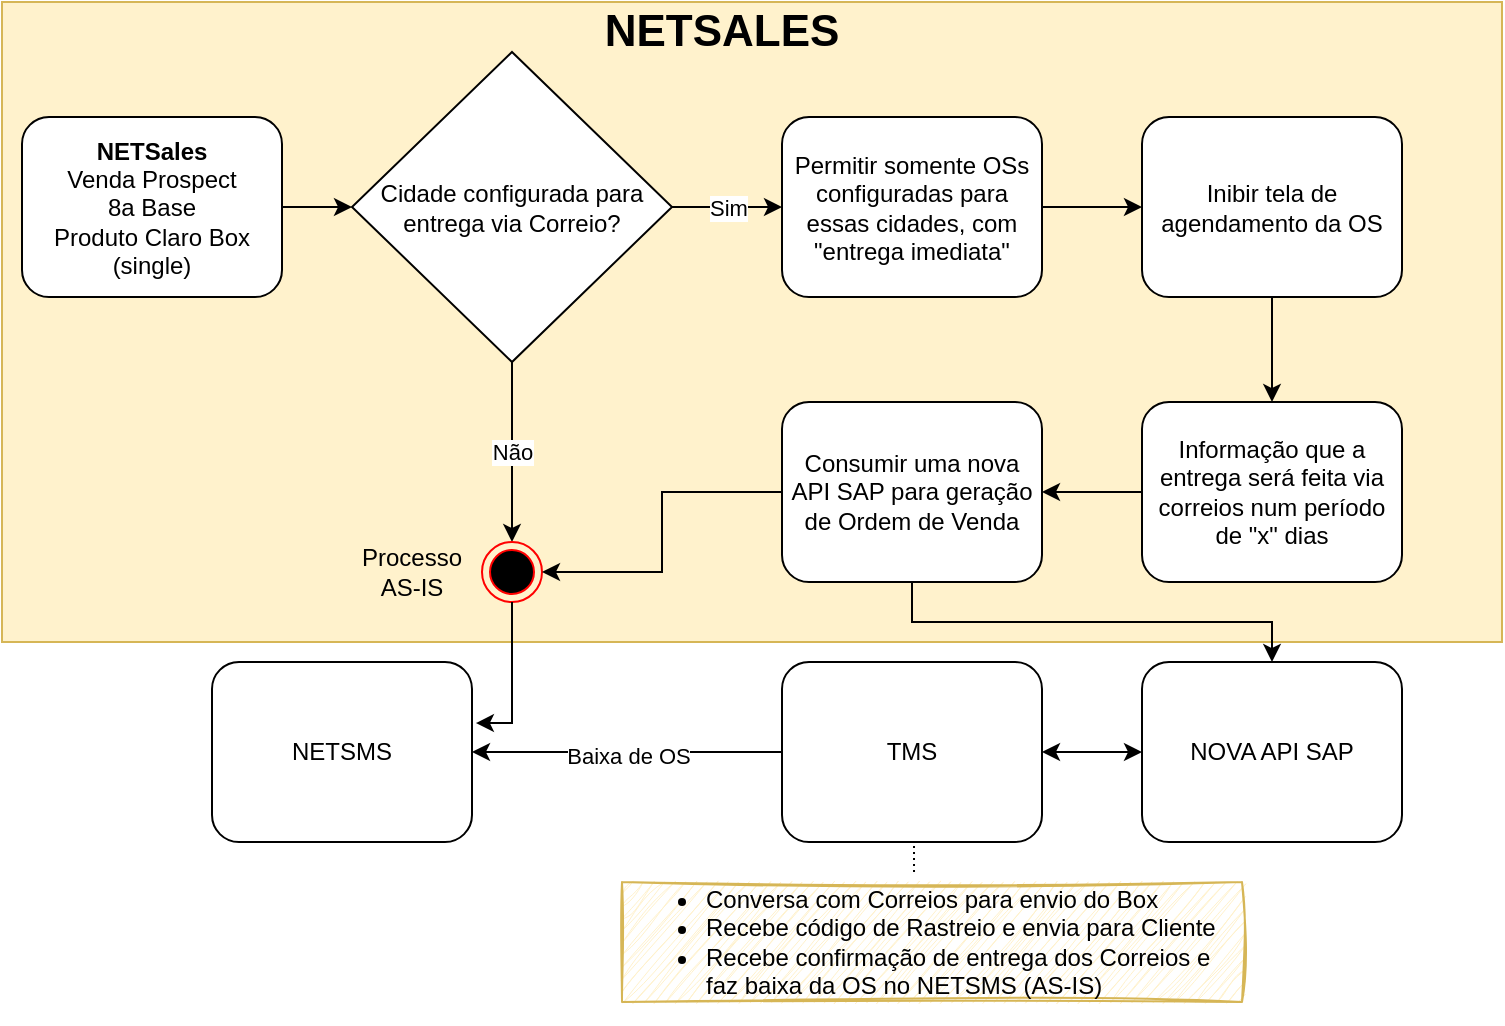 <mxfile version="24.7.10" pages="12">
  <diagram name="NETsales 8a base" id="4iqZcy0ypr-Ofrr7cWBn">
    <mxGraphModel dx="1050" dy="530" grid="1" gridSize="10" guides="1" tooltips="1" connect="1" arrows="1" fold="1" page="1" pageScale="1" pageWidth="827" pageHeight="1169" math="0" shadow="0">
      <root>
        <mxCell id="0" />
        <mxCell id="1" parent="0" />
        <mxCell id="tc4ETKTeZo6GnV8Io1us-27" value="&lt;h2 style=&quot;line-height: 120%;&quot;&gt;&lt;br&gt;&lt;/h2&gt;" style="rounded=0;whiteSpace=wrap;html=1;strokeColor=#d6b656;align=center;verticalAlign=middle;fontFamily=Helvetica;fontSize=12;fontColor=default;fillColor=#fff2cc;gradientColor=none;" parent="1" vertex="1">
          <mxGeometry x="40" width="750" height="320" as="geometry" />
        </mxCell>
        <mxCell id="tc4ETKTeZo6GnV8Io1us-6" style="edgeStyle=orthogonalEdgeStyle;rounded=0;orthogonalLoop=1;jettySize=auto;html=1;entryX=0;entryY=0.5;entryDx=0;entryDy=0;" parent="1" source="tc4ETKTeZo6GnV8Io1us-1" target="tc4ETKTeZo6GnV8Io1us-2" edge="1">
          <mxGeometry relative="1" as="geometry" />
        </mxCell>
        <mxCell id="tc4ETKTeZo6GnV8Io1us-1" value="&lt;b&gt;NETSales&lt;/b&gt;&lt;br&gt;Venda Prospect&lt;br&gt;8a Base&lt;br&gt;Produto Claro Box (single)" style="rounded=1;whiteSpace=wrap;html=1;" parent="1" vertex="1">
          <mxGeometry x="50" y="57.5" width="130" height="90" as="geometry" />
        </mxCell>
        <mxCell id="tc4ETKTeZo6GnV8Io1us-5" value="Não" style="edgeStyle=orthogonalEdgeStyle;rounded=0;orthogonalLoop=1;jettySize=auto;html=1;entryX=0.5;entryY=0;entryDx=0;entryDy=0;" parent="1" source="tc4ETKTeZo6GnV8Io1us-2" target="tc4ETKTeZo6GnV8Io1us-3" edge="1">
          <mxGeometry relative="1" as="geometry" />
        </mxCell>
        <mxCell id="tc4ETKTeZo6GnV8Io1us-10" value="Sim" style="edgeStyle=orthogonalEdgeStyle;rounded=0;orthogonalLoop=1;jettySize=auto;html=1;entryX=0;entryY=0.5;entryDx=0;entryDy=0;" parent="1" source="tc4ETKTeZo6GnV8Io1us-2" target="tc4ETKTeZo6GnV8Io1us-8" edge="1">
          <mxGeometry relative="1" as="geometry" />
        </mxCell>
        <mxCell id="tc4ETKTeZo6GnV8Io1us-2" value="Cidade configurada para entrega via Correio?" style="rhombus;whiteSpace=wrap;html=1;" parent="1" vertex="1">
          <mxGeometry x="215" y="25" width="160" height="155" as="geometry" />
        </mxCell>
        <mxCell id="tc4ETKTeZo6GnV8Io1us-3" value="" style="ellipse;html=1;shape=endState;fillColor=#000000;strokeColor=#ff0000;" parent="1" vertex="1">
          <mxGeometry x="280" y="270" width="30" height="30" as="geometry" />
        </mxCell>
        <mxCell id="tc4ETKTeZo6GnV8Io1us-4" value="Processo AS-IS" style="text;html=1;strokeColor=none;fillColor=none;align=center;verticalAlign=middle;whiteSpace=wrap;rounded=0;" parent="1" vertex="1">
          <mxGeometry x="215" y="270" width="60" height="30" as="geometry" />
        </mxCell>
        <mxCell id="tc4ETKTeZo6GnV8Io1us-11" style="edgeStyle=orthogonalEdgeStyle;rounded=0;orthogonalLoop=1;jettySize=auto;html=1;exitX=1;exitY=0.5;exitDx=0;exitDy=0;entryX=0;entryY=0.5;entryDx=0;entryDy=0;" parent="1" source="tc4ETKTeZo6GnV8Io1us-8" target="tc4ETKTeZo6GnV8Io1us-9" edge="1">
          <mxGeometry relative="1" as="geometry" />
        </mxCell>
        <mxCell id="tc4ETKTeZo6GnV8Io1us-8" value="Permitir somente OSs configuradas para essas cidades, com &quot;entrega imediata&quot;" style="rounded=1;whiteSpace=wrap;html=1;" parent="1" vertex="1">
          <mxGeometry x="430" y="57.5" width="130" height="90" as="geometry" />
        </mxCell>
        <mxCell id="tc4ETKTeZo6GnV8Io1us-13" style="edgeStyle=orthogonalEdgeStyle;rounded=0;orthogonalLoop=1;jettySize=auto;html=1;entryX=0.5;entryY=0;entryDx=0;entryDy=0;" parent="1" source="tc4ETKTeZo6GnV8Io1us-9" target="tc4ETKTeZo6GnV8Io1us-12" edge="1">
          <mxGeometry relative="1" as="geometry" />
        </mxCell>
        <mxCell id="tc4ETKTeZo6GnV8Io1us-9" value="Inibir tela de agendamento da OS" style="rounded=1;whiteSpace=wrap;html=1;" parent="1" vertex="1">
          <mxGeometry x="610" y="57.5" width="130" height="90" as="geometry" />
        </mxCell>
        <mxCell id="tc4ETKTeZo6GnV8Io1us-15" style="edgeStyle=orthogonalEdgeStyle;rounded=0;orthogonalLoop=1;jettySize=auto;html=1;entryX=1;entryY=0.5;entryDx=0;entryDy=0;" parent="1" source="tc4ETKTeZo6GnV8Io1us-12" target="tc4ETKTeZo6GnV8Io1us-14" edge="1">
          <mxGeometry relative="1" as="geometry" />
        </mxCell>
        <mxCell id="tc4ETKTeZo6GnV8Io1us-12" value="Informação que a entrega será feita via correios num período de &quot;x&quot; dias" style="rounded=1;whiteSpace=wrap;html=1;" parent="1" vertex="1">
          <mxGeometry x="610" y="200" width="130" height="90" as="geometry" />
        </mxCell>
        <mxCell id="tc4ETKTeZo6GnV8Io1us-16" style="edgeStyle=orthogonalEdgeStyle;rounded=0;orthogonalLoop=1;jettySize=auto;html=1;entryX=1;entryY=0.5;entryDx=0;entryDy=0;" parent="1" source="tc4ETKTeZo6GnV8Io1us-14" target="tc4ETKTeZo6GnV8Io1us-3" edge="1">
          <mxGeometry relative="1" as="geometry" />
        </mxCell>
        <mxCell id="tc4ETKTeZo6GnV8Io1us-18" style="edgeStyle=orthogonalEdgeStyle;rounded=0;orthogonalLoop=1;jettySize=auto;html=1;exitX=0.5;exitY=1;exitDx=0;exitDy=0;entryX=0.5;entryY=0;entryDx=0;entryDy=0;" parent="1" source="tc4ETKTeZo6GnV8Io1us-14" target="tc4ETKTeZo6GnV8Io1us-17" edge="1">
          <mxGeometry relative="1" as="geometry" />
        </mxCell>
        <mxCell id="tc4ETKTeZo6GnV8Io1us-14" value="Consumir uma nova API SAP para geração de Ordem de Venda" style="rounded=1;whiteSpace=wrap;html=1;" parent="1" vertex="1">
          <mxGeometry x="430" y="200" width="130" height="90" as="geometry" />
        </mxCell>
        <mxCell id="tc4ETKTeZo6GnV8Io1us-21" style="edgeStyle=orthogonalEdgeStyle;rounded=0;orthogonalLoop=1;jettySize=auto;html=1;entryX=1;entryY=0.5;entryDx=0;entryDy=0;startArrow=classic;startFill=1;" parent="1" source="tc4ETKTeZo6GnV8Io1us-17" target="tc4ETKTeZo6GnV8Io1us-19" edge="1">
          <mxGeometry relative="1" as="geometry" />
        </mxCell>
        <mxCell id="tc4ETKTeZo6GnV8Io1us-17" value="NOVA API SAP" style="rounded=1;whiteSpace=wrap;html=1;" parent="1" vertex="1">
          <mxGeometry x="610" y="330" width="130" height="90" as="geometry" />
        </mxCell>
        <mxCell id="tc4ETKTeZo6GnV8Io1us-23" style="edgeStyle=orthogonalEdgeStyle;rounded=0;orthogonalLoop=1;jettySize=auto;html=1;exitX=0;exitY=0.5;exitDx=0;exitDy=0;entryX=1;entryY=0.5;entryDx=0;entryDy=0;" parent="1" source="tc4ETKTeZo6GnV8Io1us-19" target="tc4ETKTeZo6GnV8Io1us-22" edge="1">
          <mxGeometry relative="1" as="geometry" />
        </mxCell>
        <mxCell id="tc4ETKTeZo6GnV8Io1us-24" value="Baixa de OS" style="edgeLabel;html=1;align=center;verticalAlign=middle;resizable=0;points=[];" parent="tc4ETKTeZo6GnV8Io1us-23" vertex="1" connectable="0">
          <mxGeometry y="2" relative="1" as="geometry">
            <mxPoint as="offset" />
          </mxGeometry>
        </mxCell>
        <mxCell id="tc4ETKTeZo6GnV8Io1us-19" value="TMS" style="rounded=1;whiteSpace=wrap;html=1;" parent="1" vertex="1">
          <mxGeometry x="430" y="330" width="130" height="90" as="geometry" />
        </mxCell>
        <mxCell id="tc4ETKTeZo6GnV8Io1us-20" value="&lt;div style=&quot;&quot;&gt;&lt;ul&gt;&lt;li&gt;&lt;span style=&quot;background-color: initial;&quot;&gt;Conversa com Correios para envio do Box&lt;/span&gt;&lt;/li&gt;&lt;li&gt;Recebe código de Rastreio e envia para Cliente&lt;/li&gt;&lt;li&gt;Recebe confirmação de entrega dos Correios e faz baixa da OS no NETSMS (AS-IS)&lt;/li&gt;&lt;/ul&gt;&lt;/div&gt;" style="text;html=1;strokeColor=#d6b656;fillColor=#fff2cc;align=left;verticalAlign=middle;whiteSpace=wrap;rounded=0;sketch=1;curveFitting=1;jiggle=2;" parent="1" vertex="1">
          <mxGeometry x="350" y="440" width="310" height="60" as="geometry" />
        </mxCell>
        <mxCell id="tc4ETKTeZo6GnV8Io1us-22" value="NETSMS" style="rounded=1;whiteSpace=wrap;html=1;" parent="1" vertex="1">
          <mxGeometry x="145" y="330" width="130" height="90" as="geometry" />
        </mxCell>
        <mxCell id="tc4ETKTeZo6GnV8Io1us-25" style="edgeStyle=orthogonalEdgeStyle;rounded=0;orthogonalLoop=1;jettySize=auto;html=1;exitX=0.5;exitY=1;exitDx=0;exitDy=0;entryX=0.471;entryY=-0.067;entryDx=0;entryDy=0;entryPerimeter=0;fontFamily=Helvetica;fontSize=12;fontColor=default;endArrow=none;endFill=0;dashed=1;dashPattern=1 2;" parent="1" source="tc4ETKTeZo6GnV8Io1us-19" target="tc4ETKTeZo6GnV8Io1us-20" edge="1">
          <mxGeometry relative="1" as="geometry" />
        </mxCell>
        <mxCell id="tc4ETKTeZo6GnV8Io1us-28" value="&lt;b style=&quot;font-size: 22px;&quot;&gt;NETSALES&lt;/b&gt;" style="text;html=1;strokeColor=none;fillColor=none;align=center;verticalAlign=middle;whiteSpace=wrap;rounded=0;fontSize=22;fontFamily=Helvetica;fontColor=default;" parent="1" vertex="1">
          <mxGeometry x="370" width="60" height="30" as="geometry" />
        </mxCell>
        <mxCell id="tc4ETKTeZo6GnV8Io1us-29" style="edgeStyle=orthogonalEdgeStyle;rounded=0;orthogonalLoop=1;jettySize=auto;html=1;exitX=0.5;exitY=1;exitDx=0;exitDy=0;entryX=1.015;entryY=0.339;entryDx=0;entryDy=0;entryPerimeter=0;fontFamily=Helvetica;fontSize=12;fontColor=default;" parent="1" source="tc4ETKTeZo6GnV8Io1us-3" target="tc4ETKTeZo6GnV8Io1us-22" edge="1">
          <mxGeometry relative="1" as="geometry">
            <Array as="points">
              <mxPoint x="295" y="361" />
            </Array>
          </mxGeometry>
        </mxCell>
      </root>
    </mxGraphModel>
  </diagram>
  <diagram name="NETsales 8a base v2" id="FPj_3gh-RJqlophkgwsD">
    <mxGraphModel dx="1050" dy="530" grid="1" gridSize="10" guides="1" tooltips="1" connect="1" arrows="1" fold="1" page="1" pageScale="1" pageWidth="827" pageHeight="1169" math="0" shadow="0">
      <root>
        <mxCell id="eA-wQmsrMb7jHB9Is5Xs-0" />
        <mxCell id="eA-wQmsrMb7jHB9Is5Xs-1" parent="eA-wQmsrMb7jHB9Is5Xs-0" />
        <mxCell id="eA-wQmsrMb7jHB9Is5Xs-2" value="&lt;h2 style=&quot;line-height: 120%;&quot;&gt;&lt;br&gt;&lt;/h2&gt;" style="rounded=0;whiteSpace=wrap;html=1;strokeColor=#d6b656;align=center;verticalAlign=middle;fontFamily=Helvetica;fontSize=12;fontColor=default;fillColor=#fff2cc;gradientColor=none;" parent="eA-wQmsrMb7jHB9Is5Xs-1" vertex="1">
          <mxGeometry x="40" width="750" height="310" as="geometry" />
        </mxCell>
        <mxCell id="eA-wQmsrMb7jHB9Is5Xs-3" style="edgeStyle=orthogonalEdgeStyle;rounded=0;orthogonalLoop=1;jettySize=auto;html=1;entryX=0;entryY=0.5;entryDx=0;entryDy=0;" parent="eA-wQmsrMb7jHB9Is5Xs-1" source="eA-wQmsrMb7jHB9Is5Xs-4" target="eA-wQmsrMb7jHB9Is5Xs-7" edge="1">
          <mxGeometry relative="1" as="geometry" />
        </mxCell>
        <mxCell id="eA-wQmsrMb7jHB9Is5Xs-4" value="&lt;b&gt;NETSales&lt;/b&gt;&lt;br&gt;Venda Prospect&lt;br&gt;8a Base&lt;br&gt;Produto Claro Box (single)" style="rounded=1;whiteSpace=wrap;html=1;" parent="eA-wQmsrMb7jHB9Is5Xs-1" vertex="1">
          <mxGeometry x="50" y="57.5" width="130" height="90" as="geometry" />
        </mxCell>
        <mxCell id="eA-wQmsrMb7jHB9Is5Xs-5" value="Não" style="edgeStyle=orthogonalEdgeStyle;rounded=0;orthogonalLoop=1;jettySize=auto;html=1;entryX=0.5;entryY=0;entryDx=0;entryDy=0;" parent="eA-wQmsrMb7jHB9Is5Xs-1" source="eA-wQmsrMb7jHB9Is5Xs-7" target="eA-wQmsrMb7jHB9Is5Xs-8" edge="1">
          <mxGeometry relative="1" as="geometry" />
        </mxCell>
        <mxCell id="eA-wQmsrMb7jHB9Is5Xs-6" value="Sim" style="edgeStyle=orthogonalEdgeStyle;rounded=0;orthogonalLoop=1;jettySize=auto;html=1;entryX=0;entryY=0.5;entryDx=0;entryDy=0;" parent="eA-wQmsrMb7jHB9Is5Xs-1" source="eA-wQmsrMb7jHB9Is5Xs-7" target="eA-wQmsrMb7jHB9Is5Xs-18" edge="1">
          <mxGeometry relative="1" as="geometry" />
        </mxCell>
        <mxCell id="eA-wQmsrMb7jHB9Is5Xs-7" value="Cidade configurada para entrega via Correio?" style="rhombus;whiteSpace=wrap;html=1;" parent="eA-wQmsrMb7jHB9Is5Xs-1" vertex="1">
          <mxGeometry x="215" y="25" width="160" height="155" as="geometry" />
        </mxCell>
        <mxCell id="eA-wQmsrMb7jHB9Is5Xs-8" value="" style="ellipse;html=1;shape=endState;fillColor=#000000;strokeColor=#ff0000;" parent="eA-wQmsrMb7jHB9Is5Xs-1" vertex="1">
          <mxGeometry x="280" y="270" width="30" height="30" as="geometry" />
        </mxCell>
        <mxCell id="eA-wQmsrMb7jHB9Is5Xs-9" value="Processo AS-IS" style="text;html=1;strokeColor=none;fillColor=none;align=center;verticalAlign=middle;whiteSpace=wrap;rounded=0;" parent="eA-wQmsrMb7jHB9Is5Xs-1" vertex="1">
          <mxGeometry x="215" y="270" width="60" height="30" as="geometry" />
        </mxCell>
        <mxCell id="eA-wQmsrMb7jHB9Is5Xs-10" style="edgeStyle=orthogonalEdgeStyle;rounded=0;orthogonalLoop=1;jettySize=auto;html=1;exitX=0.5;exitY=1;exitDx=0;exitDy=0;entryX=0.5;entryY=0;entryDx=0;entryDy=0;" parent="eA-wQmsrMb7jHB9Is5Xs-1" source="eA-wQmsrMb7jHB9Is5Xs-11" target="eA-wQmsrMb7jHB9Is5Xs-13" edge="1">
          <mxGeometry relative="1" as="geometry" />
        </mxCell>
        <mxCell id="eA-wQmsrMb7jHB9Is5Xs-11" value="Permitir somente OSs configuradas para essas cidades, com &quot;entrega sem agendamento&quot;" style="rounded=1;whiteSpace=wrap;html=1;" parent="eA-wQmsrMb7jHB9Is5Xs-1" vertex="1">
          <mxGeometry x="610" y="57.5" width="130" height="90" as="geometry" />
        </mxCell>
        <mxCell id="eA-wQmsrMb7jHB9Is5Xs-12" style="edgeStyle=orthogonalEdgeStyle;rounded=0;orthogonalLoop=1;jettySize=auto;html=1;entryX=1;entryY=0.5;entryDx=0;entryDy=0;" parent="eA-wQmsrMb7jHB9Is5Xs-1" source="eA-wQmsrMb7jHB9Is5Xs-13" target="eA-wQmsrMb7jHB9Is5Xs-15" edge="1">
          <mxGeometry relative="1" as="geometry" />
        </mxCell>
        <mxCell id="eA-wQmsrMb7jHB9Is5Xs-13" value="Inibir tela de agendamento da OS" style="rounded=1;whiteSpace=wrap;html=1;" parent="eA-wQmsrMb7jHB9Is5Xs-1" vertex="1">
          <mxGeometry x="610" y="210" width="130" height="90" as="geometry" />
        </mxCell>
        <mxCell id="eA-wQmsrMb7jHB9Is5Xs-14" style="edgeStyle=orthogonalEdgeStyle;rounded=0;orthogonalLoop=1;jettySize=auto;html=1;entryX=1;entryY=0.5;entryDx=0;entryDy=0;" parent="eA-wQmsrMb7jHB9Is5Xs-1" source="eA-wQmsrMb7jHB9Is5Xs-15" target="eA-wQmsrMb7jHB9Is5Xs-8" edge="1">
          <mxGeometry relative="1" as="geometry" />
        </mxCell>
        <mxCell id="eA-wQmsrMb7jHB9Is5Xs-15" value="Informação que a entrega será feita via correios num período de &quot;x&quot; dias" style="rounded=1;whiteSpace=wrap;html=1;" parent="eA-wQmsrMb7jHB9Is5Xs-1" vertex="1">
          <mxGeometry x="430" y="210" width="130" height="90" as="geometry" />
        </mxCell>
        <mxCell id="eA-wQmsrMb7jHB9Is5Xs-16" style="edgeStyle=orthogonalEdgeStyle;rounded=0;orthogonalLoop=1;jettySize=auto;html=1;entryX=1;entryY=0.5;entryDx=0;entryDy=0;exitX=0.5;exitY=0;exitDx=0;exitDy=0;" parent="eA-wQmsrMb7jHB9Is5Xs-1" source="eA-wQmsrMb7jHB9Is5Xs-18" target="eA-wQmsrMb7jHB9Is5Xs-20" edge="1">
          <mxGeometry relative="1" as="geometry">
            <mxPoint x="380" y="330" as="sourcePoint" />
          </mxGeometry>
        </mxCell>
        <mxCell id="n1bRXiNiEeTQ7V5zZtM_-0" style="edgeStyle=orthogonalEdgeStyle;rounded=0;orthogonalLoop=1;jettySize=auto;html=1;entryX=0;entryY=0.5;entryDx=0;entryDy=0;" parent="eA-wQmsrMb7jHB9Is5Xs-1" source="eA-wQmsrMb7jHB9Is5Xs-18" target="eA-wQmsrMb7jHB9Is5Xs-11" edge="1">
          <mxGeometry relative="1" as="geometry" />
        </mxCell>
        <mxCell id="eA-wQmsrMb7jHB9Is5Xs-18" value="Consumir uma nova API SAP para geração de Ordem de Venda" style="rounded=1;whiteSpace=wrap;html=1;" parent="eA-wQmsrMb7jHB9Is5Xs-1" vertex="1">
          <mxGeometry x="430" y="57.5" width="130" height="90" as="geometry" />
        </mxCell>
        <mxCell id="eA-wQmsrMb7jHB9Is5Xs-19" style="edgeStyle=orthogonalEdgeStyle;rounded=0;orthogonalLoop=1;jettySize=auto;html=1;entryX=1;entryY=0.5;entryDx=0;entryDy=0;startArrow=none;startFill=0;" parent="eA-wQmsrMb7jHB9Is5Xs-1" source="eA-wQmsrMb7jHB9Is5Xs-20" target="eA-wQmsrMb7jHB9Is5Xs-23" edge="1">
          <mxGeometry relative="1" as="geometry" />
        </mxCell>
        <mxCell id="eA-wQmsrMb7jHB9Is5Xs-20" value="NOVA API SAP" style="rounded=1;whiteSpace=wrap;html=1;" parent="eA-wQmsrMb7jHB9Is5Xs-1" vertex="1">
          <mxGeometry x="610" y="330" width="130" height="90" as="geometry" />
        </mxCell>
        <mxCell id="eA-wQmsrMb7jHB9Is5Xs-21" style="edgeStyle=orthogonalEdgeStyle;rounded=0;orthogonalLoop=1;jettySize=auto;html=1;exitX=0;exitY=0.5;exitDx=0;exitDy=0;entryX=1;entryY=0.5;entryDx=0;entryDy=0;" parent="eA-wQmsrMb7jHB9Is5Xs-1" source="eA-wQmsrMb7jHB9Is5Xs-23" target="eA-wQmsrMb7jHB9Is5Xs-25" edge="1">
          <mxGeometry relative="1" as="geometry" />
        </mxCell>
        <mxCell id="eA-wQmsrMb7jHB9Is5Xs-22" value="Baixa de OS" style="edgeLabel;html=1;align=center;verticalAlign=middle;resizable=0;points=[];" parent="eA-wQmsrMb7jHB9Is5Xs-21" vertex="1" connectable="0">
          <mxGeometry y="2" relative="1" as="geometry">
            <mxPoint as="offset" />
          </mxGeometry>
        </mxCell>
        <mxCell id="eA-wQmsrMb7jHB9Is5Xs-23" value="TMS" style="rounded=1;whiteSpace=wrap;html=1;" parent="eA-wQmsrMb7jHB9Is5Xs-1" vertex="1">
          <mxGeometry x="430" y="330" width="130" height="90" as="geometry" />
        </mxCell>
        <mxCell id="eA-wQmsrMb7jHB9Is5Xs-24" value="&lt;div style=&quot;&quot;&gt;&lt;ul&gt;&lt;li&gt;&lt;span style=&quot;background-color: initial;&quot;&gt;Conversa com Correios para envio do Box&lt;/span&gt;&lt;/li&gt;&lt;li&gt;Recebe código de Rastreio e envia para Cliente&lt;/li&gt;&lt;li&gt;Recebe confirmação de entrega dos Correios e faz baixa da OS no NETSMS (AS-IS)&lt;/li&gt;&lt;/ul&gt;&lt;/div&gt;" style="text;html=1;strokeColor=#d6b656;fillColor=#fff2cc;align=left;verticalAlign=middle;whiteSpace=wrap;rounded=0;sketch=1;curveFitting=1;jiggle=2;" parent="eA-wQmsrMb7jHB9Is5Xs-1" vertex="1">
          <mxGeometry x="350" y="440" width="310" height="60" as="geometry" />
        </mxCell>
        <mxCell id="eA-wQmsrMb7jHB9Is5Xs-25" value="NETSMS" style="rounded=1;whiteSpace=wrap;html=1;" parent="eA-wQmsrMb7jHB9Is5Xs-1" vertex="1">
          <mxGeometry x="145" y="330" width="130" height="90" as="geometry" />
        </mxCell>
        <mxCell id="eA-wQmsrMb7jHB9Is5Xs-26" style="edgeStyle=orthogonalEdgeStyle;rounded=0;orthogonalLoop=1;jettySize=auto;html=1;exitX=0.5;exitY=1;exitDx=0;exitDy=0;entryX=0.471;entryY=-0.067;entryDx=0;entryDy=0;entryPerimeter=0;fontFamily=Helvetica;fontSize=12;fontColor=default;endArrow=none;endFill=0;dashed=1;dashPattern=1 2;" parent="eA-wQmsrMb7jHB9Is5Xs-1" source="eA-wQmsrMb7jHB9Is5Xs-23" target="eA-wQmsrMb7jHB9Is5Xs-24" edge="1">
          <mxGeometry relative="1" as="geometry" />
        </mxCell>
        <mxCell id="eA-wQmsrMb7jHB9Is5Xs-27" value="&lt;b style=&quot;font-size: 22px;&quot;&gt;NETSALES&lt;/b&gt;" style="text;html=1;strokeColor=none;fillColor=none;align=center;verticalAlign=middle;whiteSpace=wrap;rounded=0;fontSize=22;fontFamily=Helvetica;fontColor=default;" parent="eA-wQmsrMb7jHB9Is5Xs-1" vertex="1">
          <mxGeometry x="370" width="60" height="30" as="geometry" />
        </mxCell>
        <mxCell id="eA-wQmsrMb7jHB9Is5Xs-28" style="edgeStyle=orthogonalEdgeStyle;rounded=0;orthogonalLoop=1;jettySize=auto;html=1;exitX=0.5;exitY=1;exitDx=0;exitDy=0;entryX=1.015;entryY=0.339;entryDx=0;entryDy=0;entryPerimeter=0;fontFamily=Helvetica;fontSize=12;fontColor=default;" parent="eA-wQmsrMb7jHB9Is5Xs-1" source="eA-wQmsrMb7jHB9Is5Xs-8" target="eA-wQmsrMb7jHB9Is5Xs-25" edge="1">
          <mxGeometry relative="1" as="geometry">
            <Array as="points">
              <mxPoint x="295" y="361" />
            </Array>
          </mxGeometry>
        </mxCell>
      </root>
    </mxGraphModel>
  </diagram>
  <diagram name="NETsales 8a base v3" id="5UFdykSiFdpkl-G0pFPB">
    <mxGraphModel dx="1050" dy="530" grid="1" gridSize="10" guides="1" tooltips="1" connect="1" arrows="1" fold="1" page="1" pageScale="1" pageWidth="827" pageHeight="1169" math="0" shadow="0">
      <root>
        <mxCell id="asfOfKA53KUrfIIepJ6K-0" />
        <mxCell id="asfOfKA53KUrfIIepJ6K-1" parent="asfOfKA53KUrfIIepJ6K-0" />
        <mxCell id="asfOfKA53KUrfIIepJ6K-2" value="&lt;h2 style=&quot;line-height: 120%;&quot;&gt;&lt;br&gt;&lt;/h2&gt;" style="rounded=0;whiteSpace=wrap;html=1;strokeColor=#23445d;align=center;verticalAlign=middle;fontFamily=Helvetica;fontSize=12;fillColor=#bac8d3;" parent="asfOfKA53KUrfIIepJ6K-1" vertex="1">
          <mxGeometry x="40" width="750" height="320" as="geometry" />
        </mxCell>
        <mxCell id="asfOfKA53KUrfIIepJ6K-3" style="edgeStyle=orthogonalEdgeStyle;rounded=0;orthogonalLoop=1;jettySize=auto;html=1;entryX=0;entryY=0.5;entryDx=0;entryDy=0;" parent="asfOfKA53KUrfIIepJ6K-1" source="asfOfKA53KUrfIIepJ6K-4" target="asfOfKA53KUrfIIepJ6K-7" edge="1">
          <mxGeometry relative="1" as="geometry" />
        </mxCell>
        <mxCell id="asfOfKA53KUrfIIepJ6K-4" value="&lt;b&gt;NETSales&lt;/b&gt;&lt;br&gt;Venda Prospect&lt;br&gt;8a Base&lt;br&gt;Produto Claro Box (single)" style="rounded=1;whiteSpace=wrap;html=1;" parent="asfOfKA53KUrfIIepJ6K-1" vertex="1">
          <mxGeometry x="50" y="57.5" width="130" height="90" as="geometry" />
        </mxCell>
        <mxCell id="asfOfKA53KUrfIIepJ6K-5" value="Não" style="edgeStyle=orthogonalEdgeStyle;rounded=0;orthogonalLoop=1;jettySize=auto;html=1;entryX=0.5;entryY=0;entryDx=0;entryDy=0;" parent="asfOfKA53KUrfIIepJ6K-1" source="asfOfKA53KUrfIIepJ6K-7" target="asfOfKA53KUrfIIepJ6K-8" edge="1">
          <mxGeometry relative="1" as="geometry" />
        </mxCell>
        <mxCell id="asfOfKA53KUrfIIepJ6K-6" value="Sim" style="edgeStyle=orthogonalEdgeStyle;rounded=0;orthogonalLoop=1;jettySize=auto;html=1;entryX=0;entryY=0.5;entryDx=0;entryDy=0;" parent="asfOfKA53KUrfIIepJ6K-1" source="asfOfKA53KUrfIIepJ6K-7" target="asfOfKA53KUrfIIepJ6K-11" edge="1">
          <mxGeometry relative="1" as="geometry" />
        </mxCell>
        <mxCell id="asfOfKA53KUrfIIepJ6K-7" value="Cidade configurada para entrega via Correio?" style="rhombus;whiteSpace=wrap;html=1;fillColor=#fff2cc;strokeColor=#d6b656;" parent="asfOfKA53KUrfIIepJ6K-1" vertex="1">
          <mxGeometry x="215" y="50" width="160" height="105" as="geometry" />
        </mxCell>
        <mxCell id="ogM6qgWjIZY_bz6ZMJn7-14" style="edgeStyle=orthogonalEdgeStyle;rounded=0;orthogonalLoop=1;jettySize=auto;html=1;entryX=1;entryY=0.5;entryDx=0;entryDy=0;" parent="asfOfKA53KUrfIIepJ6K-1" source="asfOfKA53KUrfIIepJ6K-8" target="ogM6qgWjIZY_bz6ZMJn7-0" edge="1">
          <mxGeometry relative="1" as="geometry" />
        </mxCell>
        <mxCell id="asfOfKA53KUrfIIepJ6K-8" value="" style="ellipse;html=1;shape=endState;fillColor=#000000;strokeColor=#ff0000;" parent="asfOfKA53KUrfIIepJ6K-1" vertex="1">
          <mxGeometry x="280" y="200" width="30" height="30" as="geometry" />
        </mxCell>
        <mxCell id="asfOfKA53KUrfIIepJ6K-9" value="Processo AS-IS" style="text;html=1;strokeColor=none;fillColor=none;align=center;verticalAlign=middle;whiteSpace=wrap;rounded=0;" parent="asfOfKA53KUrfIIepJ6K-1" vertex="1">
          <mxGeometry x="265" y="240" width="60" height="30" as="geometry" />
        </mxCell>
        <mxCell id="asfOfKA53KUrfIIepJ6K-10" style="edgeStyle=orthogonalEdgeStyle;rounded=0;orthogonalLoop=1;jettySize=auto;html=1;exitX=1;exitY=0.5;exitDx=0;exitDy=0;entryX=0;entryY=0.5;entryDx=0;entryDy=0;" parent="asfOfKA53KUrfIIepJ6K-1" source="asfOfKA53KUrfIIepJ6K-11" target="asfOfKA53KUrfIIepJ6K-13" edge="1">
          <mxGeometry relative="1" as="geometry" />
        </mxCell>
        <mxCell id="asfOfKA53KUrfIIepJ6K-11" value="Permitir somente OSs configuradas para essas cidades, com &quot;entrega sem agendamento&quot;" style="rounded=1;whiteSpace=wrap;html=1;fillColor=#fff2cc;strokeColor=#d6b656;" parent="asfOfKA53KUrfIIepJ6K-1" vertex="1">
          <mxGeometry x="430" y="57.5" width="130" height="90" as="geometry" />
        </mxCell>
        <mxCell id="asfOfKA53KUrfIIepJ6K-12" style="edgeStyle=orthogonalEdgeStyle;rounded=0;orthogonalLoop=1;jettySize=auto;html=1;entryX=0.5;entryY=0;entryDx=0;entryDy=0;" parent="asfOfKA53KUrfIIepJ6K-1" source="asfOfKA53KUrfIIepJ6K-13" target="asfOfKA53KUrfIIepJ6K-15" edge="1">
          <mxGeometry relative="1" as="geometry" />
        </mxCell>
        <mxCell id="asfOfKA53KUrfIIepJ6K-13" value="Inibir tela de agendamento da OS" style="rounded=1;whiteSpace=wrap;html=1;fillColor=#fff2cc;strokeColor=#d6b656;" parent="asfOfKA53KUrfIIepJ6K-1" vertex="1">
          <mxGeometry x="610" y="57.5" width="130" height="90" as="geometry" />
        </mxCell>
        <mxCell id="asfOfKA53KUrfIIepJ6K-15" value="Informação que a entrega será feita via correios num período de &quot;x&quot; dias" style="rounded=1;whiteSpace=wrap;html=1;fillColor=#fff2cc;strokeColor=#d6b656;" parent="asfOfKA53KUrfIIepJ6K-1" vertex="1">
          <mxGeometry x="610" y="170" width="130" height="90" as="geometry" />
        </mxCell>
        <mxCell id="asfOfKA53KUrfIIepJ6K-19" style="edgeStyle=orthogonalEdgeStyle;rounded=0;orthogonalLoop=1;jettySize=auto;html=1;entryX=0;entryY=0.5;entryDx=0;entryDy=0;startArrow=classic;startFill=1;" parent="asfOfKA53KUrfIIepJ6K-1" source="asfOfKA53KUrfIIepJ6K-20" target="asfOfKA53KUrfIIepJ6K-23" edge="1">
          <mxGeometry relative="1" as="geometry" />
        </mxCell>
        <mxCell id="asfOfKA53KUrfIIepJ6K-20" value="NOVA API SAP" style="rounded=1;whiteSpace=wrap;html=1;" parent="asfOfKA53KUrfIIepJ6K-1" vertex="1">
          <mxGeometry x="210" y="340" width="130" height="90" as="geometry" />
        </mxCell>
        <mxCell id="asfOfKA53KUrfIIepJ6K-21" style="edgeStyle=orthogonalEdgeStyle;rounded=0;orthogonalLoop=1;jettySize=auto;html=1;exitX=1;exitY=0.5;exitDx=0;exitDy=0;entryX=0;entryY=0.5;entryDx=0;entryDy=0;" parent="asfOfKA53KUrfIIepJ6K-1" source="asfOfKA53KUrfIIepJ6K-23" target="asfOfKA53KUrfIIepJ6K-25" edge="1">
          <mxGeometry relative="1" as="geometry" />
        </mxCell>
        <mxCell id="asfOfKA53KUrfIIepJ6K-22" value="Baixa de OS" style="edgeLabel;html=1;align=center;verticalAlign=middle;resizable=0;points=[];" parent="asfOfKA53KUrfIIepJ6K-21" vertex="1" connectable="0">
          <mxGeometry y="2" relative="1" as="geometry">
            <mxPoint as="offset" />
          </mxGeometry>
        </mxCell>
        <mxCell id="asfOfKA53KUrfIIepJ6K-23" value="TMS" style="rounded=1;whiteSpace=wrap;html=1;" parent="asfOfKA53KUrfIIepJ6K-1" vertex="1">
          <mxGeometry x="390" y="340" width="130" height="90" as="geometry" />
        </mxCell>
        <mxCell id="asfOfKA53KUrfIIepJ6K-24" value="&lt;div style=&quot;&quot;&gt;&lt;ul&gt;&lt;li&gt;&lt;span style=&quot;background-color: initial;&quot;&gt;Conversa com Correios para envio do Box&lt;/span&gt;&lt;/li&gt;&lt;li&gt;Recebe código de Rastreio e envia para Cliente&lt;/li&gt;&lt;li&gt;Recebe confirmação de entrega dos Correios e faz baixa da OS no NETSMS (AS-IS)&lt;/li&gt;&lt;/ul&gt;&lt;/div&gt;" style="text;html=1;strokeColor=#d6b656;fillColor=#fff2cc;align=left;verticalAlign=middle;whiteSpace=wrap;rounded=0;sketch=1;curveFitting=1;jiggle=2;" parent="asfOfKA53KUrfIIepJ6K-1" vertex="1">
          <mxGeometry x="360" y="440" width="310" height="60" as="geometry" />
        </mxCell>
        <mxCell id="ogM6qgWjIZY_bz6ZMJn7-17" style="edgeStyle=orthogonalEdgeStyle;rounded=0;orthogonalLoop=1;jettySize=auto;html=1;entryX=0.5;entryY=1;entryDx=0;entryDy=0;" parent="asfOfKA53KUrfIIepJ6K-1" source="asfOfKA53KUrfIIepJ6K-25" target="ogM6qgWjIZY_bz6ZMJn7-0" edge="1">
          <mxGeometry relative="1" as="geometry">
            <Array as="points">
              <mxPoint x="660" y="300" />
              <mxPoint x="115" y="300" />
            </Array>
          </mxGeometry>
        </mxCell>
        <mxCell id="ogM6qgWjIZY_bz6ZMJn7-18" value="Nr Contrato" style="edgeLabel;html=1;align=center;verticalAlign=middle;resizable=0;points=[];" parent="ogM6qgWjIZY_bz6ZMJn7-17" vertex="1" connectable="0">
          <mxGeometry x="-0.081" y="-1" relative="1" as="geometry">
            <mxPoint as="offset" />
          </mxGeometry>
        </mxCell>
        <mxCell id="asfOfKA53KUrfIIepJ6K-25" value="NETSMS" style="rounded=1;whiteSpace=wrap;html=1;" parent="asfOfKA53KUrfIIepJ6K-1" vertex="1">
          <mxGeometry x="610" y="340" width="130" height="90" as="geometry" />
        </mxCell>
        <mxCell id="asfOfKA53KUrfIIepJ6K-26" style="edgeStyle=orthogonalEdgeStyle;rounded=0;orthogonalLoop=1;jettySize=auto;html=1;exitX=1;exitY=0.75;exitDx=0;exitDy=0;entryX=0.75;entryY=0;entryDx=0;entryDy=0;fontFamily=Helvetica;fontSize=12;fontColor=default;endArrow=none;endFill=0;dashed=1;dashPattern=1 2;" parent="asfOfKA53KUrfIIepJ6K-1" source="asfOfKA53KUrfIIepJ6K-23" target="asfOfKA53KUrfIIepJ6K-24" edge="1">
          <mxGeometry relative="1" as="geometry" />
        </mxCell>
        <mxCell id="asfOfKA53KUrfIIepJ6K-27" value="&lt;b style=&quot;font-size: 22px;&quot;&gt;NETSALES&lt;/b&gt;" style="text;html=1;strokeColor=none;fillColor=none;align=center;verticalAlign=middle;whiteSpace=wrap;rounded=0;fontSize=22;fontFamily=Helvetica;fontColor=default;" parent="asfOfKA53KUrfIIepJ6K-1" vertex="1">
          <mxGeometry x="370" width="60" height="30" as="geometry" />
        </mxCell>
        <mxCell id="ogM6qgWjIZY_bz6ZMJn7-15" style="edgeStyle=orthogonalEdgeStyle;rounded=0;orthogonalLoop=1;jettySize=auto;html=1;entryX=0.75;entryY=0;entryDx=0;entryDy=0;exitX=0.75;exitY=1;exitDx=0;exitDy=0;" parent="asfOfKA53KUrfIIepJ6K-1" source="ogM6qgWjIZY_bz6ZMJn7-0" target="asfOfKA53KUrfIIepJ6K-25" edge="1">
          <mxGeometry relative="1" as="geometry">
            <Array as="points">
              <mxPoint x="148" y="280" />
              <mxPoint x="708" y="280" />
            </Array>
          </mxGeometry>
        </mxCell>
        <mxCell id="ogM6qgWjIZY_bz6ZMJn7-16" value="Gera Contrato" style="edgeLabel;html=1;align=center;verticalAlign=middle;resizable=0;points=[];" parent="ogM6qgWjIZY_bz6ZMJn7-15" vertex="1" connectable="0">
          <mxGeometry x="0.29" y="1" relative="1" as="geometry">
            <mxPoint as="offset" />
          </mxGeometry>
        </mxCell>
        <mxCell id="ogM6qgWjIZY_bz6ZMJn7-19" style="edgeStyle=orthogonalEdgeStyle;rounded=0;orthogonalLoop=1;jettySize=auto;html=1;entryX=0.25;entryY=0;entryDx=0;entryDy=0;exitX=0.25;exitY=1;exitDx=0;exitDy=0;" parent="asfOfKA53KUrfIIepJ6K-1" source="ogM6qgWjIZY_bz6ZMJn7-0" target="asfOfKA53KUrfIIepJ6K-20" edge="1">
          <mxGeometry relative="1" as="geometry">
            <Array as="points">
              <mxPoint x="83" y="310" />
              <mxPoint x="243" y="310" />
            </Array>
          </mxGeometry>
        </mxCell>
        <mxCell id="ogM6qgWjIZY_bz6ZMJn7-20" value="Ordem de Venda" style="edgeLabel;html=1;align=center;verticalAlign=middle;resizable=0;points=[];" parent="ogM6qgWjIZY_bz6ZMJn7-19" vertex="1" connectable="0">
          <mxGeometry x="-0.05" y="-2" relative="1" as="geometry">
            <mxPoint x="24" y="-2" as="offset" />
          </mxGeometry>
        </mxCell>
        <mxCell id="ogM6qgWjIZY_bz6ZMJn7-0" value="Aba resumo NETSales" style="rounded=1;whiteSpace=wrap;html=1;fillColor=#fff2cc;strokeColor=#d6b656;" parent="asfOfKA53KUrfIIepJ6K-1" vertex="1">
          <mxGeometry x="50" y="170" width="130" height="90" as="geometry" />
        </mxCell>
        <mxCell id="ogM6qgWjIZY_bz6ZMJn7-13" value="" style="edgeStyle=elbowEdgeStyle;elbow=horizontal;endArrow=classic;html=1;curved=0;rounded=0;endSize=8;startSize=8;entryX=1;entryY=0.5;entryDx=0;entryDy=0;exitX=0;exitY=0.5;exitDx=0;exitDy=0;" parent="asfOfKA53KUrfIIepJ6K-1" source="asfOfKA53KUrfIIepJ6K-15" target="asfOfKA53KUrfIIepJ6K-8" edge="1">
          <mxGeometry width="50" height="50" relative="1" as="geometry">
            <mxPoint x="480" y="370" as="sourcePoint" />
            <mxPoint x="530" y="320" as="targetPoint" />
          </mxGeometry>
        </mxCell>
        <mxCell id="ogM6qgWjIZY_bz6ZMJn7-21" value="&lt;div style=&quot;&quot;&gt;&lt;span style=&quot;background-color: initial;&quot;&gt;Após receber contrato criado, NETSales chama API SAP (assíncrona) com as seguintes informações:&lt;/span&gt;&lt;ul&gt;&lt;li&gt;Nr de contrato,&amp;nbsp;&lt;/li&gt;&lt;li&gt;Dados assinante,&amp;nbsp;&lt;/li&gt;&lt;li&gt;Dados do produto ,&amp;nbsp;&lt;/li&gt;&lt;li&gt;OS gerado venda&lt;br&gt;&lt;/li&gt;&lt;/ul&gt;&lt;/div&gt;" style="text;html=1;strokeColor=#d6b656;fillColor=#fff2cc;align=left;verticalAlign=middle;whiteSpace=wrap;rounded=0;sketch=1;curveFitting=1;jiggle=2;" parent="asfOfKA53KUrfIIepJ6K-1" vertex="1">
          <mxGeometry x="28" y="340" width="162" height="150" as="geometry" />
        </mxCell>
        <mxCell id="ogM6qgWjIZY_bz6ZMJn7-22" style="edgeStyle=orthogonalEdgeStyle;rounded=0;orthogonalLoop=1;jettySize=auto;html=1;entryX=0.25;entryY=0;entryDx=0;entryDy=0;fontFamily=Helvetica;fontSize=12;fontColor=default;endArrow=none;endFill=0;dashed=1;dashPattern=1 2;" parent="asfOfKA53KUrfIIepJ6K-1" target="ogM6qgWjIZY_bz6ZMJn7-21" edge="1">
          <mxGeometry relative="1" as="geometry">
            <mxPoint x="80" y="300" as="sourcePoint" />
            <mxPoint x="603" y="450" as="targetPoint" />
            <Array as="points">
              <mxPoint x="66" y="300" />
            </Array>
          </mxGeometry>
        </mxCell>
      </root>
    </mxGraphModel>
  </diagram>
  <diagram id="ZDJtPExRZ47cIsdbZ3-N" name="NETsales 8a base v4">
    <mxGraphModel dx="1050" dy="530" grid="1" gridSize="10" guides="1" tooltips="1" connect="1" arrows="1" fold="1" page="1" pageScale="1" pageWidth="827" pageHeight="1169" math="0" shadow="0">
      <root>
        <mxCell id="0" />
        <mxCell id="1" parent="0" />
        <mxCell id="uQ6RdWT5HSYz51_eVaMF-1" value="SAP" style="rounded=1;whiteSpace=wrap;html=1;" parent="1" vertex="1">
          <mxGeometry x="529" y="10" width="120" height="60" as="geometry" />
        </mxCell>
        <mxCell id="uQ6RdWT5HSYz51_eVaMF-2" value="TMS" style="rounded=1;whiteSpace=wrap;html=1;" parent="1" vertex="1">
          <mxGeometry x="699" y="10" width="120" height="60" as="geometry" />
        </mxCell>
        <mxCell id="uQ6RdWT5HSYz51_eVaMF-3" style="edgeStyle=orthogonalEdgeStyle;rounded=0;orthogonalLoop=1;jettySize=auto;html=1;entryX=1;entryY=0.5;entryDx=0;entryDy=0;exitX=0;exitY=0.75;exitDx=0;exitDy=0;" parent="1" source="uQ6RdWT5HSYz51_eVaMF-5" target="X1HWfICQAZEz2xvUblNH-1" edge="1">
          <mxGeometry relative="1" as="geometry">
            <mxPoint x="130" y="200" as="targetPoint" />
          </mxGeometry>
        </mxCell>
        <mxCell id="uQ6RdWT5HSYz51_eVaMF-4" style="edgeStyle=orthogonalEdgeStyle;rounded=0;orthogonalLoop=1;jettySize=auto;html=1;entryX=1;entryY=0.5;entryDx=0;entryDy=0;exitX=0;exitY=0.75;exitDx=0;exitDy=0;" parent="1" source="uQ6RdWT5HSYz51_eVaMF-5" target="X1HWfICQAZEz2xvUblNH-2" edge="1">
          <mxGeometry relative="1" as="geometry">
            <mxPoint x="130" y="320" as="targetPoint" />
          </mxGeometry>
        </mxCell>
        <mxCell id="uQ6RdWT5HSYz51_eVaMF-5" value="NETSALES" style="rounded=1;whiteSpace=wrap;html=1;" parent="1" vertex="1">
          <mxGeometry x="210" y="10" width="120" height="60" as="geometry" />
        </mxCell>
        <mxCell id="uQ6RdWT5HSYz51_eVaMF-6" value="MS - SOLICITAÇÃO DE ENTREGA" style="rounded=1;whiteSpace=wrap;html=1;fillColor=#fff2cc;strokeColor=#d6b656;" parent="1" vertex="1">
          <mxGeometry x="354" y="10" width="120" height="60" as="geometry" />
        </mxCell>
        <mxCell id="uQ6RdWT5HSYz51_eVaMF-7" value="" style="shape=cylinder3;whiteSpace=wrap;html=1;boundedLbl=1;backgroundOutline=1;size=15;" parent="1" vertex="1">
          <mxGeometry x="199" y="150" width="430" height="250" as="geometry" />
        </mxCell>
        <mxCell id="uQ6RdWT5HSYz51_eVaMF-8" value="OS" style="swimlane;fontStyle=0;childLayout=stackLayout;horizontal=1;startSize=30;horizontalStack=0;resizeParent=1;resizeParentMax=0;resizeLast=0;collapsible=1;marginBottom=0;whiteSpace=wrap;html=1;" parent="1" vertex="1">
          <mxGeometry x="510" y="200" width="100" height="60" as="geometry">
            <mxRectangle x="510" y="200" width="60" height="30" as="alternateBounds" />
          </mxGeometry>
        </mxCell>
        <mxCell id="uQ6RdWT5HSYz51_eVaMF-9" value="" style="endArrow=classic;html=1;rounded=0;entryX=0.5;entryY=0;entryDx=0;entryDy=0;exitX=0.693;exitY=1.007;exitDx=0;exitDy=0;exitPerimeter=0;" parent="1" source="uQ6RdWT5HSYz51_eVaMF-5" target="uQ6RdWT5HSYz51_eVaMF-24" edge="1">
          <mxGeometry width="50" height="50" relative="1" as="geometry">
            <mxPoint x="294" y="60" as="sourcePoint" />
            <mxPoint x="109" y="40" as="targetPoint" />
          </mxGeometry>
        </mxCell>
        <mxCell id="uQ6RdWT5HSYz51_eVaMF-10" value="" style="endArrow=classic;html=1;rounded=0;entryX=0.5;entryY=1;entryDx=0;entryDy=0;exitX=0.5;exitY=0;exitDx=0;exitDy=0;" parent="1" source="uQ6RdWT5HSYz51_eVaMF-8" target="uQ6RdWT5HSYz51_eVaMF-6" edge="1">
          <mxGeometry width="50" height="50" relative="1" as="geometry">
            <mxPoint x="589" y="250" as="sourcePoint" />
            <mxPoint x="639" y="200" as="targetPoint" />
            <Array as="points">
              <mxPoint x="560" y="110" />
              <mxPoint x="414" y="110" />
            </Array>
          </mxGeometry>
        </mxCell>
        <mxCell id="uQ6RdWT5HSYz51_eVaMF-11" value="" style="endArrow=classic;html=1;rounded=0;entryX=0;entryY=0.5;entryDx=0;entryDy=0;exitX=1;exitY=0.5;exitDx=0;exitDy=0;" parent="1" source="uQ6RdWT5HSYz51_eVaMF-6" target="uQ6RdWT5HSYz51_eVaMF-1" edge="1">
          <mxGeometry width="50" height="50" relative="1" as="geometry">
            <mxPoint x="519" y="40" as="sourcePoint" />
            <mxPoint x="569" y="-10" as="targetPoint" />
          </mxGeometry>
        </mxCell>
        <mxCell id="uQ6RdWT5HSYz51_eVaMF-12" value="" style="endArrow=classic;html=1;rounded=0;entryX=0;entryY=0.5;entryDx=0;entryDy=0;exitX=1;exitY=0.5;exitDx=0;exitDy=0;" parent="1" source="uQ6RdWT5HSYz51_eVaMF-1" target="uQ6RdWT5HSYz51_eVaMF-2" edge="1">
          <mxGeometry width="50" height="50" relative="1" as="geometry">
            <mxPoint x="619" y="150" as="sourcePoint" />
            <mxPoint x="669" y="100" as="targetPoint" />
          </mxGeometry>
        </mxCell>
        <mxCell id="uQ6RdWT5HSYz51_eVaMF-13" value="" style="endArrow=classic;html=1;rounded=0;entryX=1;entryY=0.75;entryDx=0;entryDy=0;exitX=0.5;exitY=1;exitDx=0;exitDy=0;" parent="1" source="uQ6RdWT5HSYz51_eVaMF-2" target="uQ6RdWT5HSYz51_eVaMF-8" edge="1">
          <mxGeometry width="50" height="50" relative="1" as="geometry">
            <mxPoint x="699" y="190" as="sourcePoint" />
            <mxPoint x="749" y="140" as="targetPoint" />
            <Array as="points">
              <mxPoint x="759" y="245" />
            </Array>
          </mxGeometry>
        </mxCell>
        <mxCell id="uQ6RdWT5HSYz51_eVaMF-14" value="TRIGGER" style="text;html=1;strokeColor=#d6b656;fillColor=#fff2cc;align=center;verticalAlign=middle;whiteSpace=wrap;rounded=0;" parent="1" vertex="1">
          <mxGeometry x="450" y="340" width="60" height="30" as="geometry" />
        </mxCell>
        <mxCell id="uQ6RdWT5HSYz51_eVaMF-15" style="edgeStyle=orthogonalEdgeStyle;rounded=0;orthogonalLoop=1;jettySize=auto;html=1;entryX=0.5;entryY=1;entryDx=0;entryDy=0;endArrow=none;endFill=0;dashed=1;dashPattern=1 2;" parent="1" source="uQ6RdWT5HSYz51_eVaMF-16" target="uQ6RdWT5HSYz51_eVaMF-14" edge="1">
          <mxGeometry relative="1" as="geometry" />
        </mxCell>
        <mxCell id="uQ6RdWT5HSYz51_eVaMF-16" value="Abrir uma OS nova conforme o parametro da CIDADE" style="text;html=1;strokeColor=#d6b656;fillColor=#fff2cc;align=center;verticalAlign=middle;whiteSpace=wrap;rounded=0;sketch=1;curveFitting=1;jiggle=2;" parent="1" vertex="1">
          <mxGeometry x="520" y="410" width="170" height="30" as="geometry" />
        </mxCell>
        <mxCell id="uQ6RdWT5HSYz51_eVaMF-17" value="CIDADE_PRODUTO" style="swimlane;fontStyle=0;childLayout=stackLayout;horizontal=1;startSize=30;horizontalStack=0;resizeParent=1;resizeParentMax=0;resizeLast=0;collapsible=1;marginBottom=0;whiteSpace=wrap;html=1;fillColor=#fff2cc;strokeColor=#d6b656;" parent="1" vertex="1" collapsed="1">
          <mxGeometry x="210" y="305" width="150" height="30" as="geometry">
            <mxRectangle x="210" y="290" width="130" height="60" as="alternateBounds" />
          </mxGeometry>
        </mxCell>
        <mxCell id="uQ6RdWT5HSYz51_eVaMF-18" value="" style="endArrow=classic;html=1;rounded=0;exitX=0.5;exitY=1;exitDx=0;exitDy=0;entryX=0.56;entryY=0.027;entryDx=0;entryDy=0;entryPerimeter=0;" parent="1" source="uQ6RdWT5HSYz51_eVaMF-24" target="uQ6RdWT5HSYz51_eVaMF-17" edge="1">
          <mxGeometry width="50" height="50" relative="1" as="geometry">
            <mxPoint x="-161" y="80" as="sourcePoint" />
            <mxPoint x="-111" y="30" as="targetPoint" />
          </mxGeometry>
        </mxCell>
        <mxCell id="X1HWfICQAZEz2xvUblNH-3" value="" style="edgeStyle=orthogonalEdgeStyle;rounded=0;orthogonalLoop=1;jettySize=auto;html=1;endArrow=none;endFill=0;dashed=1;dashPattern=1 2;exitX=1;exitY=0.25;exitDx=0;exitDy=0;" edge="1" parent="1" source="uQ6RdWT5HSYz51_eVaMF-19">
          <mxGeometry relative="1" as="geometry">
            <mxPoint x="210" y="30" as="targetPoint" />
            <Array as="points">
              <mxPoint x="210" y="30" />
            </Array>
          </mxGeometry>
        </mxCell>
        <mxCell id="uQ6RdWT5HSYz51_eVaMF-19" value="Buscar cidade / produto que é entregue por correios - sem instalação (Opção de MS &lt;b&gt;&lt;u&gt;ou &lt;/u&gt;&lt;/b&gt;tabela de controle)" style="text;html=1;strokeColor=#d6b656;fillColor=#fff2cc;align=center;verticalAlign=middle;whiteSpace=wrap;rounded=0;sketch=1;curveFitting=1;jiggle=2;" parent="1" vertex="1">
          <mxGeometry x="10" y="10" width="140" height="80" as="geometry" />
        </mxCell>
        <mxCell id="uQ6RdWT5HSYz51_eVaMF-20" value="" style="endArrow=classic;html=1;rounded=0;entryX=0;entryY=0.5;entryDx=0;entryDy=0;exitX=1;exitY=0.5;exitDx=0;exitDy=0;dashed=1;" parent="1" source="uQ6RdWT5HSYz51_eVaMF-17" target="uQ6RdWT5HSYz51_eVaMF-14" edge="1">
          <mxGeometry width="50" height="50" relative="1" as="geometry">
            <mxPoint x="-81" y="600" as="sourcePoint" />
            <mxPoint x="-31" y="550" as="targetPoint" />
            <Array as="points">
              <mxPoint x="400" y="320" />
              <mxPoint x="400" y="355" />
            </Array>
          </mxGeometry>
        </mxCell>
        <mxCell id="uQ6RdWT5HSYz51_eVaMF-21" value="" style="endArrow=classic;html=1;rounded=0;exitX=1;exitY=0.75;exitDx=0;exitDy=0;entryX=0.5;entryY=0;entryDx=0;entryDy=0;" parent="1" source="uQ6RdWT5HSYz51_eVaMF-24" target="uQ6RdWT5HSYz51_eVaMF-14" edge="1">
          <mxGeometry width="50" height="50" relative="1" as="geometry">
            <mxPoint x="340" y="240" as="sourcePoint" />
            <mxPoint x="480" y="340" as="targetPoint" />
            <Array as="points">
              <mxPoint x="480" y="245" />
            </Array>
          </mxGeometry>
        </mxCell>
        <mxCell id="uQ6RdWT5HSYz51_eVaMF-22" value="" style="endArrow=classic;html=1;rounded=0;entryX=0.5;entryY=1;entryDx=0;entryDy=0;exitX=1;exitY=0.5;exitDx=0;exitDy=0;" parent="1" source="uQ6RdWT5HSYz51_eVaMF-14" target="uQ6RdWT5HSYz51_eVaMF-8" edge="1">
          <mxGeometry width="50" height="50" relative="1" as="geometry">
            <mxPoint x="510" y="350" as="sourcePoint" />
            <mxPoint x="9" y="270" as="targetPoint" />
            <Array as="points">
              <mxPoint x="560" y="355" />
            </Array>
          </mxGeometry>
        </mxCell>
        <mxCell id="uQ6RdWT5HSYz51_eVaMF-23" value="" style="endArrow=classic;html=1;rounded=0;entryX=0.213;entryY=0.007;entryDx=0;entryDy=0;exitX=0.25;exitY=1;exitDx=0;exitDy=0;entryPerimeter=0;" parent="1" edge="1">
          <mxGeometry width="50" height="50" relative="1" as="geometry">
            <mxPoint x="233" y="70" as="sourcePoint" />
            <mxPoint x="234.95" y="305.21" as="targetPoint" />
          </mxGeometry>
        </mxCell>
        <mxCell id="uQ6RdWT5HSYz51_eVaMF-24" value="SOLIC" style="swimlane;fontStyle=0;childLayout=stackLayout;horizontal=1;startSize=30;horizontalStack=0;resizeParent=1;resizeParentMax=0;resizeLast=0;collapsible=1;marginBottom=0;whiteSpace=wrap;html=1;" parent="1" vertex="1">
          <mxGeometry x="244" y="200" width="100" height="60" as="geometry">
            <mxRectangle x="253" y="200" width="80" height="30" as="alternateBounds" />
          </mxGeometry>
        </mxCell>
        <mxCell id="X1HWfICQAZEz2xvUblNH-1" value="MS - ENDEREÇO x TIPO ENTREGA" style="rounded=1;whiteSpace=wrap;html=1;fillColor=#fff2cc;strokeColor=#d6b656;" vertex="1" parent="1">
          <mxGeometry x="20" y="185" width="90" height="60" as="geometry" />
        </mxCell>
        <mxCell id="X1HWfICQAZEz2xvUblNH-2" value="MS - PRODUTOS x TIPO INSTALAÇÃO" style="rounded=1;whiteSpace=wrap;html=1;fillColor=#fff2cc;strokeColor=#d6b656;" vertex="1" parent="1">
          <mxGeometry x="20" y="305" width="90" height="60" as="geometry" />
        </mxCell>
      </root>
    </mxGraphModel>
  </diagram>
  <diagram name="NETsales 8a base v5" id="Z1Q9n66BsEH2JJ0ImNzL">
    <mxGraphModel dx="1050" dy="530" grid="1" gridSize="10" guides="1" tooltips="1" connect="1" arrows="1" fold="1" page="1" pageScale="1" pageWidth="827" pageHeight="1169" math="0" shadow="0">
      <root>
        <mxCell id="fxby-2hV0y1XVAVMKcr--0" />
        <mxCell id="fxby-2hV0y1XVAVMKcr--1" parent="fxby-2hV0y1XVAVMKcr--0" />
        <mxCell id="fxby-2hV0y1XVAVMKcr--2" value="SAP" style="rounded=1;whiteSpace=wrap;html=1;" parent="fxby-2hV0y1XVAVMKcr--1" vertex="1">
          <mxGeometry x="529" y="10" width="120" height="60" as="geometry" />
        </mxCell>
        <mxCell id="fxby-2hV0y1XVAVMKcr--3" value="TMS" style="rounded=1;whiteSpace=wrap;html=1;" parent="fxby-2hV0y1XVAVMKcr--1" vertex="1">
          <mxGeometry x="699" y="10" width="120" height="60" as="geometry" />
        </mxCell>
        <mxCell id="fxby-2hV0y1XVAVMKcr--4" style="edgeStyle=orthogonalEdgeStyle;rounded=0;orthogonalLoop=1;jettySize=auto;html=1;entryX=1;entryY=0.5;entryDx=0;entryDy=0;exitX=0;exitY=0.75;exitDx=0;exitDy=0;" parent="fxby-2hV0y1XVAVMKcr--1" source="fxby-2hV0y1XVAVMKcr--6" target="fxby-2hV0y1XVAVMKcr--27" edge="1">
          <mxGeometry relative="1" as="geometry">
            <mxPoint x="130" y="200" as="targetPoint" />
            <Array as="points">
              <mxPoint x="180" y="55" />
              <mxPoint x="180" y="275" />
            </Array>
          </mxGeometry>
        </mxCell>
        <mxCell id="fxby-2hV0y1XVAVMKcr--6" value="NETSALES" style="rounded=1;whiteSpace=wrap;html=1;" parent="fxby-2hV0y1XVAVMKcr--1" vertex="1">
          <mxGeometry x="210" y="10" width="120" height="60" as="geometry" />
        </mxCell>
        <mxCell id="fxby-2hV0y1XVAVMKcr--7" value="MS - SOLICITAÇÃO DE ENTREGA" style="rounded=1;whiteSpace=wrap;html=1;fillColor=#fff2cc;strokeColor=#d6b656;" parent="fxby-2hV0y1XVAVMKcr--1" vertex="1">
          <mxGeometry x="354" y="10" width="120" height="60" as="geometry" />
        </mxCell>
        <mxCell id="fxby-2hV0y1XVAVMKcr--8" value="" style="shape=cylinder3;whiteSpace=wrap;html=1;boundedLbl=1;backgroundOutline=1;size=15;" parent="fxby-2hV0y1XVAVMKcr--1" vertex="1">
          <mxGeometry x="199" y="150" width="430" height="250" as="geometry" />
        </mxCell>
        <mxCell id="fxby-2hV0y1XVAVMKcr--9" value="OS" style="swimlane;fontStyle=0;childLayout=stackLayout;horizontal=1;startSize=30;horizontalStack=0;resizeParent=1;resizeParentMax=0;resizeLast=0;collapsible=1;marginBottom=0;whiteSpace=wrap;html=1;" parent="fxby-2hV0y1XVAVMKcr--1" vertex="1">
          <mxGeometry x="510" y="200" width="100" height="60" as="geometry">
            <mxRectangle x="510" y="200" width="60" height="30" as="alternateBounds" />
          </mxGeometry>
        </mxCell>
        <mxCell id="fxby-2hV0y1XVAVMKcr--10" value="" style="endArrow=classic;html=1;rounded=0;entryX=0.5;entryY=0;entryDx=0;entryDy=0;exitX=0.693;exitY=1.007;exitDx=0;exitDy=0;exitPerimeter=0;" parent="fxby-2hV0y1XVAVMKcr--1" source="fxby-2hV0y1XVAVMKcr--6" target="fxby-2hV0y1XVAVMKcr--26" edge="1">
          <mxGeometry width="50" height="50" relative="1" as="geometry">
            <mxPoint x="294" y="60" as="sourcePoint" />
            <mxPoint x="109" y="40" as="targetPoint" />
          </mxGeometry>
        </mxCell>
        <mxCell id="fxby-2hV0y1XVAVMKcr--11" value="" style="endArrow=classic;html=1;rounded=0;entryX=0.5;entryY=1;entryDx=0;entryDy=0;exitX=0.5;exitY=0;exitDx=0;exitDy=0;" parent="fxby-2hV0y1XVAVMKcr--1" source="fxby-2hV0y1XVAVMKcr--9" target="fxby-2hV0y1XVAVMKcr--7" edge="1">
          <mxGeometry width="50" height="50" relative="1" as="geometry">
            <mxPoint x="589" y="250" as="sourcePoint" />
            <mxPoint x="639" y="200" as="targetPoint" />
            <Array as="points">
              <mxPoint x="560" y="110" />
              <mxPoint x="414" y="110" />
            </Array>
          </mxGeometry>
        </mxCell>
        <mxCell id="fxby-2hV0y1XVAVMKcr--12" value="" style="endArrow=classic;html=1;rounded=0;entryX=0;entryY=0.5;entryDx=0;entryDy=0;exitX=1;exitY=0.5;exitDx=0;exitDy=0;" parent="fxby-2hV0y1XVAVMKcr--1" source="fxby-2hV0y1XVAVMKcr--7" target="fxby-2hV0y1XVAVMKcr--2" edge="1">
          <mxGeometry width="50" height="50" relative="1" as="geometry">
            <mxPoint x="519" y="40" as="sourcePoint" />
            <mxPoint x="569" y="-10" as="targetPoint" />
          </mxGeometry>
        </mxCell>
        <mxCell id="fxby-2hV0y1XVAVMKcr--13" value="" style="endArrow=classic;html=1;rounded=0;entryX=0;entryY=0.5;entryDx=0;entryDy=0;exitX=1;exitY=0.5;exitDx=0;exitDy=0;" parent="fxby-2hV0y1XVAVMKcr--1" source="fxby-2hV0y1XVAVMKcr--2" target="fxby-2hV0y1XVAVMKcr--3" edge="1">
          <mxGeometry width="50" height="50" relative="1" as="geometry">
            <mxPoint x="619" y="150" as="sourcePoint" />
            <mxPoint x="669" y="100" as="targetPoint" />
          </mxGeometry>
        </mxCell>
        <mxCell id="fxby-2hV0y1XVAVMKcr--14" value="" style="endArrow=classic;html=1;rounded=0;entryX=1;entryY=0.75;entryDx=0;entryDy=0;exitX=0.5;exitY=1;exitDx=0;exitDy=0;" parent="fxby-2hV0y1XVAVMKcr--1" source="fxby-2hV0y1XVAVMKcr--3" target="fxby-2hV0y1XVAVMKcr--9" edge="1">
          <mxGeometry width="50" height="50" relative="1" as="geometry">
            <mxPoint x="699" y="190" as="sourcePoint" />
            <mxPoint x="749" y="140" as="targetPoint" />
            <Array as="points">
              <mxPoint x="759" y="245" />
            </Array>
          </mxGeometry>
        </mxCell>
        <mxCell id="fxby-2hV0y1XVAVMKcr--15" value="TRIGGER" style="text;html=1;strokeColor=#d6b656;fillColor=#fff2cc;align=center;verticalAlign=middle;whiteSpace=wrap;rounded=0;" parent="fxby-2hV0y1XVAVMKcr--1" vertex="1">
          <mxGeometry x="450" y="340" width="60" height="30" as="geometry" />
        </mxCell>
        <mxCell id="fxby-2hV0y1XVAVMKcr--16" style="edgeStyle=orthogonalEdgeStyle;rounded=0;orthogonalLoop=1;jettySize=auto;html=1;entryX=0;entryY=0.5;entryDx=0;entryDy=0;endArrow=none;endFill=0;dashed=1;dashPattern=1 2;" parent="fxby-2hV0y1XVAVMKcr--1" source="fxby-2hV0y1XVAVMKcr--17" target="fxby-2hV0y1XVAVMKcr--15" edge="1">
          <mxGeometry relative="1" as="geometry" />
        </mxCell>
        <mxCell id="fxby-2hV0y1XVAVMKcr--17" value="Abrir uma OS nova conforme o parametro da CIDADE" style="text;html=1;strokeColor=#d6b656;fillColor=#fff2cc;align=center;verticalAlign=middle;whiteSpace=wrap;rounded=0;sketch=1;curveFitting=1;jiggle=2;" parent="fxby-2hV0y1XVAVMKcr--1" vertex="1">
          <mxGeometry x="220" y="330" width="170" height="50" as="geometry" />
        </mxCell>
        <mxCell id="fxby-2hV0y1XVAVMKcr--20" value="" style="edgeStyle=orthogonalEdgeStyle;rounded=0;orthogonalLoop=1;jettySize=auto;html=1;endArrow=none;endFill=0;dashed=1;dashPattern=1 2;exitX=1;exitY=0.25;exitDx=0;exitDy=0;" parent="fxby-2hV0y1XVAVMKcr--1" source="fxby-2hV0y1XVAVMKcr--21" edge="1">
          <mxGeometry relative="1" as="geometry">
            <mxPoint x="210" y="30" as="targetPoint" />
            <Array as="points">
              <mxPoint x="210" y="30" />
            </Array>
          </mxGeometry>
        </mxCell>
        <mxCell id="fxby-2hV0y1XVAVMKcr--21" value="NETSales precisa saber&amp;nbsp; qual &lt;b&gt;TIPO DE ENTREGA &lt;/b&gt;por produto. &lt;br&gt;&lt;br&gt;Depois consulta o &quot;&lt;b&gt;endereço x tipo de entrega&lt;/b&gt;&quot;, e consegue identificar o que ofertar ao cliente.&lt;br&gt;&lt;br&gt;Com essas informações , faz a SOLIC correta para essa venda." style="text;html=1;strokeColor=#d6b656;fillColor=#fff2cc;align=center;verticalAlign=middle;whiteSpace=wrap;rounded=0;sketch=1;curveFitting=1;jiggle=2;" parent="fxby-2hV0y1XVAVMKcr--1" vertex="1">
          <mxGeometry x="10" y="10" width="140" height="200" as="geometry" />
        </mxCell>
        <mxCell id="fxby-2hV0y1XVAVMKcr--23" value="" style="endArrow=classic;html=1;rounded=0;exitX=1;exitY=0.75;exitDx=0;exitDy=0;entryX=0.5;entryY=0;entryDx=0;entryDy=0;" parent="fxby-2hV0y1XVAVMKcr--1" source="fxby-2hV0y1XVAVMKcr--26" target="fxby-2hV0y1XVAVMKcr--15" edge="1">
          <mxGeometry width="50" height="50" relative="1" as="geometry">
            <mxPoint x="340" y="240" as="sourcePoint" />
            <mxPoint x="480" y="340" as="targetPoint" />
            <Array as="points">
              <mxPoint x="480" y="245" />
            </Array>
          </mxGeometry>
        </mxCell>
        <mxCell id="fxby-2hV0y1XVAVMKcr--24" value="" style="endArrow=classic;html=1;rounded=0;entryX=0.5;entryY=1;entryDx=0;entryDy=0;exitX=1;exitY=0.5;exitDx=0;exitDy=0;" parent="fxby-2hV0y1XVAVMKcr--1" source="fxby-2hV0y1XVAVMKcr--15" target="fxby-2hV0y1XVAVMKcr--9" edge="1">
          <mxGeometry width="50" height="50" relative="1" as="geometry">
            <mxPoint x="510" y="350" as="sourcePoint" />
            <mxPoint x="9" y="270" as="targetPoint" />
            <Array as="points">
              <mxPoint x="560" y="355" />
            </Array>
          </mxGeometry>
        </mxCell>
        <mxCell id="fxby-2hV0y1XVAVMKcr--26" value="SOLIC" style="swimlane;fontStyle=0;childLayout=stackLayout;horizontal=1;startSize=30;horizontalStack=0;resizeParent=1;resizeParentMax=0;resizeLast=0;collapsible=1;marginBottom=0;whiteSpace=wrap;html=1;" parent="fxby-2hV0y1XVAVMKcr--1" vertex="1">
          <mxGeometry x="244" y="200" width="100" height="60" as="geometry">
            <mxRectangle x="253" y="200" width="80" height="30" as="alternateBounds" />
          </mxGeometry>
        </mxCell>
        <mxCell id="fxby-2hV0y1XVAVMKcr--27" value="MS - ENDEREÇO x &lt;b&gt;TIPO ENTREGA&lt;/b&gt;" style="rounded=1;whiteSpace=wrap;html=1;fillColor=#fff2cc;strokeColor=#d6b656;" parent="fxby-2hV0y1XVAVMKcr--1" vertex="1">
          <mxGeometry x="20" y="245" width="90" height="60" as="geometry" />
        </mxCell>
      </root>
    </mxGraphModel>
  </diagram>
  <diagram name="NETsales 8a base v6" id="27xy_pfF8fnPULbu83uv">
    <mxGraphModel dx="1050" dy="530" grid="1" gridSize="10" guides="1" tooltips="1" connect="1" arrows="1" fold="1" page="1" pageScale="1" pageWidth="827" pageHeight="1169" math="0" shadow="0">
      <root>
        <mxCell id="SLOGEgdLDkdTCwGqOjkP-0" />
        <mxCell id="SLOGEgdLDkdTCwGqOjkP-1" parent="SLOGEgdLDkdTCwGqOjkP-0" />
        <mxCell id="SLOGEgdLDkdTCwGqOjkP-7" value="" style="shape=cylinder3;whiteSpace=wrap;html=1;boundedLbl=1;backgroundOutline=1;size=15;" parent="SLOGEgdLDkdTCwGqOjkP-1" vertex="1">
          <mxGeometry x="190" y="168" width="499" height="222" as="geometry" />
        </mxCell>
        <mxCell id="SLOGEgdLDkdTCwGqOjkP-2" value="SAP" style="rounded=1;whiteSpace=wrap;html=1;" parent="SLOGEgdLDkdTCwGqOjkP-1" vertex="1">
          <mxGeometry x="529" y="10" width="120" height="60" as="geometry" />
        </mxCell>
        <mxCell id="SLOGEgdLDkdTCwGqOjkP-3" value="TMS" style="rounded=1;whiteSpace=wrap;html=1;" parent="SLOGEgdLDkdTCwGqOjkP-1" vertex="1">
          <mxGeometry x="699" y="10" width="120" height="60" as="geometry" />
        </mxCell>
        <mxCell id="SLOGEgdLDkdTCwGqOjkP-4" style="edgeStyle=orthogonalEdgeStyle;rounded=0;orthogonalLoop=1;jettySize=auto;html=1;entryX=0;entryY=0.5;entryDx=0;entryDy=0;exitX=0;exitY=0.75;exitDx=0;exitDy=0;startArrow=classic;startFill=1;" parent="SLOGEgdLDkdTCwGqOjkP-1" source="SLOGEgdLDkdTCwGqOjkP-5" target="B1lXPSx_v0mM_PX9eFxr-0" edge="1">
          <mxGeometry relative="1" as="geometry">
            <mxPoint x="310" y="480" as="targetPoint" />
            <Array as="points">
              <mxPoint x="200" y="55" />
              <mxPoint x="200" y="340" />
            </Array>
          </mxGeometry>
        </mxCell>
        <mxCell id="SLOGEgdLDkdTCwGqOjkP-5" value="NETSALES" style="rounded=1;whiteSpace=wrap;html=1;fillColor=#fff2cc;strokeColor=#d6b656;" parent="SLOGEgdLDkdTCwGqOjkP-1" vertex="1">
          <mxGeometry x="210" y="10" width="120" height="60" as="geometry" />
        </mxCell>
        <mxCell id="SLOGEgdLDkdTCwGqOjkP-6" value="MS - SOLICITAÇÃO DE ENTREGA" style="rounded=1;whiteSpace=wrap;html=1;fillColor=#fff2cc;strokeColor=#d6b656;" parent="SLOGEgdLDkdTCwGqOjkP-1" vertex="1">
          <mxGeometry x="354" y="10" width="120" height="60" as="geometry" />
        </mxCell>
        <mxCell id="SLOGEgdLDkdTCwGqOjkP-8" value="OS" style="swimlane;fontStyle=0;childLayout=stackLayout;horizontal=1;startSize=30;horizontalStack=0;resizeParent=1;resizeParentMax=0;resizeLast=0;collapsible=1;marginBottom=0;whiteSpace=wrap;html=1;" parent="SLOGEgdLDkdTCwGqOjkP-1" vertex="1">
          <mxGeometry x="510" y="208" width="100" height="60" as="geometry">
            <mxRectangle x="510" y="200" width="60" height="30" as="alternateBounds" />
          </mxGeometry>
        </mxCell>
        <mxCell id="SLOGEgdLDkdTCwGqOjkP-9" value="" style="endArrow=classic;html=1;rounded=0;entryX=0.5;entryY=0;entryDx=0;entryDy=0;exitX=0.693;exitY=1.007;exitDx=0;exitDy=0;exitPerimeter=0;" parent="SLOGEgdLDkdTCwGqOjkP-1" source="SLOGEgdLDkdTCwGqOjkP-5" target="SLOGEgdLDkdTCwGqOjkP-21" edge="1">
          <mxGeometry width="50" height="50" relative="1" as="geometry">
            <mxPoint x="294" y="60" as="sourcePoint" />
            <mxPoint x="109" y="40" as="targetPoint" />
          </mxGeometry>
        </mxCell>
        <mxCell id="SLOGEgdLDkdTCwGqOjkP-10" value="" style="endArrow=classic;html=1;rounded=0;entryX=0.5;entryY=1;entryDx=0;entryDy=0;exitX=0.5;exitY=0;exitDx=0;exitDy=0;" parent="SLOGEgdLDkdTCwGqOjkP-1" source="SLOGEgdLDkdTCwGqOjkP-8" target="SLOGEgdLDkdTCwGqOjkP-6" edge="1">
          <mxGeometry width="50" height="50" relative="1" as="geometry">
            <mxPoint x="589" y="250" as="sourcePoint" />
            <mxPoint x="639" y="200" as="targetPoint" />
            <Array as="points">
              <mxPoint x="560" y="110" />
              <mxPoint x="414" y="110" />
            </Array>
          </mxGeometry>
        </mxCell>
        <mxCell id="SLOGEgdLDkdTCwGqOjkP-11" value="" style="endArrow=classic;html=1;rounded=0;entryX=0;entryY=0.5;entryDx=0;entryDy=0;exitX=1;exitY=0.5;exitDx=0;exitDy=0;" parent="SLOGEgdLDkdTCwGqOjkP-1" source="SLOGEgdLDkdTCwGqOjkP-6" target="SLOGEgdLDkdTCwGqOjkP-2" edge="1">
          <mxGeometry width="50" height="50" relative="1" as="geometry">
            <mxPoint x="519" y="40" as="sourcePoint" />
            <mxPoint x="569" y="-10" as="targetPoint" />
          </mxGeometry>
        </mxCell>
        <mxCell id="SLOGEgdLDkdTCwGqOjkP-12" value="" style="endArrow=classic;html=1;rounded=0;entryX=0;entryY=0.5;entryDx=0;entryDy=0;exitX=1;exitY=0.5;exitDx=0;exitDy=0;" parent="SLOGEgdLDkdTCwGqOjkP-1" source="SLOGEgdLDkdTCwGqOjkP-2" target="SLOGEgdLDkdTCwGqOjkP-3" edge="1">
          <mxGeometry width="50" height="50" relative="1" as="geometry">
            <mxPoint x="619" y="150" as="sourcePoint" />
            <mxPoint x="669" y="100" as="targetPoint" />
          </mxGeometry>
        </mxCell>
        <mxCell id="SLOGEgdLDkdTCwGqOjkP-13" value="" style="endArrow=classic;html=1;rounded=0;entryX=1;entryY=0.75;entryDx=0;entryDy=0;exitX=0.5;exitY=1;exitDx=0;exitDy=0;" parent="SLOGEgdLDkdTCwGqOjkP-1" source="SLOGEgdLDkdTCwGqOjkP-3" target="SLOGEgdLDkdTCwGqOjkP-8" edge="1">
          <mxGeometry width="50" height="50" relative="1" as="geometry">
            <mxPoint x="699" y="190" as="sourcePoint" />
            <mxPoint x="749" y="140" as="targetPoint" />
            <Array as="points">
              <mxPoint x="760" y="253" />
            </Array>
          </mxGeometry>
        </mxCell>
        <mxCell id="SLOGEgdLDkdTCwGqOjkP-14" value="TRIGGER" style="text;html=1;strokeColor=#d6b656;fillColor=#fff2cc;align=center;verticalAlign=middle;whiteSpace=wrap;rounded=0;" parent="SLOGEgdLDkdTCwGqOjkP-1" vertex="1">
          <mxGeometry x="450" y="340" width="60" height="30" as="geometry" />
        </mxCell>
        <mxCell id="SLOGEgdLDkdTCwGqOjkP-15" style="edgeStyle=orthogonalEdgeStyle;rounded=0;orthogonalLoop=1;jettySize=auto;html=1;entryX=0.5;entryY=1;entryDx=0;entryDy=0;endArrow=none;endFill=0;dashed=1;dashPattern=1 2;" parent="SLOGEgdLDkdTCwGqOjkP-1" source="SLOGEgdLDkdTCwGqOjkP-16" target="SLOGEgdLDkdTCwGqOjkP-14" edge="1">
          <mxGeometry relative="1" as="geometry" />
        </mxCell>
        <mxCell id="SLOGEgdLDkdTCwGqOjkP-16" value="Abrir uma OS nova conforme o parâmetro da CIDADE" style="text;html=1;strokeColor=#d6b656;fillColor=#fff2cc;align=center;verticalAlign=middle;whiteSpace=wrap;rounded=0;sketch=1;curveFitting=1;jiggle=2;" parent="SLOGEgdLDkdTCwGqOjkP-1" vertex="1">
          <mxGeometry x="395" y="416" width="170" height="50" as="geometry" />
        </mxCell>
        <mxCell id="SLOGEgdLDkdTCwGqOjkP-17" value="" style="edgeStyle=orthogonalEdgeStyle;rounded=0;orthogonalLoop=1;jettySize=auto;html=1;endArrow=none;endFill=0;dashed=1;dashPattern=1 2;exitX=1;exitY=0.25;exitDx=0;exitDy=0;" parent="SLOGEgdLDkdTCwGqOjkP-1" source="SLOGEgdLDkdTCwGqOjkP-18" edge="1">
          <mxGeometry relative="1" as="geometry">
            <mxPoint x="210" y="30" as="targetPoint" />
            <Array as="points">
              <mxPoint x="210" y="30" />
            </Array>
          </mxGeometry>
        </mxCell>
        <mxCell id="SLOGEgdLDkdTCwGqOjkP-18" value="&lt;div style=&quot;text-align: left;&quot;&gt;&lt;span style=&quot;background-color: initial;&quot;&gt;NETSales identifica:&lt;/span&gt;&lt;/div&gt;&lt;ul&gt;&lt;li style=&quot;text-align: left;&quot;&gt;endereço é para 8ª base&lt;/li&gt;&lt;li style=&quot;text-align: left;&quot;&gt;venda é prospect,&amp;nbsp;&lt;/li&gt;&lt;li style=&quot;text-align: left;&quot;&gt;produto Claro Box&lt;/li&gt;&lt;li style=&quot;text-align: left;&quot;&gt;single&lt;/li&gt;&lt;/ul&gt;&lt;span style=&quot;text-align: left; background-color: initial;&quot;&gt;Depois consulta nova tabela pra saber se correios entrega no endereço.&lt;br&gt;&amp;nbsp;&lt;/span&gt;&lt;br&gt;Com essas informações, faz a SOLIC correta para essa venda." style="text;html=1;strokeColor=#d6b656;fillColor=#fff2cc;align=center;verticalAlign=middle;whiteSpace=wrap;rounded=0;sketch=1;curveFitting=1;jiggle=2;" parent="SLOGEgdLDkdTCwGqOjkP-1" vertex="1">
          <mxGeometry x="5" y="10" width="180" height="200" as="geometry" />
        </mxCell>
        <mxCell id="SLOGEgdLDkdTCwGqOjkP-19" value="" style="endArrow=classic;html=1;rounded=0;exitX=1;exitY=0.75;exitDx=0;exitDy=0;entryX=0.5;entryY=0;entryDx=0;entryDy=0;" parent="SLOGEgdLDkdTCwGqOjkP-1" source="SLOGEgdLDkdTCwGqOjkP-21" target="SLOGEgdLDkdTCwGqOjkP-14" edge="1">
          <mxGeometry width="50" height="50" relative="1" as="geometry">
            <mxPoint x="340" y="240" as="sourcePoint" />
            <mxPoint x="480" y="340" as="targetPoint" />
            <Array as="points">
              <mxPoint x="480" y="260" />
            </Array>
          </mxGeometry>
        </mxCell>
        <mxCell id="SLOGEgdLDkdTCwGqOjkP-20" value="" style="endArrow=classic;html=1;rounded=0;entryX=0.5;entryY=1;entryDx=0;entryDy=0;exitX=1;exitY=0.5;exitDx=0;exitDy=0;" parent="SLOGEgdLDkdTCwGqOjkP-1" source="SLOGEgdLDkdTCwGqOjkP-14" target="SLOGEgdLDkdTCwGqOjkP-8" edge="1">
          <mxGeometry width="50" height="50" relative="1" as="geometry">
            <mxPoint x="510" y="350" as="sourcePoint" />
            <mxPoint x="9" y="270" as="targetPoint" />
            <Array as="points">
              <mxPoint x="560" y="355" />
            </Array>
          </mxGeometry>
        </mxCell>
        <mxCell id="SLOGEgdLDkdTCwGqOjkP-21" value="SOLIC" style="swimlane;fontStyle=0;childLayout=stackLayout;horizontal=1;startSize=30;horizontalStack=0;resizeParent=1;resizeParentMax=0;resizeLast=0;collapsible=1;marginBottom=0;whiteSpace=wrap;html=1;" parent="SLOGEgdLDkdTCwGqOjkP-1" vertex="1">
          <mxGeometry x="244" y="215" width="100" height="60" as="geometry">
            <mxRectangle x="253" y="200" width="80" height="30" as="alternateBounds" />
          </mxGeometry>
        </mxCell>
        <mxCell id="B1lXPSx_v0mM_PX9eFxr-0" value="CIDADE X CORREIO" style="swimlane;fontStyle=0;childLayout=stackLayout;horizontal=1;startSize=30;horizontalStack=0;resizeParent=1;resizeParentMax=0;resizeLast=0;collapsible=1;marginBottom=0;whiteSpace=wrap;html=1;fillColor=#fff2cc;strokeColor=#d6b656;" parent="SLOGEgdLDkdTCwGqOjkP-1" vertex="1">
          <mxGeometry x="230" y="310" width="100" height="60" as="geometry">
            <mxRectangle x="253" y="200" width="80" height="30" as="alternateBounds" />
          </mxGeometry>
        </mxCell>
      </root>
    </mxGraphModel>
  </diagram>
  <diagram name="NETsales 8a base v7" id="UuCvREh0v46k3QSvTBr-">
    <mxGraphModel dx="1050" dy="530" grid="1" gridSize="10" guides="1" tooltips="1" connect="1" arrows="1" fold="1" page="1" pageScale="1" pageWidth="827" pageHeight="1169" math="0" shadow="0">
      <root>
        <mxCell id="Ca5mU-vAoyhrHF1oLMte-0" />
        <mxCell id="Ca5mU-vAoyhrHF1oLMte-1" parent="Ca5mU-vAoyhrHF1oLMte-0" />
        <mxCell id="Ca5mU-vAoyhrHF1oLMte-2" value="" style="shape=cylinder3;whiteSpace=wrap;html=1;boundedLbl=1;backgroundOutline=1;size=15;" parent="Ca5mU-vAoyhrHF1oLMte-1" vertex="1">
          <mxGeometry x="200" y="168" width="489" height="222" as="geometry" />
        </mxCell>
        <mxCell id="Ca5mU-vAoyhrHF1oLMte-3" value="SAP&amp;nbsp;&lt;div style=&quot;font-size: 10px;&quot;&gt;(&lt;span style=&quot;background-color: initial;&quot;&gt;PPM 109939 Emissão de NF comodato&amp;nbsp;&lt;/span&gt;&lt;div&gt;pra CPF)&lt;/div&gt;&lt;/div&gt;" style="rounded=1;whiteSpace=wrap;html=1;" parent="Ca5mU-vAoyhrHF1oLMte-1" vertex="1">
          <mxGeometry x="529" y="10" width="120" height="60" as="geometry" />
        </mxCell>
        <mxCell id="u2yNKoBjxBjs6UNElgUj-1" style="edgeStyle=orthogonalEdgeStyle;rounded=0;orthogonalLoop=1;jettySize=auto;html=1;entryX=0.5;entryY=0;entryDx=0;entryDy=0;" parent="Ca5mU-vAoyhrHF1oLMte-1" source="Ca5mU-vAoyhrHF1oLMte-4" target="u2yNKoBjxBjs6UNElgUj-0" edge="1">
          <mxGeometry relative="1" as="geometry" />
        </mxCell>
        <mxCell id="Ca5mU-vAoyhrHF1oLMte-4" value="TMS" style="rounded=1;whiteSpace=wrap;html=1;" parent="Ca5mU-vAoyhrHF1oLMte-1" vertex="1">
          <mxGeometry x="699" y="10" width="120" height="60" as="geometry" />
        </mxCell>
        <mxCell id="Ca5mU-vAoyhrHF1oLMte-5" style="edgeStyle=orthogonalEdgeStyle;rounded=0;orthogonalLoop=1;jettySize=auto;html=1;entryX=0;entryY=0.5;entryDx=0;entryDy=0;exitX=0.25;exitY=1;exitDx=0;exitDy=0;startArrow=classic;startFill=1;" parent="Ca5mU-vAoyhrHF1oLMte-1" source="Ca5mU-vAoyhrHF1oLMte-6" target="Ca5mU-vAoyhrHF1oLMte-22" edge="1">
          <mxGeometry relative="1" as="geometry">
            <mxPoint x="310" y="480" as="targetPoint" />
            <Array as="points">
              <mxPoint x="240" y="110" />
              <mxPoint x="210" y="110" />
              <mxPoint x="210" y="340" />
            </Array>
          </mxGeometry>
        </mxCell>
        <mxCell id="Ca5mU-vAoyhrHF1oLMte-6" value="NETSALES" style="rounded=1;whiteSpace=wrap;html=1;fillColor=#fff2cc;strokeColor=#d6b656;" parent="Ca5mU-vAoyhrHF1oLMte-1" vertex="1">
          <mxGeometry x="210" y="10" width="120" height="60" as="geometry" />
        </mxCell>
        <mxCell id="Ca5mU-vAoyhrHF1oLMte-7" value="MS - SOLICITAÇÃO DE ENTREGA" style="rounded=1;whiteSpace=wrap;html=1;fillColor=#fff2cc;strokeColor=#d6b656;" parent="Ca5mU-vAoyhrHF1oLMte-1" vertex="1">
          <mxGeometry x="354" y="10" width="120" height="60" as="geometry" />
        </mxCell>
        <mxCell id="Ca5mU-vAoyhrHF1oLMte-8" value="OS" style="swimlane;fontStyle=0;childLayout=stackLayout;horizontal=1;startSize=30;horizontalStack=0;resizeParent=1;resizeParentMax=0;resizeLast=0;collapsible=1;marginBottom=0;whiteSpace=wrap;html=1;" parent="Ca5mU-vAoyhrHF1oLMte-1" vertex="1">
          <mxGeometry x="510" y="208" width="100" height="60" as="geometry">
            <mxRectangle x="510" y="200" width="60" height="30" as="alternateBounds" />
          </mxGeometry>
        </mxCell>
        <mxCell id="Ca5mU-vAoyhrHF1oLMte-9" value="" style="endArrow=classic;html=1;rounded=0;entryX=0.5;entryY=0;entryDx=0;entryDy=0;exitX=0.693;exitY=1.007;exitDx=0;exitDy=0;exitPerimeter=0;" parent="Ca5mU-vAoyhrHF1oLMte-1" source="Ca5mU-vAoyhrHF1oLMte-6" target="Ca5mU-vAoyhrHF1oLMte-21" edge="1">
          <mxGeometry width="50" height="50" relative="1" as="geometry">
            <mxPoint x="294" y="60" as="sourcePoint" />
            <mxPoint x="109" y="40" as="targetPoint" />
          </mxGeometry>
        </mxCell>
        <mxCell id="Ca5mU-vAoyhrHF1oLMte-10" value="" style="endArrow=classic;html=1;rounded=0;entryX=0.5;entryY=1;entryDx=0;entryDy=0;exitX=0.5;exitY=0;exitDx=0;exitDy=0;" parent="Ca5mU-vAoyhrHF1oLMte-1" source="Ca5mU-vAoyhrHF1oLMte-8" target="Ca5mU-vAoyhrHF1oLMte-7" edge="1">
          <mxGeometry width="50" height="50" relative="1" as="geometry">
            <mxPoint x="589" y="250" as="sourcePoint" />
            <mxPoint x="639" y="200" as="targetPoint" />
            <Array as="points">
              <mxPoint x="560" y="110" />
              <mxPoint x="414" y="110" />
            </Array>
          </mxGeometry>
        </mxCell>
        <mxCell id="Ca5mU-vAoyhrHF1oLMte-11" value="" style="endArrow=classic;html=1;rounded=0;entryX=0;entryY=0.5;entryDx=0;entryDy=0;exitX=1;exitY=0.5;exitDx=0;exitDy=0;" parent="Ca5mU-vAoyhrHF1oLMte-1" source="Ca5mU-vAoyhrHF1oLMte-7" target="Ca5mU-vAoyhrHF1oLMte-3" edge="1">
          <mxGeometry width="50" height="50" relative="1" as="geometry">
            <mxPoint x="519" y="40" as="sourcePoint" />
            <mxPoint x="569" y="-10" as="targetPoint" />
          </mxGeometry>
        </mxCell>
        <mxCell id="Ca5mU-vAoyhrHF1oLMte-12" value="" style="endArrow=classic;html=1;rounded=0;entryX=0;entryY=0.5;entryDx=0;entryDy=0;exitX=1;exitY=0.5;exitDx=0;exitDy=0;" parent="Ca5mU-vAoyhrHF1oLMte-1" source="Ca5mU-vAoyhrHF1oLMte-3" target="Ca5mU-vAoyhrHF1oLMte-4" edge="1">
          <mxGeometry width="50" height="50" relative="1" as="geometry">
            <mxPoint x="619" y="150" as="sourcePoint" />
            <mxPoint x="669" y="100" as="targetPoint" />
          </mxGeometry>
        </mxCell>
        <mxCell id="Ca5mU-vAoyhrHF1oLMte-14" value="TRIGGER" style="text;html=1;strokeColor=#d6b656;fillColor=#fff2cc;align=center;verticalAlign=middle;whiteSpace=wrap;rounded=0;" parent="Ca5mU-vAoyhrHF1oLMte-1" vertex="1">
          <mxGeometry x="450" y="340" width="60" height="30" as="geometry" />
        </mxCell>
        <mxCell id="Ca5mU-vAoyhrHF1oLMte-15" style="edgeStyle=orthogonalEdgeStyle;rounded=0;orthogonalLoop=1;jettySize=auto;html=1;entryX=0.5;entryY=1;entryDx=0;entryDy=0;endArrow=none;endFill=0;dashed=1;dashPattern=1 2;" parent="Ca5mU-vAoyhrHF1oLMte-1" source="Ca5mU-vAoyhrHF1oLMte-16" target="Ca5mU-vAoyhrHF1oLMte-14" edge="1">
          <mxGeometry relative="1" as="geometry" />
        </mxCell>
        <mxCell id="Ca5mU-vAoyhrHF1oLMte-16" value="Abrir uma OS nova conforme o parâmetro da CIDADE" style="text;html=1;strokeColor=#6c8ebf;fillColor=#dae8fc;align=center;verticalAlign=middle;whiteSpace=wrap;rounded=0;sketch=1;curveFitting=1;jiggle=2;" parent="Ca5mU-vAoyhrHF1oLMte-1" vertex="1">
          <mxGeometry x="395" y="416" width="170" height="50" as="geometry" />
        </mxCell>
        <mxCell id="Ca5mU-vAoyhrHF1oLMte-17" value="" style="edgeStyle=orthogonalEdgeStyle;rounded=0;orthogonalLoop=1;jettySize=auto;html=1;endArrow=none;endFill=0;dashed=1;dashPattern=1 2;exitX=1;exitY=0.25;exitDx=0;exitDy=0;" parent="Ca5mU-vAoyhrHF1oLMte-1" source="Ca5mU-vAoyhrHF1oLMte-18" edge="1">
          <mxGeometry relative="1" as="geometry">
            <mxPoint x="210" y="30" as="targetPoint" />
            <Array as="points">
              <mxPoint x="210" y="30" />
            </Array>
          </mxGeometry>
        </mxCell>
        <mxCell id="Ca5mU-vAoyhrHF1oLMte-18" value="&lt;div style=&quot;text-align: left;&quot;&gt;&lt;span style=&quot;background-color: initial;&quot;&gt;&lt;b&gt;NETSales identifica:&lt;/b&gt;&lt;/span&gt;&lt;/div&gt;&lt;ul&gt;&lt;li style=&quot;text-align: left;&quot;&gt;endereço é para 8ª base&lt;/li&gt;&lt;li style=&quot;text-align: left;&quot;&gt;venda é prospect,&amp;nbsp;&lt;/li&gt;&lt;li style=&quot;text-align: left;&quot;&gt;produto Claro Box&lt;/li&gt;&lt;li style=&quot;text-align: left;&quot;&gt;single&lt;/li&gt;&lt;/ul&gt;&lt;span style=&quot;background-color: initial;&quot;&gt;&lt;div style=&quot;text-align: left;&quot;&gt;&lt;span style=&quot;background-color: initial;&quot;&gt;Depois consulta nova tabela pra saber se correios entrega no endereço.&lt;/span&gt;&lt;/div&gt;&amp;nbsp;&lt;/span&gt;&lt;br&gt;&lt;div style=&quot;text-align: left;&quot;&gt;&lt;span style=&quot;background-color: initial;&quot;&gt;Com essas informações, faz a SOLIC correta para essa venda.&lt;/span&gt;&lt;/div&gt;&lt;div style=&quot;text-align: left;&quot;&gt;&lt;br&gt;&lt;/div&gt;" style="text;html=1;strokeColor=#6c8ebf;fillColor=#dae8fc;align=center;verticalAlign=middle;whiteSpace=wrap;rounded=0;sketch=1;curveFitting=1;jiggle=2;" parent="Ca5mU-vAoyhrHF1oLMte-1" vertex="1">
          <mxGeometry x="4" y="10" width="180" height="210" as="geometry" />
        </mxCell>
        <mxCell id="Ca5mU-vAoyhrHF1oLMte-19" value="" style="endArrow=classic;html=1;rounded=0;exitX=1;exitY=0.75;exitDx=0;exitDy=0;entryX=0.5;entryY=0;entryDx=0;entryDy=0;" parent="Ca5mU-vAoyhrHF1oLMte-1" source="Ca5mU-vAoyhrHF1oLMte-21" target="Ca5mU-vAoyhrHF1oLMte-14" edge="1">
          <mxGeometry width="50" height="50" relative="1" as="geometry">
            <mxPoint x="340" y="240" as="sourcePoint" />
            <mxPoint x="480" y="340" as="targetPoint" />
            <Array as="points">
              <mxPoint x="480" y="260" />
            </Array>
          </mxGeometry>
        </mxCell>
        <mxCell id="Ca5mU-vAoyhrHF1oLMte-20" value="" style="endArrow=classic;html=1;rounded=0;entryX=0.5;entryY=1;entryDx=0;entryDy=0;exitX=1;exitY=0.5;exitDx=0;exitDy=0;" parent="Ca5mU-vAoyhrHF1oLMte-1" source="Ca5mU-vAoyhrHF1oLMte-14" target="Ca5mU-vAoyhrHF1oLMte-8" edge="1">
          <mxGeometry width="50" height="50" relative="1" as="geometry">
            <mxPoint x="510" y="350" as="sourcePoint" />
            <mxPoint x="9" y="270" as="targetPoint" />
            <Array as="points">
              <mxPoint x="560" y="355" />
            </Array>
          </mxGeometry>
        </mxCell>
        <mxCell id="Ca5mU-vAoyhrHF1oLMte-21" value="SOLIC" style="swimlane;fontStyle=0;childLayout=stackLayout;horizontal=1;startSize=30;horizontalStack=0;resizeParent=1;resizeParentMax=0;resizeLast=0;collapsible=1;marginBottom=0;whiteSpace=wrap;html=1;fillColor=#fff2cc;strokeColor=#d6b656;" parent="Ca5mU-vAoyhrHF1oLMte-1" vertex="1">
          <mxGeometry x="244" y="215" width="100" height="60" as="geometry">
            <mxRectangle x="253" y="200" width="80" height="30" as="alternateBounds" />
          </mxGeometry>
        </mxCell>
        <mxCell id="Ca5mU-vAoyhrHF1oLMte-22" value="CIDADE X CORREIO" style="swimlane;fontStyle=0;childLayout=stackLayout;horizontal=1;startSize=30;horizontalStack=0;resizeParent=1;resizeParentMax=0;resizeLast=0;collapsible=1;marginBottom=0;whiteSpace=wrap;html=1;fillColor=#fff2cc;strokeColor=#d6b656;" parent="Ca5mU-vAoyhrHF1oLMte-1" vertex="1">
          <mxGeometry x="230" y="310" width="100" height="60" as="geometry">
            <mxRectangle x="253" y="200" width="80" height="30" as="alternateBounds" />
          </mxGeometry>
        </mxCell>
        <mxCell id="u2yNKoBjxBjs6UNElgUj-2" style="edgeStyle=orthogonalEdgeStyle;rounded=0;orthogonalLoop=1;jettySize=auto;html=1;entryX=1;entryY=0.5;entryDx=0;entryDy=0;" parent="Ca5mU-vAoyhrHF1oLMte-1" source="u2yNKoBjxBjs6UNElgUj-0" target="Ca5mU-vAoyhrHF1oLMte-8" edge="1">
          <mxGeometry relative="1" as="geometry" />
        </mxCell>
        <mxCell id="u2yNKoBjxBjs6UNElgUj-0" value="API BAIXA DE OS &lt;font style=&quot;font-size: 10px;&quot;&gt;(&lt;span style=&quot;background-color: initial;&quot;&gt;/residential/v1/&lt;/span&gt;&lt;/font&gt;&lt;div style=&quot;font-size: 10px;&quot;&gt;&lt;span style=&quot;background-color: initial;&quot;&gt;&lt;font style=&quot;font-size: 10px;&quot;&gt;serviceorders/&lt;/font&gt;&lt;/span&gt;&lt;/div&gt;&lt;div style=&quot;font-size: 10px;&quot;&gt;&lt;span style=&quot;background-color: initial;&quot;&gt;&lt;font style=&quot;font-size: 10px;&quot;&gt;accomplishmen&lt;/font&gt;&lt;/span&gt;&lt;span style=&quot;background-color: initial;&quot;&gt;ts)&lt;/span&gt;&lt;/div&gt;" style="rounded=1;whiteSpace=wrap;html=1;" parent="Ca5mU-vAoyhrHF1oLMte-1" vertex="1">
          <mxGeometry x="699" y="204" width="120" height="68" as="geometry" />
        </mxCell>
      </root>
    </mxGraphModel>
  </diagram>
  <diagram name="NETsales 8a base v8" id="TeOVMGhNvf_6dVQH27Ps">
    <mxGraphModel dx="1050" dy="530" grid="1" gridSize="10" guides="1" tooltips="1" connect="1" arrows="1" fold="1" page="1" pageScale="1" pageWidth="827" pageHeight="1169" math="0" shadow="0">
      <root>
        <mxCell id="TxxGjbqbO01RIOh2oE-q-0" />
        <mxCell id="TxxGjbqbO01RIOh2oE-q-1" parent="TxxGjbqbO01RIOh2oE-q-0" />
        <mxCell id="TxxGjbqbO01RIOh2oE-q-2" value="" style="shape=cylinder3;whiteSpace=wrap;html=1;boundedLbl=1;backgroundOutline=1;size=15;" parent="TxxGjbqbO01RIOh2oE-q-1" vertex="1">
          <mxGeometry x="200" y="168" width="489" height="222" as="geometry" />
        </mxCell>
        <mxCell id="TxxGjbqbO01RIOh2oE-q-3" value="SAP&amp;nbsp;&lt;div style=&quot;font-size: 10px;&quot;&gt;(&lt;span style=&quot;background-color: initial;&quot;&gt;PPM 109939 Emissão de NF comodato&amp;nbsp;&lt;/span&gt;&lt;div&gt;pra CPF)&lt;/div&gt;&lt;/div&gt;" style="rounded=1;whiteSpace=wrap;html=1;" parent="TxxGjbqbO01RIOh2oE-q-1" vertex="1">
          <mxGeometry x="529" y="10" width="120" height="60" as="geometry" />
        </mxCell>
        <mxCell id="TxxGjbqbO01RIOh2oE-q-4" style="edgeStyle=orthogonalEdgeStyle;rounded=0;orthogonalLoop=1;jettySize=auto;html=1;entryX=0.5;entryY=0;entryDx=0;entryDy=0;" parent="TxxGjbqbO01RIOh2oE-q-1" source="TxxGjbqbO01RIOh2oE-q-5" target="TxxGjbqbO01RIOh2oE-q-24" edge="1">
          <mxGeometry relative="1" as="geometry" />
        </mxCell>
        <mxCell id="TxxGjbqbO01RIOh2oE-q-5" value="TMS" style="rounded=1;whiteSpace=wrap;html=1;" parent="TxxGjbqbO01RIOh2oE-q-1" vertex="1">
          <mxGeometry x="699" y="10" width="120" height="60" as="geometry" />
        </mxCell>
        <mxCell id="TxxGjbqbO01RIOh2oE-q-6" style="edgeStyle=orthogonalEdgeStyle;rounded=0;orthogonalLoop=1;jettySize=auto;html=1;entryX=0;entryY=0.5;entryDx=0;entryDy=0;exitX=0.25;exitY=1;exitDx=0;exitDy=0;startArrow=classic;startFill=1;" parent="TxxGjbqbO01RIOh2oE-q-1" source="TxxGjbqbO01RIOh2oE-q-7" target="TxxGjbqbO01RIOh2oE-q-22" edge="1">
          <mxGeometry relative="1" as="geometry">
            <mxPoint x="310" y="480" as="targetPoint" />
            <Array as="points">
              <mxPoint x="240" y="110" />
              <mxPoint x="210" y="110" />
              <mxPoint x="210" y="340" />
            </Array>
          </mxGeometry>
        </mxCell>
        <mxCell id="TxxGjbqbO01RIOh2oE-q-7" value="NETSALES" style="rounded=1;whiteSpace=wrap;html=1;fillColor=#fff2cc;strokeColor=#d6b656;" parent="TxxGjbqbO01RIOh2oE-q-1" vertex="1">
          <mxGeometry x="210" y="10" width="120" height="60" as="geometry" />
        </mxCell>
        <mxCell id="TxxGjbqbO01RIOh2oE-q-8" value="MS - SOLICITAÇÃO DE ENTREGA" style="rounded=1;whiteSpace=wrap;html=1;fillColor=#fff2cc;strokeColor=#d6b656;" parent="TxxGjbqbO01RIOh2oE-q-1" vertex="1">
          <mxGeometry x="354" y="10" width="120" height="60" as="geometry" />
        </mxCell>
        <mxCell id="TxxGjbqbO01RIOh2oE-q-9" value="OS" style="swimlane;fontStyle=0;childLayout=stackLayout;horizontal=1;startSize=30;horizontalStack=0;resizeParent=1;resizeParentMax=0;resizeLast=0;collapsible=1;marginBottom=0;whiteSpace=wrap;html=1;" parent="TxxGjbqbO01RIOh2oE-q-1" vertex="1">
          <mxGeometry x="510" y="208" width="100" height="60" as="geometry">
            <mxRectangle x="510" y="200" width="60" height="30" as="alternateBounds" />
          </mxGeometry>
        </mxCell>
        <mxCell id="TxxGjbqbO01RIOh2oE-q-10" value="" style="endArrow=classic;html=1;rounded=0;entryX=0.5;entryY=0;entryDx=0;entryDy=0;exitX=0.693;exitY=1.007;exitDx=0;exitDy=0;exitPerimeter=0;" parent="TxxGjbqbO01RIOh2oE-q-1" source="TxxGjbqbO01RIOh2oE-q-7" target="TxxGjbqbO01RIOh2oE-q-21" edge="1">
          <mxGeometry width="50" height="50" relative="1" as="geometry">
            <mxPoint x="294" y="60" as="sourcePoint" />
            <mxPoint x="109" y="40" as="targetPoint" />
          </mxGeometry>
        </mxCell>
        <mxCell id="TxxGjbqbO01RIOh2oE-q-11" value="" style="endArrow=classic;html=1;rounded=0;entryX=0.5;entryY=1;entryDx=0;entryDy=0;exitX=0.5;exitY=0;exitDx=0;exitDy=0;" parent="TxxGjbqbO01RIOh2oE-q-1" source="TxxGjbqbO01RIOh2oE-q-9" target="TxxGjbqbO01RIOh2oE-q-8" edge="1">
          <mxGeometry width="50" height="50" relative="1" as="geometry">
            <mxPoint x="589" y="250" as="sourcePoint" />
            <mxPoint x="639" y="200" as="targetPoint" />
            <Array as="points">
              <mxPoint x="560" y="110" />
              <mxPoint x="414" y="110" />
            </Array>
          </mxGeometry>
        </mxCell>
        <mxCell id="TxxGjbqbO01RIOh2oE-q-12" value="" style="endArrow=classic;html=1;rounded=0;entryX=0;entryY=0.5;entryDx=0;entryDy=0;exitX=1;exitY=0.5;exitDx=0;exitDy=0;" parent="TxxGjbqbO01RIOh2oE-q-1" source="TxxGjbqbO01RIOh2oE-q-8" target="TxxGjbqbO01RIOh2oE-q-3" edge="1">
          <mxGeometry width="50" height="50" relative="1" as="geometry">
            <mxPoint x="519" y="40" as="sourcePoint" />
            <mxPoint x="569" y="-10" as="targetPoint" />
          </mxGeometry>
        </mxCell>
        <mxCell id="TxxGjbqbO01RIOh2oE-q-13" value="" style="endArrow=classic;html=1;rounded=0;entryX=0;entryY=0.5;entryDx=0;entryDy=0;exitX=1;exitY=0.5;exitDx=0;exitDy=0;" parent="TxxGjbqbO01RIOh2oE-q-1" source="TxxGjbqbO01RIOh2oE-q-3" target="TxxGjbqbO01RIOh2oE-q-5" edge="1">
          <mxGeometry width="50" height="50" relative="1" as="geometry">
            <mxPoint x="619" y="150" as="sourcePoint" />
            <mxPoint x="669" y="100" as="targetPoint" />
          </mxGeometry>
        </mxCell>
        <mxCell id="TxxGjbqbO01RIOh2oE-q-14" value="TRIGGER" style="text;html=1;strokeColor=#d6b656;fillColor=#fff2cc;align=center;verticalAlign=middle;whiteSpace=wrap;rounded=0;" parent="TxxGjbqbO01RIOh2oE-q-1" vertex="1">
          <mxGeometry x="450" y="340" width="60" height="30" as="geometry" />
        </mxCell>
        <mxCell id="TxxGjbqbO01RIOh2oE-q-15" style="edgeStyle=orthogonalEdgeStyle;rounded=0;orthogonalLoop=1;jettySize=auto;html=1;entryX=0.5;entryY=1;entryDx=0;entryDy=0;endArrow=none;endFill=0;dashed=1;dashPattern=1 2;" parent="TxxGjbqbO01RIOh2oE-q-1" source="TxxGjbqbO01RIOh2oE-q-16" target="TxxGjbqbO01RIOh2oE-q-14" edge="1">
          <mxGeometry relative="1" as="geometry" />
        </mxCell>
        <mxCell id="TxxGjbqbO01RIOh2oE-q-16" value="Abrir uma OS nova conforme o parâmetro da CIDADE" style="text;html=1;strokeColor=#6c8ebf;fillColor=#dae8fc;align=center;verticalAlign=middle;whiteSpace=wrap;rounded=0;sketch=1;curveFitting=1;jiggle=2;" parent="TxxGjbqbO01RIOh2oE-q-1" vertex="1">
          <mxGeometry x="395" y="416" width="170" height="50" as="geometry" />
        </mxCell>
        <mxCell id="TxxGjbqbO01RIOh2oE-q-17" value="" style="edgeStyle=orthogonalEdgeStyle;rounded=0;orthogonalLoop=1;jettySize=auto;html=1;endArrow=none;endFill=0;dashed=1;dashPattern=1 2;exitX=1;exitY=0.25;exitDx=0;exitDy=0;" parent="TxxGjbqbO01RIOh2oE-q-1" source="TxxGjbqbO01RIOh2oE-q-18" edge="1">
          <mxGeometry relative="1" as="geometry">
            <mxPoint x="210" y="30" as="targetPoint" />
            <Array as="points">
              <mxPoint x="210" y="30" />
            </Array>
          </mxGeometry>
        </mxCell>
        <mxCell id="TxxGjbqbO01RIOh2oE-q-18" value="&lt;div style=&quot;text-align: left;&quot;&gt;&lt;span style=&quot;background-color: initial;&quot;&gt;&lt;b&gt;NETSales identifica:&lt;/b&gt;&lt;/span&gt;&lt;/div&gt;&lt;ul&gt;&lt;li style=&quot;text-align: left;&quot;&gt;endereço é para 8ª base&lt;/li&gt;&lt;li style=&quot;text-align: left;&quot;&gt;venda é prospect,&amp;nbsp;&lt;/li&gt;&lt;li style=&quot;text-align: left;&quot;&gt;produto Claro Box&lt;/li&gt;&lt;li style=&quot;text-align: left;&quot;&gt;single&lt;/li&gt;&lt;/ul&gt;&lt;span style=&quot;background-color: initial;&quot;&gt;&lt;div style=&quot;text-align: left;&quot;&gt;&lt;span style=&quot;background-color: initial;&quot;&gt;Depois consulta nova tabela pra saber se correios entrega no endereço.&lt;/span&gt;&lt;/div&gt;&amp;nbsp;&lt;/span&gt;&lt;br&gt;&lt;div style=&quot;text-align: left;&quot;&gt;&lt;span style=&quot;background-color: initial;&quot;&gt;Com essas informações, faz a SOLIC correta para essa venda.&lt;/span&gt;&lt;/div&gt;&lt;div style=&quot;text-align: left;&quot;&gt;&lt;span style=&quot;background-color: initial;&quot;&gt;&lt;br&gt;&lt;/span&gt;&lt;/div&gt;&lt;div style=&quot;text-align: left;&quot;&gt;&lt;b&gt;API Proposals/Confirmations:&lt;/b&gt;&lt;/div&gt;&lt;div style=&quot;text-align: left;&quot;&gt;Alteração data agendamento (obrigatório hoje)&lt;/div&gt;" style="text;html=1;strokeColor=#6c8ebf;fillColor=#dae8fc;align=center;verticalAlign=middle;whiteSpace=wrap;rounded=0;sketch=1;curveFitting=1;jiggle=2;" parent="TxxGjbqbO01RIOh2oE-q-1" vertex="1">
          <mxGeometry x="4" y="100" width="180" height="280" as="geometry" />
        </mxCell>
        <mxCell id="TxxGjbqbO01RIOh2oE-q-19" value="" style="endArrow=classic;html=1;rounded=0;exitX=1;exitY=0.75;exitDx=0;exitDy=0;entryX=0.5;entryY=0;entryDx=0;entryDy=0;" parent="TxxGjbqbO01RIOh2oE-q-1" source="TxxGjbqbO01RIOh2oE-q-21" target="TxxGjbqbO01RIOh2oE-q-14" edge="1">
          <mxGeometry width="50" height="50" relative="1" as="geometry">
            <mxPoint x="340" y="240" as="sourcePoint" />
            <mxPoint x="480" y="340" as="targetPoint" />
            <Array as="points">
              <mxPoint x="480" y="260" />
            </Array>
          </mxGeometry>
        </mxCell>
        <mxCell id="TxxGjbqbO01RIOh2oE-q-20" value="" style="endArrow=classic;html=1;rounded=0;entryX=0.5;entryY=1;entryDx=0;entryDy=0;exitX=1;exitY=0.5;exitDx=0;exitDy=0;" parent="TxxGjbqbO01RIOh2oE-q-1" source="TxxGjbqbO01RIOh2oE-q-14" target="TxxGjbqbO01RIOh2oE-q-9" edge="1">
          <mxGeometry width="50" height="50" relative="1" as="geometry">
            <mxPoint x="510" y="350" as="sourcePoint" />
            <mxPoint x="9" y="270" as="targetPoint" />
            <Array as="points">
              <mxPoint x="560" y="355" />
            </Array>
          </mxGeometry>
        </mxCell>
        <mxCell id="TxxGjbqbO01RIOh2oE-q-21" value="SOLIC" style="swimlane;fontStyle=0;childLayout=stackLayout;horizontal=1;startSize=30;horizontalStack=0;resizeParent=1;resizeParentMax=0;resizeLast=0;collapsible=1;marginBottom=0;whiteSpace=wrap;html=1;fillColor=#fff2cc;strokeColor=#d6b656;" parent="TxxGjbqbO01RIOh2oE-q-1" vertex="1">
          <mxGeometry x="244" y="215" width="100" height="60" as="geometry">
            <mxRectangle x="253" y="200" width="80" height="30" as="alternateBounds" />
          </mxGeometry>
        </mxCell>
        <mxCell id="TxxGjbqbO01RIOh2oE-q-22" value="CIDADE X CORREIO" style="swimlane;fontStyle=0;childLayout=stackLayout;horizontal=1;startSize=30;horizontalStack=0;resizeParent=1;resizeParentMax=0;resizeLast=0;collapsible=1;marginBottom=0;whiteSpace=wrap;html=1;fillColor=#fff2cc;strokeColor=#d6b656;" parent="TxxGjbqbO01RIOh2oE-q-1" vertex="1">
          <mxGeometry x="230" y="310" width="100" height="60" as="geometry">
            <mxRectangle x="253" y="200" width="80" height="30" as="alternateBounds" />
          </mxGeometry>
        </mxCell>
        <mxCell id="TxxGjbqbO01RIOh2oE-q-23" style="edgeStyle=orthogonalEdgeStyle;rounded=0;orthogonalLoop=1;jettySize=auto;html=1;entryX=1;entryY=0.5;entryDx=0;entryDy=0;" parent="TxxGjbqbO01RIOh2oE-q-1" source="TxxGjbqbO01RIOh2oE-q-24" target="TxxGjbqbO01RIOh2oE-q-9" edge="1">
          <mxGeometry relative="1" as="geometry" />
        </mxCell>
        <mxCell id="TxxGjbqbO01RIOh2oE-q-24" value="API BAIXA DE OS &lt;font style=&quot;font-size: 10px;&quot;&gt;(&lt;span style=&quot;background-color: initial;&quot;&gt;/residential/v1/&lt;/span&gt;&lt;/font&gt;&lt;div style=&quot;font-size: 10px;&quot;&gt;&lt;span style=&quot;background-color: initial;&quot;&gt;&lt;font style=&quot;font-size: 10px;&quot;&gt;serviceorders/&lt;/font&gt;&lt;/span&gt;&lt;/div&gt;&lt;div style=&quot;font-size: 10px;&quot;&gt;&lt;span style=&quot;background-color: initial;&quot;&gt;&lt;font style=&quot;font-size: 10px;&quot;&gt;accomplishmen&lt;/font&gt;&lt;/span&gt;&lt;span style=&quot;background-color: initial;&quot;&gt;ts)&lt;/span&gt;&lt;/div&gt;" style="rounded=1;whiteSpace=wrap;html=1;" parent="TxxGjbqbO01RIOh2oE-q-1" vertex="1">
          <mxGeometry x="699" y="204" width="120" height="68" as="geometry" />
        </mxCell>
        <mxCell id="TxxGjbqbO01RIOh2oE-q-25" style="edgeStyle=orthogonalEdgeStyle;rounded=0;orthogonalLoop=1;jettySize=auto;html=1;entryX=0;entryY=0.5;entryDx=0;entryDy=0;" parent="TxxGjbqbO01RIOh2oE-q-1" source="TxxGjbqbO01RIOh2oE-q-26" target="TxxGjbqbO01RIOh2oE-q-21" edge="1">
          <mxGeometry relative="1" as="geometry">
            <Array as="points">
              <mxPoint x="190" y="40" />
              <mxPoint x="190" y="245" />
            </Array>
          </mxGeometry>
        </mxCell>
        <mxCell id="TxxGjbqbO01RIOh2oE-q-26" value="API PROPOSALS/&lt;div&gt;CONFIRMATIONS&lt;/div&gt;" style="rounded=1;whiteSpace=wrap;html=1;fillColor=#fff2cc;strokeColor=#d6b656;" parent="TxxGjbqbO01RIOh2oE-q-1" vertex="1">
          <mxGeometry x="50" y="10" width="120" height="60" as="geometry" />
        </mxCell>
      </root>
    </mxGraphModel>
  </diagram>
  <diagram name="NETsales 8a base v9" id="VCTReT5T2PlPOzbpcOwy">
    <mxGraphModel dx="1050" dy="530" grid="1" gridSize="10" guides="1" tooltips="1" connect="1" arrows="1" fold="1" page="1" pageScale="1" pageWidth="827" pageHeight="1169" math="0" shadow="0">
      <root>
        <mxCell id="YmPj8IhcIeyqnObXmGBD-0" />
        <mxCell id="YmPj8IhcIeyqnObXmGBD-1" parent="YmPj8IhcIeyqnObXmGBD-0" />
        <mxCell id="YmPj8IhcIeyqnObXmGBD-2" value="" style="shape=cylinder3;whiteSpace=wrap;html=1;boundedLbl=1;backgroundOutline=1;size=15;" parent="YmPj8IhcIeyqnObXmGBD-1" vertex="1">
          <mxGeometry x="110" y="119" width="385" height="211" as="geometry" />
        </mxCell>
        <mxCell id="Lf6ckJ60ZMfERbLxy-LX-0" style="edgeStyle=orthogonalEdgeStyle;rounded=0;orthogonalLoop=1;jettySize=auto;html=1;exitX=0.675;exitY=1;exitDx=0;exitDy=0;exitPerimeter=0;entryX=0.75;entryY=0;entryDx=0;entryDy=0;" parent="YmPj8IhcIeyqnObXmGBD-1" source="YmPj8IhcIeyqnObXmGBD-3" target="YmPj8IhcIeyqnObXmGBD-24" edge="1">
          <mxGeometry relative="1" as="geometry">
            <Array as="points">
              <mxPoint x="610" y="90" />
              <mxPoint x="668" y="90" />
            </Array>
          </mxGeometry>
        </mxCell>
        <mxCell id="Lf6ckJ60ZMfERbLxy-LX-5" style="edgeStyle=orthogonalEdgeStyle;rounded=0;orthogonalLoop=1;jettySize=auto;html=1;entryX=0.5;entryY=0;entryDx=0;entryDy=0;" parent="YmPj8IhcIeyqnObXmGBD-1" source="YmPj8IhcIeyqnObXmGBD-3" target="Lf6ckJ60ZMfERbLxy-LX-4" edge="1">
          <mxGeometry relative="1" as="geometry" />
        </mxCell>
        <mxCell id="Lf6ckJ60ZMfERbLxy-LX-13" value="Control M" style="edgeLabel;html=1;align=center;verticalAlign=middle;resizable=0;points=[];fontSize=8;" parent="Lf6ckJ60ZMfERbLxy-LX-5" vertex="1" connectable="0">
          <mxGeometry x="-0.009" y="-2" relative="1" as="geometry">
            <mxPoint x="-10" as="offset" />
          </mxGeometry>
        </mxCell>
        <mxCell id="YmPj8IhcIeyqnObXmGBD-3" value="SAP&amp;nbsp;&lt;div style=&quot;font-size: 10px;&quot;&gt;(&lt;span style=&quot;background-color: initial;&quot;&gt;PPM 109939 Emissão de NF comodato&amp;nbsp;&lt;/span&gt;&lt;div&gt;pra CPF)&lt;/div&gt;&lt;/div&gt;" style="rounded=1;whiteSpace=wrap;html=1;" parent="YmPj8IhcIeyqnObXmGBD-1" vertex="1">
          <mxGeometry x="529" y="10" width="120" height="60" as="geometry" />
        </mxCell>
        <mxCell id="Lf6ckJ60ZMfERbLxy-LX-2" style="edgeStyle=orthogonalEdgeStyle;rounded=0;orthogonalLoop=1;jettySize=auto;html=1;entryX=0.5;entryY=0;entryDx=0;entryDy=0;startArrow=classic;startFill=1;" parent="YmPj8IhcIeyqnObXmGBD-1" source="YmPj8IhcIeyqnObXmGBD-5" target="Lf6ckJ60ZMfERbLxy-LX-1" edge="1">
          <mxGeometry relative="1" as="geometry" />
        </mxCell>
        <mxCell id="Lf6ckJ60ZMfERbLxy-LX-17" value="API" style="edgeLabel;html=1;align=center;verticalAlign=middle;resizable=0;points=[];fontSize=8;" parent="Lf6ckJ60ZMfERbLxy-LX-2" vertex="1" connectable="0">
          <mxGeometry x="0.078" y="1" relative="1" as="geometry">
            <mxPoint as="offset" />
          </mxGeometry>
        </mxCell>
        <mxCell id="YmPj8IhcIeyqnObXmGBD-5" value="TMS" style="rounded=1;whiteSpace=wrap;html=1;" parent="YmPj8IhcIeyqnObXmGBD-1" vertex="1">
          <mxGeometry x="699" y="10" width="120" height="60" as="geometry" />
        </mxCell>
        <mxCell id="YmPj8IhcIeyqnObXmGBD-6" style="edgeStyle=orthogonalEdgeStyle;rounded=0;orthogonalLoop=1;jettySize=auto;html=1;entryX=0.5;entryY=0;entryDx=0;entryDy=0;exitX=0.25;exitY=1;exitDx=0;exitDy=0;startArrow=classic;startFill=1;" parent="YmPj8IhcIeyqnObXmGBD-1" source="YmPj8IhcIeyqnObXmGBD-7" target="YmPj8IhcIeyqnObXmGBD-22" edge="1">
          <mxGeometry relative="1" as="geometry">
            <mxPoint x="310" y="480" as="targetPoint" />
            <Array as="points">
              <mxPoint x="240" y="110" />
            </Array>
          </mxGeometry>
        </mxCell>
        <mxCell id="YmPj8IhcIeyqnObXmGBD-7" value="NETSALES" style="rounded=1;whiteSpace=wrap;html=1;fillColor=#fff2cc;strokeColor=#d6b656;" parent="YmPj8IhcIeyqnObXmGBD-1" vertex="1">
          <mxGeometry x="210" y="10" width="120" height="60" as="geometry" />
        </mxCell>
        <mxCell id="YmPj8IhcIeyqnObXmGBD-8" value="MS - SOLICITAÇÃO DE ENTREGA" style="rounded=1;whiteSpace=wrap;html=1;fillColor=#f8cecc;strokeColor=#b85450;" parent="YmPj8IhcIeyqnObXmGBD-1" vertex="1">
          <mxGeometry x="354" y="10" width="120" height="60" as="geometry" />
        </mxCell>
        <mxCell id="Lf6ckJ60ZMfERbLxy-LX-6" style="edgeStyle=orthogonalEdgeStyle;rounded=0;orthogonalLoop=1;jettySize=auto;html=1;entryX=0;entryY=0.75;entryDx=0;entryDy=0;exitX=0.75;exitY=0;exitDx=0;exitDy=0;" parent="YmPj8IhcIeyqnObXmGBD-1" source="YmPj8IhcIeyqnObXmGBD-9" target="Lf6ckJ60ZMfERbLxy-LX-4" edge="1">
          <mxGeometry relative="1" as="geometry">
            <Array as="points">
              <mxPoint x="432" y="161" />
            </Array>
          </mxGeometry>
        </mxCell>
        <mxCell id="Lf6ckJ60ZMfERbLxy-LX-18" value="trigger" style="edgeLabel;html=1;align=center;verticalAlign=middle;resizable=0;points=[];fontSize=8;" parent="Lf6ckJ60ZMfERbLxy-LX-6" vertex="1" connectable="0">
          <mxGeometry x="0.152" y="-1" relative="1" as="geometry">
            <mxPoint y="-5" as="offset" />
          </mxGeometry>
        </mxCell>
        <mxCell id="YmPj8IhcIeyqnObXmGBD-9" value="OS" style="swimlane;fontStyle=0;childLayout=stackLayout;horizontal=1;startSize=30;horizontalStack=0;resizeParent=1;resizeParentMax=0;resizeLast=0;collapsible=1;marginBottom=0;whiteSpace=wrap;html=1;" parent="YmPj8IhcIeyqnObXmGBD-1" vertex="1">
          <mxGeometry x="376" y="204" width="75" height="60" as="geometry">
            <mxRectangle x="510" y="200" width="60" height="30" as="alternateBounds" />
          </mxGeometry>
        </mxCell>
        <mxCell id="YmPj8IhcIeyqnObXmGBD-10" value="" style="endArrow=classic;html=1;rounded=0;entryX=0.75;entryY=0;entryDx=0;entryDy=0;exitX=0.693;exitY=1.007;exitDx=0;exitDy=0;exitPerimeter=0;" parent="YmPj8IhcIeyqnObXmGBD-1" source="YmPj8IhcIeyqnObXmGBD-7" target="YmPj8IhcIeyqnObXmGBD-21" edge="1">
          <mxGeometry width="50" height="50" relative="1" as="geometry">
            <mxPoint x="294" y="60" as="sourcePoint" />
            <mxPoint x="109" y="40" as="targetPoint" />
          </mxGeometry>
        </mxCell>
        <mxCell id="YmPj8IhcIeyqnObXmGBD-11" value="" style="endArrow=classic;html=1;rounded=0;entryX=0.5;entryY=1;entryDx=0;entryDy=0;exitX=0.5;exitY=0;exitDx=0;exitDy=0;" parent="YmPj8IhcIeyqnObXmGBD-1" source="YmPj8IhcIeyqnObXmGBD-9" target="YmPj8IhcIeyqnObXmGBD-8" edge="1">
          <mxGeometry width="50" height="50" relative="1" as="geometry">
            <mxPoint x="589" y="250" as="sourcePoint" />
            <mxPoint x="639" y="200" as="targetPoint" />
            <Array as="points">
              <mxPoint x="414" y="160" />
              <mxPoint x="414" y="110" />
            </Array>
          </mxGeometry>
        </mxCell>
        <mxCell id="YmPj8IhcIeyqnObXmGBD-12" value="" style="endArrow=classic;html=1;rounded=0;entryX=0;entryY=0.5;entryDx=0;entryDy=0;exitX=1;exitY=0.5;exitDx=0;exitDy=0;" parent="YmPj8IhcIeyqnObXmGBD-1" source="YmPj8IhcIeyqnObXmGBD-8" target="YmPj8IhcIeyqnObXmGBD-3" edge="1">
          <mxGeometry width="50" height="50" relative="1" as="geometry">
            <mxPoint x="519" y="40" as="sourcePoint" />
            <mxPoint x="569" y="-10" as="targetPoint" />
          </mxGeometry>
        </mxCell>
        <mxCell id="Lf6ckJ60ZMfERbLxy-LX-12" value="APIGEE" style="edgeLabel;html=1;align=center;verticalAlign=middle;resizable=0;points=[];fontSize=8;" parent="YmPj8IhcIeyqnObXmGBD-12" vertex="1" connectable="0">
          <mxGeometry x="-0.389" y="1" relative="1" as="geometry">
            <mxPoint x="6" as="offset" />
          </mxGeometry>
        </mxCell>
        <mxCell id="YmPj8IhcIeyqnObXmGBD-13" value="" style="endArrow=classic;html=1;rounded=0;entryX=0;entryY=0.5;entryDx=0;entryDy=0;exitX=1;exitY=0.5;exitDx=0;exitDy=0;startArrow=classic;startFill=1;" parent="YmPj8IhcIeyqnObXmGBD-1" source="YmPj8IhcIeyqnObXmGBD-3" target="YmPj8IhcIeyqnObXmGBD-5" edge="1">
          <mxGeometry width="50" height="50" relative="1" as="geometry">
            <mxPoint x="619" y="150" as="sourcePoint" />
            <mxPoint x="669" y="100" as="targetPoint" />
          </mxGeometry>
        </mxCell>
        <mxCell id="Lf6ckJ60ZMfERbLxy-LX-14" value="APIGEE" style="edgeLabel;html=1;align=center;verticalAlign=middle;resizable=0;points=[];fontSize=8;" parent="YmPj8IhcIeyqnObXmGBD-13" vertex="1" connectable="0">
          <mxGeometry x="0.032" y="-3" relative="1" as="geometry">
            <mxPoint x="-3" y="-4" as="offset" />
          </mxGeometry>
        </mxCell>
        <mxCell id="YmPj8IhcIeyqnObXmGBD-14" value="TRIGGER" style="text;html=1;strokeColor=#d6b656;fillColor=#fff2cc;align=center;verticalAlign=middle;whiteSpace=wrap;rounded=0;" parent="YmPj8IhcIeyqnObXmGBD-1" vertex="1">
          <mxGeometry x="368" y="290" width="60" height="30" as="geometry" />
        </mxCell>
        <mxCell id="YmPj8IhcIeyqnObXmGBD-15" style="edgeStyle=orthogonalEdgeStyle;rounded=0;orthogonalLoop=1;jettySize=auto;html=1;entryX=0.5;entryY=1;entryDx=0;entryDy=0;endArrow=none;endFill=0;dashed=1;dashPattern=1 2;exitX=0.5;exitY=0;exitDx=0;exitDy=0;" parent="YmPj8IhcIeyqnObXmGBD-1" source="YmPj8IhcIeyqnObXmGBD-16" target="YmPj8IhcIeyqnObXmGBD-14" edge="1">
          <mxGeometry relative="1" as="geometry" />
        </mxCell>
        <mxCell id="YmPj8IhcIeyqnObXmGBD-16" value="Abrir uma OS nova conforme o parâmetro da CIDADE" style="text;html=1;strokeColor=#6c8ebf;fillColor=#dae8fc;align=center;verticalAlign=middle;whiteSpace=wrap;rounded=0;sketch=1;curveFitting=1;jiggle=2;" parent="YmPj8IhcIeyqnObXmGBD-1" vertex="1">
          <mxGeometry x="313" y="370" width="170" height="50" as="geometry" />
        </mxCell>
        <mxCell id="YmPj8IhcIeyqnObXmGBD-18" value="&lt;div style=&quot;text-align: left;&quot;&gt;&lt;span style=&quot;background-color: initial;&quot;&gt;&lt;b&gt;NETSales:&lt;/b&gt;&lt;/span&gt;&lt;/div&gt;&lt;span style=&quot;background-color: initial;&quot;&gt;&lt;div style=&quot;text-align: left;&quot;&gt;&lt;span style=&quot;background-color: initial;&quot;&gt;&lt;br&gt;&lt;/span&gt;&lt;/div&gt;&lt;div style=&quot;text-align: left;&quot;&gt;&lt;span style=&quot;background-color: initial;&quot;&gt;1/ Identifica se endereço é para 8ª base,&amp;nbsp;&lt;/span&gt;&lt;span style=&quot;background-color: initial;&quot;&gt;venda é prospect,&amp;nbsp;&lt;/span&gt;&lt;span style=&quot;background-color: initial;&quot;&gt;produto Claro Box&amp;nbsp;&lt;/span&gt;&lt;span style=&quot;background-color: initial;&quot;&gt;single;&lt;/span&gt;&lt;/div&gt;&lt;div style=&quot;text-align: left;&quot;&gt;&lt;span style=&quot;background-color: initial;&quot;&gt;2/ Consulta tabela de cidade x correios;&lt;/span&gt;&lt;br&gt;&lt;/div&gt;&lt;/span&gt;&lt;span style=&quot;background-color: initial;&quot;&gt;&lt;div style=&quot;text-align: left;&quot;&gt;&lt;span style=&quot;background-color: initial;&quot;&gt;3/&amp;nbsp;&lt;/span&gt;&lt;span style=&quot;background-color: initial;&quot;&gt;Cria SOLIC correta para essa venda;&lt;/span&gt;&lt;/div&gt;&lt;div style=&quot;text-align: left;&quot;&gt;&lt;span style=&quot;background-color: initial;&quot;&gt;4/ Cria OS nova da venda pelo correio;&lt;/span&gt;&lt;/div&gt;&lt;/span&gt;" style="text;html=1;strokeColor=#6c8ebf;fillColor=#dae8fc;align=center;verticalAlign=middle;whiteSpace=wrap;rounded=0;sketch=1;curveFitting=1;jiggle=2;" parent="YmPj8IhcIeyqnObXmGBD-1" vertex="1">
          <mxGeometry x="520" y="310" width="270" height="110" as="geometry" />
        </mxCell>
        <mxCell id="YmPj8IhcIeyqnObXmGBD-19" value="" style="endArrow=classic;html=1;rounded=0;exitX=1;exitY=0.75;exitDx=0;exitDy=0;entryX=0;entryY=0.5;entryDx=0;entryDy=0;" parent="YmPj8IhcIeyqnObXmGBD-1" source="YmPj8IhcIeyqnObXmGBD-21" target="YmPj8IhcIeyqnObXmGBD-14" edge="1">
          <mxGeometry width="50" height="50" relative="1" as="geometry">
            <mxPoint x="340" y="240" as="sourcePoint" />
            <mxPoint x="480" y="340" as="targetPoint" />
            <Array as="points">
              <mxPoint x="340" y="305" />
            </Array>
          </mxGeometry>
        </mxCell>
        <mxCell id="YmPj8IhcIeyqnObXmGBD-20" value="" style="endArrow=classic;html=1;rounded=0;entryX=0.5;entryY=1;entryDx=0;entryDy=0;exitX=0.75;exitY=0;exitDx=0;exitDy=0;" parent="YmPj8IhcIeyqnObXmGBD-1" source="YmPj8IhcIeyqnObXmGBD-14" target="YmPj8IhcIeyqnObXmGBD-9" edge="1">
          <mxGeometry width="50" height="50" relative="1" as="geometry">
            <mxPoint x="510" y="350" as="sourcePoint" />
            <mxPoint x="9" y="270" as="targetPoint" />
            <Array as="points" />
          </mxGeometry>
        </mxCell>
        <mxCell id="YmPj8IhcIeyqnObXmGBD-21" value="SOLIC" style="swimlane;fontStyle=0;childLayout=stackLayout;horizontal=1;startSize=30;horizontalStack=0;resizeParent=1;resizeParentMax=0;resizeLast=0;collapsible=1;marginBottom=0;whiteSpace=wrap;html=1;fillColor=#fff2cc;strokeColor=#d6b656;" parent="YmPj8IhcIeyqnObXmGBD-1" vertex="1">
          <mxGeometry x="186" y="260" width="144" height="60" as="geometry">
            <mxRectangle x="253" y="200" width="80" height="30" as="alternateBounds" />
          </mxGeometry>
        </mxCell>
        <mxCell id="YmPj8IhcIeyqnObXmGBD-22" value="CIDADE X CORREIO" style="swimlane;fontStyle=0;childLayout=stackLayout;horizontal=1;startSize=30;horizontalStack=0;resizeParent=1;resizeParentMax=0;resizeLast=0;collapsible=1;marginBottom=0;whiteSpace=wrap;html=1;fillColor=#fff2cc;strokeColor=#d6b656;" parent="YmPj8IhcIeyqnObXmGBD-1" vertex="1">
          <mxGeometry x="198" y="177" width="85" height="60" as="geometry">
            <mxRectangle x="205" y="215" width="80" height="30" as="alternateBounds" />
          </mxGeometry>
        </mxCell>
        <mxCell id="YmPj8IhcIeyqnObXmGBD-23" style="edgeStyle=orthogonalEdgeStyle;rounded=0;orthogonalLoop=1;jettySize=auto;html=1;entryX=1;entryY=0.75;entryDx=0;entryDy=0;" parent="YmPj8IhcIeyqnObXmGBD-1" source="YmPj8IhcIeyqnObXmGBD-24" target="YmPj8IhcIeyqnObXmGBD-9" edge="1">
          <mxGeometry relative="1" as="geometry" />
        </mxCell>
        <mxCell id="YmPj8IhcIeyqnObXmGBD-24" value="API BAIXA DE OS &lt;font style=&quot;font-size: 10px;&quot;&gt;(&lt;span style=&quot;background-color: initial;&quot;&gt;/residential/v1/&lt;/span&gt;&lt;/font&gt;&lt;div style=&quot;font-size: 10px;&quot;&gt;&lt;span style=&quot;background-color: initial;&quot;&gt;&lt;font style=&quot;font-size: 10px;&quot;&gt;serviceorders/&lt;/font&gt;&lt;/span&gt;&lt;/div&gt;&lt;div style=&quot;font-size: 10px;&quot;&gt;&lt;span style=&quot;background-color: initial;&quot;&gt;&lt;font style=&quot;font-size: 10px;&quot;&gt;accomplishmen&lt;/font&gt;&lt;/span&gt;&lt;span style=&quot;background-color: initial;&quot;&gt;ts)&lt;/span&gt;&lt;/div&gt;" style="rounded=1;whiteSpace=wrap;html=1;fillColor=#f8cecc;strokeColor=#b85450;" parent="YmPj8IhcIeyqnObXmGBD-1" vertex="1">
          <mxGeometry x="574" y="215" width="125" height="68" as="geometry" />
        </mxCell>
        <mxCell id="YmPj8IhcIeyqnObXmGBD-25" style="edgeStyle=orthogonalEdgeStyle;rounded=0;orthogonalLoop=1;jettySize=auto;html=1;entryX=0;entryY=0.5;entryDx=0;entryDy=0;exitX=0.75;exitY=1;exitDx=0;exitDy=0;" parent="YmPj8IhcIeyqnObXmGBD-1" source="YmPj8IhcIeyqnObXmGBD-26" target="YmPj8IhcIeyqnObXmGBD-21" edge="1">
          <mxGeometry relative="1" as="geometry">
            <Array as="points">
              <mxPoint x="140" y="290" />
            </Array>
          </mxGeometry>
        </mxCell>
        <mxCell id="YmPj8IhcIeyqnObXmGBD-26" value="API PROPOSALS/&lt;div&gt;CONFIRMATIONS&lt;/div&gt;" style="rounded=1;whiteSpace=wrap;html=1;fillColor=#fff2cc;strokeColor=#d6b656;" parent="YmPj8IhcIeyqnObXmGBD-1" vertex="1">
          <mxGeometry x="50" y="10" width="120" height="60" as="geometry" />
        </mxCell>
        <mxCell id="Lf6ckJ60ZMfERbLxy-LX-1" value="Correios" style="rounded=1;whiteSpace=wrap;html=1;" parent="YmPj8IhcIeyqnObXmGBD-1" vertex="1">
          <mxGeometry x="699" y="123" width="120" height="60" as="geometry" />
        </mxCell>
        <mxCell id="Lf6ckJ60ZMfERbLxy-LX-4" value="Atlas" style="rounded=1;whiteSpace=wrap;html=1;" parent="YmPj8IhcIeyqnObXmGBD-1" vertex="1">
          <mxGeometry x="529" y="116" width="120" height="60" as="geometry" />
        </mxCell>
        <mxCell id="Lf6ckJ60ZMfERbLxy-LX-9" value="BSS" style="rounded=0;whiteSpace=wrap;html=1;fillColor=#fff2cc;strokeColor=#d6b656;" parent="YmPj8IhcIeyqnObXmGBD-1" vertex="1">
          <mxGeometry x="10" y="144" width="60" height="16" as="geometry" />
        </mxCell>
        <mxCell id="Lf6ckJ60ZMfERbLxy-LX-10" value="OSS" style="rounded=0;whiteSpace=wrap;html=1;fillColor=#f8cecc;strokeColor=#b85450;" parent="YmPj8IhcIeyqnObXmGBD-1" vertex="1">
          <mxGeometry x="10" y="167" width="60" height="16" as="geometry" />
        </mxCell>
        <mxCell id="Lf6ckJ60ZMfERbLxy-LX-19" value="&lt;div style=&quot;text-align: left;&quot;&gt;&lt;b&gt;API Proposals/Confirmations:&lt;/b&gt;&lt;/div&gt;&lt;div style=&quot;text-align: left;&quot;&gt;Alteração data agendamento (obrigatório hoje)&lt;/div&gt;" style="text;html=1;strokeColor=#6c8ebf;fillColor=#dae8fc;align=center;verticalAlign=middle;whiteSpace=wrap;rounded=0;sketch=1;curveFitting=1;jiggle=2;" parent="YmPj8IhcIeyqnObXmGBD-1" vertex="1">
          <mxGeometry x="31" y="370" width="252" height="50" as="geometry" />
        </mxCell>
        <mxCell id="Lf6ckJ60ZMfERbLxy-LX-20" style="edgeStyle=orthogonalEdgeStyle;rounded=0;orthogonalLoop=1;jettySize=auto;html=1;entryX=0.36;entryY=1.013;entryDx=0;entryDy=0;endArrow=none;endFill=0;dashed=1;dashPattern=1 2;exitX=0.25;exitY=0;exitDx=0;exitDy=0;entryPerimeter=0;" parent="YmPj8IhcIeyqnObXmGBD-1" source="Lf6ckJ60ZMfERbLxy-LX-19" target="YmPj8IhcIeyqnObXmGBD-26" edge="1">
          <mxGeometry relative="1" as="geometry">
            <mxPoint x="70" y="350" as="sourcePoint" />
            <mxPoint x="70" y="300" as="targetPoint" />
          </mxGeometry>
        </mxCell>
      </root>
    </mxGraphModel>
  </diagram>
  <diagram name="NETsales 8a base v10" id="b07rdIOiTbYeIkG90zvA">
    <mxGraphModel dx="1050" dy="530" grid="1" gridSize="10" guides="1" tooltips="1" connect="1" arrows="1" fold="1" page="1" pageScale="1" pageWidth="827" pageHeight="1169" math="0" shadow="0">
      <root>
        <mxCell id="6OByGtp_tVJ53dBCUB5i-0" />
        <mxCell id="6OByGtp_tVJ53dBCUB5i-1" parent="6OByGtp_tVJ53dBCUB5i-0" />
        <mxCell id="6OByGtp_tVJ53dBCUB5i-2" value="" style="shape=cylinder3;whiteSpace=wrap;html=1;boundedLbl=1;backgroundOutline=1;size=15;" vertex="1" parent="6OByGtp_tVJ53dBCUB5i-1">
          <mxGeometry x="100" y="119" width="395" height="211" as="geometry" />
        </mxCell>
        <mxCell id="6OByGtp_tVJ53dBCUB5i-3" style="edgeStyle=orthogonalEdgeStyle;rounded=0;orthogonalLoop=1;jettySize=auto;html=1;exitX=0.675;exitY=1;exitDx=0;exitDy=0;exitPerimeter=0;entryX=0.75;entryY=0;entryDx=0;entryDy=0;" edge="1" parent="6OByGtp_tVJ53dBCUB5i-1" source="6OByGtp_tVJ53dBCUB5i-6" target="6OByGtp_tVJ53dBCUB5i-31">
          <mxGeometry relative="1" as="geometry">
            <Array as="points">
              <mxPoint x="610" y="90" />
              <mxPoint x="668" y="90" />
            </Array>
          </mxGeometry>
        </mxCell>
        <mxCell id="6OByGtp_tVJ53dBCUB5i-4" style="edgeStyle=orthogonalEdgeStyle;rounded=0;orthogonalLoop=1;jettySize=auto;html=1;entryX=0.5;entryY=0;entryDx=0;entryDy=0;" edge="1" parent="6OByGtp_tVJ53dBCUB5i-1" source="6OByGtp_tVJ53dBCUB5i-6" target="6OByGtp_tVJ53dBCUB5i-35">
          <mxGeometry relative="1" as="geometry" />
        </mxCell>
        <mxCell id="6OByGtp_tVJ53dBCUB5i-5" value="Control M" style="edgeLabel;html=1;align=center;verticalAlign=middle;resizable=0;points=[];fontSize=8;" vertex="1" connectable="0" parent="6OByGtp_tVJ53dBCUB5i-4">
          <mxGeometry x="-0.009" y="-2" relative="1" as="geometry">
            <mxPoint x="-10" as="offset" />
          </mxGeometry>
        </mxCell>
        <mxCell id="6OByGtp_tVJ53dBCUB5i-6" value="SAP&amp;nbsp;&lt;div style=&quot;font-size: 10px;&quot;&gt;(&lt;span style=&quot;background-color: initial;&quot;&gt;PPM 109939 Emissão de NF comodato&amp;nbsp;&lt;/span&gt;&lt;div&gt;pra CPF)&lt;/div&gt;&lt;/div&gt;" style="rounded=1;whiteSpace=wrap;html=1;" vertex="1" parent="6OByGtp_tVJ53dBCUB5i-1">
          <mxGeometry x="529" y="10" width="120" height="60" as="geometry" />
        </mxCell>
        <mxCell id="6OByGtp_tVJ53dBCUB5i-7" style="edgeStyle=orthogonalEdgeStyle;rounded=0;orthogonalLoop=1;jettySize=auto;html=1;entryX=0.5;entryY=0;entryDx=0;entryDy=0;startArrow=classic;startFill=1;" edge="1" parent="6OByGtp_tVJ53dBCUB5i-1" source="6OByGtp_tVJ53dBCUB5i-9" target="6OByGtp_tVJ53dBCUB5i-34">
          <mxGeometry relative="1" as="geometry" />
        </mxCell>
        <mxCell id="6OByGtp_tVJ53dBCUB5i-8" value="API" style="edgeLabel;html=1;align=center;verticalAlign=middle;resizable=0;points=[];fontSize=8;" vertex="1" connectable="0" parent="6OByGtp_tVJ53dBCUB5i-7">
          <mxGeometry x="0.078" y="1" relative="1" as="geometry">
            <mxPoint as="offset" />
          </mxGeometry>
        </mxCell>
        <mxCell id="6OByGtp_tVJ53dBCUB5i-9" value="TMS" style="rounded=1;whiteSpace=wrap;html=1;" vertex="1" parent="6OByGtp_tVJ53dBCUB5i-1">
          <mxGeometry x="699" y="10" width="120" height="60" as="geometry" />
        </mxCell>
        <mxCell id="6OByGtp_tVJ53dBCUB5i-10" style="edgeStyle=orthogonalEdgeStyle;rounded=0;orthogonalLoop=1;jettySize=auto;html=1;entryX=0.5;entryY=0;entryDx=0;entryDy=0;exitX=0.25;exitY=1;exitDx=0;exitDy=0;startArrow=classic;startFill=1;" edge="1" parent="6OByGtp_tVJ53dBCUB5i-1" source="6OByGtp_tVJ53dBCUB5i-11" target="6OByGtp_tVJ53dBCUB5i-29">
          <mxGeometry relative="1" as="geometry">
            <mxPoint x="310" y="480" as="targetPoint" />
            <Array as="points">
              <mxPoint x="240" y="110" />
            </Array>
          </mxGeometry>
        </mxCell>
        <mxCell id="6OByGtp_tVJ53dBCUB5i-11" value="NETSALES" style="rounded=1;whiteSpace=wrap;html=1;fillColor=#fff2cc;strokeColor=#d6b656;" vertex="1" parent="6OByGtp_tVJ53dBCUB5i-1">
          <mxGeometry x="210" y="10" width="120" height="60" as="geometry" />
        </mxCell>
        <mxCell id="6OByGtp_tVJ53dBCUB5i-12" value="MS - SOLICITAÇÃO DE ENTREGA" style="rounded=1;whiteSpace=wrap;html=1;fillColor=#fff2cc;strokeColor=#d6b656;" vertex="1" parent="6OByGtp_tVJ53dBCUB5i-1">
          <mxGeometry x="354" y="10" width="120" height="60" as="geometry" />
        </mxCell>
        <mxCell id="6OByGtp_tVJ53dBCUB5i-13" style="edgeStyle=orthogonalEdgeStyle;rounded=0;orthogonalLoop=1;jettySize=auto;html=1;entryX=0;entryY=0.75;entryDx=0;entryDy=0;exitX=0.75;exitY=0;exitDx=0;exitDy=0;" edge="1" parent="6OByGtp_tVJ53dBCUB5i-1" source="6OByGtp_tVJ53dBCUB5i-15" target="6OByGtp_tVJ53dBCUB5i-35">
          <mxGeometry relative="1" as="geometry">
            <Array as="points">
              <mxPoint x="432" y="161" />
            </Array>
          </mxGeometry>
        </mxCell>
        <mxCell id="6OByGtp_tVJ53dBCUB5i-14" value="trigger" style="edgeLabel;html=1;align=center;verticalAlign=middle;resizable=0;points=[];fontSize=8;" vertex="1" connectable="0" parent="6OByGtp_tVJ53dBCUB5i-13">
          <mxGeometry x="0.152" y="-1" relative="1" as="geometry">
            <mxPoint y="-5" as="offset" />
          </mxGeometry>
        </mxCell>
        <mxCell id="6OByGtp_tVJ53dBCUB5i-15" value="OS" style="swimlane;fontStyle=0;childLayout=stackLayout;horizontal=1;startSize=30;horizontalStack=0;resizeParent=1;resizeParentMax=0;resizeLast=0;collapsible=1;marginBottom=0;whiteSpace=wrap;html=1;" vertex="1" parent="6OByGtp_tVJ53dBCUB5i-1">
          <mxGeometry x="388" y="216" width="51" height="44" as="geometry">
            <mxRectangle x="510" y="200" width="60" height="30" as="alternateBounds" />
          </mxGeometry>
        </mxCell>
        <mxCell id="6OByGtp_tVJ53dBCUB5i-16" value="" style="endArrow=classic;html=1;rounded=0;entryX=0.75;entryY=0;entryDx=0;entryDy=0;exitX=0.693;exitY=1.007;exitDx=0;exitDy=0;exitPerimeter=0;" edge="1" parent="6OByGtp_tVJ53dBCUB5i-1" source="6OByGtp_tVJ53dBCUB5i-11" target="6OByGtp_tVJ53dBCUB5i-28">
          <mxGeometry width="50" height="50" relative="1" as="geometry">
            <mxPoint x="294" y="60" as="sourcePoint" />
            <mxPoint x="109" y="40" as="targetPoint" />
          </mxGeometry>
        </mxCell>
        <mxCell id="6OByGtp_tVJ53dBCUB5i-17" value="" style="endArrow=classic;html=1;rounded=0;entryX=0.5;entryY=1;entryDx=0;entryDy=0;exitX=1;exitY=0.5;exitDx=0;exitDy=0;" edge="1" parent="6OByGtp_tVJ53dBCUB5i-1" source="3qbBMkBckZtQSqa-3kzv-0" target="6OByGtp_tVJ53dBCUB5i-12">
          <mxGeometry width="50" height="50" relative="1" as="geometry">
            <mxPoint x="589" y="250" as="sourcePoint" />
            <mxPoint x="639" y="200" as="targetPoint" />
            <Array as="points">
              <mxPoint x="414" y="178" />
              <mxPoint x="414" y="160" />
              <mxPoint x="414" y="110" />
            </Array>
          </mxGeometry>
        </mxCell>
        <mxCell id="6OByGtp_tVJ53dBCUB5i-18" value="" style="endArrow=classic;html=1;rounded=0;entryX=0;entryY=0.5;entryDx=0;entryDy=0;exitX=1;exitY=0.5;exitDx=0;exitDy=0;" edge="1" parent="6OByGtp_tVJ53dBCUB5i-1" source="6OByGtp_tVJ53dBCUB5i-12" target="6OByGtp_tVJ53dBCUB5i-6">
          <mxGeometry width="50" height="50" relative="1" as="geometry">
            <mxPoint x="519" y="40" as="sourcePoint" />
            <mxPoint x="569" y="-10" as="targetPoint" />
          </mxGeometry>
        </mxCell>
        <mxCell id="6OByGtp_tVJ53dBCUB5i-19" value="APIGEE" style="edgeLabel;html=1;align=center;verticalAlign=middle;resizable=0;points=[];fontSize=8;" vertex="1" connectable="0" parent="6OByGtp_tVJ53dBCUB5i-18">
          <mxGeometry x="-0.389" y="1" relative="1" as="geometry">
            <mxPoint x="6" as="offset" />
          </mxGeometry>
        </mxCell>
        <mxCell id="6OByGtp_tVJ53dBCUB5i-20" value="" style="endArrow=classic;html=1;rounded=0;entryX=0;entryY=0.5;entryDx=0;entryDy=0;exitX=1;exitY=0.5;exitDx=0;exitDy=0;startArrow=classic;startFill=1;" edge="1" parent="6OByGtp_tVJ53dBCUB5i-1" source="6OByGtp_tVJ53dBCUB5i-6" target="6OByGtp_tVJ53dBCUB5i-9">
          <mxGeometry width="50" height="50" relative="1" as="geometry">
            <mxPoint x="619" y="150" as="sourcePoint" />
            <mxPoint x="669" y="100" as="targetPoint" />
          </mxGeometry>
        </mxCell>
        <mxCell id="6OByGtp_tVJ53dBCUB5i-21" value="APIGEE" style="edgeLabel;html=1;align=center;verticalAlign=middle;resizable=0;points=[];fontSize=8;" vertex="1" connectable="0" parent="6OByGtp_tVJ53dBCUB5i-20">
          <mxGeometry x="0.032" y="-3" relative="1" as="geometry">
            <mxPoint x="-3" y="-4" as="offset" />
          </mxGeometry>
        </mxCell>
        <mxCell id="6OByGtp_tVJ53dBCUB5i-22" value="TRIGGER" style="text;html=1;strokeColor=#d6b656;fillColor=#fff2cc;align=center;verticalAlign=middle;whiteSpace=wrap;rounded=0;" vertex="1" parent="6OByGtp_tVJ53dBCUB5i-1">
          <mxGeometry x="368" y="290" width="60" height="30" as="geometry" />
        </mxCell>
        <mxCell id="6OByGtp_tVJ53dBCUB5i-23" style="edgeStyle=orthogonalEdgeStyle;rounded=0;orthogonalLoop=1;jettySize=auto;html=1;entryX=0.5;entryY=1;entryDx=0;entryDy=0;endArrow=none;endFill=0;dashed=1;dashPattern=1 4;exitX=0.5;exitY=0;exitDx=0;exitDy=0;" edge="1" parent="6OByGtp_tVJ53dBCUB5i-1" source="6OByGtp_tVJ53dBCUB5i-24" target="6OByGtp_tVJ53dBCUB5i-22">
          <mxGeometry relative="1" as="geometry" />
        </mxCell>
        <mxCell id="6OByGtp_tVJ53dBCUB5i-24" value="Abrir uma OS nova conforme o parâmetro da CIDADE" style="text;html=1;strokeColor=#6c8ebf;fillColor=#dae8fc;align=center;verticalAlign=middle;whiteSpace=wrap;rounded=0;sketch=1;curveFitting=1;jiggle=2;" vertex="1" parent="6OByGtp_tVJ53dBCUB5i-1">
          <mxGeometry x="313" y="370" width="170" height="50" as="geometry" />
        </mxCell>
        <mxCell id="6OByGtp_tVJ53dBCUB5i-25" value="&lt;div style=&quot;text-align: left;&quot;&gt;&lt;span style=&quot;background-color: initial;&quot;&gt;&lt;b&gt;NETSales:&lt;/b&gt;&lt;/span&gt;&lt;/div&gt;&lt;span style=&quot;background-color: initial;&quot;&gt;&lt;div style=&quot;text-align: left;&quot;&gt;&lt;span style=&quot;background-color: initial;&quot;&gt;&lt;br&gt;&lt;/span&gt;&lt;/div&gt;&lt;div style=&quot;text-align: left;&quot;&gt;&lt;span style=&quot;background-color: initial;&quot;&gt;1/ Identifica se endereço é para 8ª base,&amp;nbsp;&lt;/span&gt;&lt;span style=&quot;background-color: initial;&quot;&gt;venda é prospect,&amp;nbsp;&lt;/span&gt;&lt;span style=&quot;background-color: initial;&quot;&gt;produto Claro Box&amp;nbsp;&lt;/span&gt;&lt;span style=&quot;background-color: initial;&quot;&gt;single;&lt;/span&gt;&lt;/div&gt;&lt;div style=&quot;text-align: left;&quot;&gt;&lt;span style=&quot;background-color: initial;&quot;&gt;2/ Consulta tabela de cidade x correios;&lt;/span&gt;&lt;br&gt;&lt;/div&gt;&lt;/span&gt;&lt;span style=&quot;background-color: initial;&quot;&gt;&lt;div style=&quot;text-align: left;&quot;&gt;&lt;span style=&quot;background-color: initial;&quot;&gt;3/&amp;nbsp;&lt;/span&gt;&lt;span style=&quot;background-color: initial;&quot;&gt;Cria SOLIC correta para essa venda;&lt;/span&gt;&lt;/div&gt;&lt;div style=&quot;text-align: left;&quot;&gt;&lt;span style=&quot;background-color: initial;&quot;&gt;4/ Cria OL para emissão NF e separar equipam.;&lt;/span&gt;&lt;/div&gt;&lt;div style=&quot;text-align: left;&quot;&gt;&lt;span style=&quot;background-color: initial;&quot;&gt;5/ Cria OS nova da venda pelo correio;&lt;/span&gt;&lt;/div&gt;&lt;/span&gt;" style="text;html=1;strokeColor=#6c8ebf;fillColor=#dae8fc;align=center;verticalAlign=middle;whiteSpace=wrap;rounded=0;sketch=1;curveFitting=1;jiggle=2;" vertex="1" parent="6OByGtp_tVJ53dBCUB5i-1">
          <mxGeometry x="520" y="300" width="270" height="120" as="geometry" />
        </mxCell>
        <mxCell id="6OByGtp_tVJ53dBCUB5i-26" value="" style="endArrow=classic;html=1;rounded=0;exitX=1;exitY=0.75;exitDx=0;exitDy=0;entryX=0;entryY=0.5;entryDx=0;entryDy=0;" edge="1" parent="6OByGtp_tVJ53dBCUB5i-1" source="6OByGtp_tVJ53dBCUB5i-28" target="6OByGtp_tVJ53dBCUB5i-22">
          <mxGeometry width="50" height="50" relative="1" as="geometry">
            <mxPoint x="340" y="240" as="sourcePoint" />
            <mxPoint x="480" y="340" as="targetPoint" />
            <Array as="points">
              <mxPoint x="340" y="305" />
            </Array>
          </mxGeometry>
        </mxCell>
        <mxCell id="6OByGtp_tVJ53dBCUB5i-27" value="" style="endArrow=classic;html=1;rounded=0;entryX=0.5;entryY=1;entryDx=0;entryDy=0;exitX=0.75;exitY=0;exitDx=0;exitDy=0;" edge="1" parent="6OByGtp_tVJ53dBCUB5i-1" source="6OByGtp_tVJ53dBCUB5i-22" target="6OByGtp_tVJ53dBCUB5i-15">
          <mxGeometry width="50" height="50" relative="1" as="geometry">
            <mxPoint x="510" y="350" as="sourcePoint" />
            <mxPoint x="9" y="270" as="targetPoint" />
            <Array as="points" />
          </mxGeometry>
        </mxCell>
        <mxCell id="3qbBMkBckZtQSqa-3kzv-1" style="edgeStyle=orthogonalEdgeStyle;rounded=0;orthogonalLoop=1;jettySize=auto;html=1;exitX=1;exitY=0.25;exitDx=0;exitDy=0;entryX=0.5;entryY=1;entryDx=0;entryDy=0;" edge="1" parent="6OByGtp_tVJ53dBCUB5i-1" source="6OByGtp_tVJ53dBCUB5i-28" target="3qbBMkBckZtQSqa-3kzv-0">
          <mxGeometry relative="1" as="geometry" />
        </mxCell>
        <mxCell id="6OByGtp_tVJ53dBCUB5i-28" value="SOLIC" style="swimlane;fontStyle=0;childLayout=stackLayout;horizontal=1;startSize=30;horizontalStack=0;resizeParent=1;resizeParentMax=0;resizeLast=0;collapsible=1;marginBottom=0;whiteSpace=wrap;html=1;fillColor=#fff2cc;strokeColor=#d6b656;" vertex="1" parent="6OByGtp_tVJ53dBCUB5i-1">
          <mxGeometry x="186" y="260" width="144" height="60" as="geometry">
            <mxRectangle x="253" y="200" width="80" height="30" as="alternateBounds" />
          </mxGeometry>
        </mxCell>
        <mxCell id="6OByGtp_tVJ53dBCUB5i-29" value="CIDADE X CORREIO" style="swimlane;fontStyle=0;childLayout=stackLayout;horizontal=1;startSize=30;horizontalStack=0;resizeParent=1;resizeParentMax=0;resizeLast=0;collapsible=1;marginBottom=0;whiteSpace=wrap;html=1;fillColor=#fff2cc;strokeColor=#d6b656;" vertex="1" parent="6OByGtp_tVJ53dBCUB5i-1">
          <mxGeometry x="198" y="177" width="85" height="60" as="geometry">
            <mxRectangle x="205" y="215" width="80" height="30" as="alternateBounds" />
          </mxGeometry>
        </mxCell>
        <mxCell id="6OByGtp_tVJ53dBCUB5i-30" style="edgeStyle=orthogonalEdgeStyle;rounded=0;orthogonalLoop=1;jettySize=auto;html=1;entryX=1;entryY=0.75;entryDx=0;entryDy=0;" edge="1" parent="6OByGtp_tVJ53dBCUB5i-1" source="6OByGtp_tVJ53dBCUB5i-31" target="6OByGtp_tVJ53dBCUB5i-15">
          <mxGeometry relative="1" as="geometry" />
        </mxCell>
        <mxCell id="6OByGtp_tVJ53dBCUB5i-31" value="API BAIXA DE OS &lt;font style=&quot;font-size: 10px;&quot;&gt;(&lt;span style=&quot;background-color: initial;&quot;&gt;/residential/v1/&lt;/span&gt;&lt;/font&gt;&lt;div style=&quot;font-size: 10px;&quot;&gt;&lt;span style=&quot;background-color: initial;&quot;&gt;&lt;font style=&quot;font-size: 10px;&quot;&gt;serviceorders/&lt;/font&gt;&lt;/span&gt;&lt;/div&gt;&lt;div style=&quot;font-size: 10px;&quot;&gt;&lt;span style=&quot;background-color: initial;&quot;&gt;&lt;font style=&quot;font-size: 10px;&quot;&gt;accomplishmen&lt;/font&gt;&lt;/span&gt;&lt;span style=&quot;background-color: initial;&quot;&gt;ts)&lt;/span&gt;&lt;/div&gt;" style="rounded=1;whiteSpace=wrap;html=1;fillColor=#f8cecc;strokeColor=#b85450;" vertex="1" parent="6OByGtp_tVJ53dBCUB5i-1">
          <mxGeometry x="574" y="215" width="125" height="68" as="geometry" />
        </mxCell>
        <mxCell id="6OByGtp_tVJ53dBCUB5i-32" style="edgeStyle=orthogonalEdgeStyle;rounded=0;orthogonalLoop=1;jettySize=auto;html=1;entryX=0;entryY=0.5;entryDx=0;entryDy=0;exitX=0.75;exitY=1;exitDx=0;exitDy=0;" edge="1" parent="6OByGtp_tVJ53dBCUB5i-1" source="6OByGtp_tVJ53dBCUB5i-33" target="6OByGtp_tVJ53dBCUB5i-28">
          <mxGeometry relative="1" as="geometry">
            <Array as="points">
              <mxPoint x="140" y="290" />
            </Array>
          </mxGeometry>
        </mxCell>
        <mxCell id="6OByGtp_tVJ53dBCUB5i-33" value="API PROPOSALS/&lt;div&gt;CONFIRMATIONS&lt;/div&gt;" style="rounded=1;whiteSpace=wrap;html=1;fillColor=#fff2cc;strokeColor=#d6b656;" vertex="1" parent="6OByGtp_tVJ53dBCUB5i-1">
          <mxGeometry x="50" y="10" width="120" height="60" as="geometry" />
        </mxCell>
        <mxCell id="6OByGtp_tVJ53dBCUB5i-34" value="Correios" style="rounded=1;whiteSpace=wrap;html=1;" vertex="1" parent="6OByGtp_tVJ53dBCUB5i-1">
          <mxGeometry x="699" y="123" width="120" height="60" as="geometry" />
        </mxCell>
        <mxCell id="6OByGtp_tVJ53dBCUB5i-35" value="Atlas" style="rounded=1;whiteSpace=wrap;html=1;" vertex="1" parent="6OByGtp_tVJ53dBCUB5i-1">
          <mxGeometry x="529" y="116" width="120" height="60" as="geometry" />
        </mxCell>
        <mxCell id="6OByGtp_tVJ53dBCUB5i-36" value="BSS" style="rounded=0;whiteSpace=wrap;html=1;fillColor=#fff2cc;strokeColor=#d6b656;" vertex="1" parent="6OByGtp_tVJ53dBCUB5i-1">
          <mxGeometry x="10" y="144" width="60" height="16" as="geometry" />
        </mxCell>
        <mxCell id="6OByGtp_tVJ53dBCUB5i-37" value="OSS" style="rounded=0;whiteSpace=wrap;html=1;fillColor=#f8cecc;strokeColor=#b85450;" vertex="1" parent="6OByGtp_tVJ53dBCUB5i-1">
          <mxGeometry x="10" y="167" width="60" height="16" as="geometry" />
        </mxCell>
        <mxCell id="6OByGtp_tVJ53dBCUB5i-38" value="&lt;div style=&quot;text-align: left;&quot;&gt;&lt;b&gt;API Proposals/Confirmations:&lt;/b&gt;&lt;/div&gt;&lt;div style=&quot;text-align: left;&quot;&gt;Alteração data agendamento (obrigatório hoje)&lt;/div&gt;" style="text;html=1;strokeColor=#6c8ebf;fillColor=#dae8fc;align=center;verticalAlign=middle;whiteSpace=wrap;rounded=0;sketch=1;curveFitting=1;jiggle=2;" vertex="1" parent="6OByGtp_tVJ53dBCUB5i-1">
          <mxGeometry x="31" y="370" width="252" height="50" as="geometry" />
        </mxCell>
        <mxCell id="6OByGtp_tVJ53dBCUB5i-39" style="edgeStyle=orthogonalEdgeStyle;rounded=0;orthogonalLoop=1;jettySize=auto;html=1;entryX=0.36;entryY=1.013;entryDx=0;entryDy=0;endArrow=none;endFill=0;dashed=1;dashPattern=1 4;exitX=0.25;exitY=0;exitDx=0;exitDy=0;entryPerimeter=0;" edge="1" parent="6OByGtp_tVJ53dBCUB5i-1" source="6OByGtp_tVJ53dBCUB5i-38" target="6OByGtp_tVJ53dBCUB5i-33">
          <mxGeometry relative="1" as="geometry">
            <mxPoint x="70" y="350" as="sourcePoint" />
            <mxPoint x="70" y="300" as="targetPoint" />
          </mxGeometry>
        </mxCell>
        <mxCell id="3qbBMkBckZtQSqa-3kzv-0" value="OL" style="swimlane;fontStyle=0;childLayout=stackLayout;horizontal=1;startSize=30;horizontalStack=0;resizeParent=1;resizeParentMax=0;resizeLast=0;collapsible=1;marginBottom=0;whiteSpace=wrap;html=1;fillColor=#fff2cc;strokeColor=#d6b656;" vertex="1" parent="6OByGtp_tVJ53dBCUB5i-1">
          <mxGeometry x="330" y="155" width="46" height="45" as="geometry">
            <mxRectangle x="510" y="200" width="60" height="30" as="alternateBounds" />
          </mxGeometry>
        </mxCell>
        <mxCell id="3qbBMkBckZtQSqa-3kzv-5" style="edgeStyle=orthogonalEdgeStyle;rounded=0;orthogonalLoop=1;jettySize=auto;html=1;entryX=0.5;entryY=0;entryDx=0;entryDy=0;endArrow=none;endFill=0;dashed=1;dashPattern=1 4;" edge="1" parent="6OByGtp_tVJ53dBCUB5i-1" source="3qbBMkBckZtQSqa-3kzv-3" target="3qbBMkBckZtQSqa-3kzv-0">
          <mxGeometry relative="1" as="geometry" />
        </mxCell>
        <mxCell id="3qbBMkBckZtQSqa-3kzv-3" value="OL para SAP" style="text;html=1;strokeColor=#6c8ebf;fillColor=#dae8fc;align=center;verticalAlign=middle;whiteSpace=wrap;rounded=0;sketch=1;curveFitting=1;jiggle=2;" vertex="1" parent="6OByGtp_tVJ53dBCUB5i-1">
          <mxGeometry x="303" y="90" width="100" height="20" as="geometry" />
        </mxCell>
      </root>
    </mxGraphModel>
  </diagram>
  <diagram name="NETsales 8a base v11" id="2LA70v4pCauzhXr7EGeg">
    <mxGraphModel dx="1050" dy="1699" grid="1" gridSize="10" guides="1" tooltips="1" connect="1" arrows="1" fold="1" page="1" pageScale="1" pageWidth="827" pageHeight="1169" math="0" shadow="0">
      <root>
        <mxCell id="1q-RPmU_ZzXHlKInPnsE-0" />
        <mxCell id="1q-RPmU_ZzXHlKInPnsE-1" parent="1q-RPmU_ZzXHlKInPnsE-0" />
        <mxCell id="1q-RPmU_ZzXHlKInPnsE-2" value="" style="shape=cylinder3;whiteSpace=wrap;html=1;boundedLbl=1;backgroundOutline=1;size=15;" vertex="1" parent="1q-RPmU_ZzXHlKInPnsE-1">
          <mxGeometry x="100" y="119" width="395" height="211" as="geometry" />
        </mxCell>
        <mxCell id="1q-RPmU_ZzXHlKInPnsE-3" style="edgeStyle=orthogonalEdgeStyle;rounded=0;orthogonalLoop=1;jettySize=auto;html=1;exitX=0.675;exitY=1;exitDx=0;exitDy=0;exitPerimeter=0;entryX=0.75;entryY=0;entryDx=0;entryDy=0;" edge="1" parent="1q-RPmU_ZzXHlKInPnsE-1" source="1q-RPmU_ZzXHlKInPnsE-6" target="1q-RPmU_ZzXHlKInPnsE-32">
          <mxGeometry relative="1" as="geometry">
            <Array as="points">
              <mxPoint x="610" y="90" />
              <mxPoint x="668" y="90" />
            </Array>
          </mxGeometry>
        </mxCell>
        <mxCell id="1q-RPmU_ZzXHlKInPnsE-4" style="edgeStyle=orthogonalEdgeStyle;rounded=0;orthogonalLoop=1;jettySize=auto;html=1;entryX=0.5;entryY=0;entryDx=0;entryDy=0;" edge="1" parent="1q-RPmU_ZzXHlKInPnsE-1" source="1q-RPmU_ZzXHlKInPnsE-6" target="1q-RPmU_ZzXHlKInPnsE-36">
          <mxGeometry relative="1" as="geometry" />
        </mxCell>
        <mxCell id="1q-RPmU_ZzXHlKInPnsE-5" value="Control M" style="edgeLabel;html=1;align=center;verticalAlign=middle;resizable=0;points=[];fontSize=8;" vertex="1" connectable="0" parent="1q-RPmU_ZzXHlKInPnsE-4">
          <mxGeometry x="-0.009" y="-2" relative="1" as="geometry">
            <mxPoint x="-10" as="offset" />
          </mxGeometry>
        </mxCell>
        <mxCell id="1q-RPmU_ZzXHlKInPnsE-6" value="SAP&amp;nbsp;&lt;div style=&quot;font-size: 10px;&quot;&gt;(&lt;span style=&quot;background-color: initial;&quot;&gt;PPM 109939 Emissão de NF comodato&amp;nbsp;&lt;/span&gt;&lt;div&gt;pra CPF)&lt;/div&gt;&lt;/div&gt;" style="rounded=1;whiteSpace=wrap;html=1;" vertex="1" parent="1q-RPmU_ZzXHlKInPnsE-1">
          <mxGeometry x="529" y="10" width="120" height="60" as="geometry" />
        </mxCell>
        <mxCell id="1q-RPmU_ZzXHlKInPnsE-7" style="edgeStyle=orthogonalEdgeStyle;rounded=0;orthogonalLoop=1;jettySize=auto;html=1;entryX=0.5;entryY=0;entryDx=0;entryDy=0;startArrow=classic;startFill=1;" edge="1" parent="1q-RPmU_ZzXHlKInPnsE-1" source="1q-RPmU_ZzXHlKInPnsE-9" target="1q-RPmU_ZzXHlKInPnsE-35">
          <mxGeometry relative="1" as="geometry" />
        </mxCell>
        <mxCell id="1q-RPmU_ZzXHlKInPnsE-8" value="API" style="edgeLabel;html=1;align=center;verticalAlign=middle;resizable=0;points=[];fontSize=8;" vertex="1" connectable="0" parent="1q-RPmU_ZzXHlKInPnsE-7">
          <mxGeometry x="0.078" y="1" relative="1" as="geometry">
            <mxPoint as="offset" />
          </mxGeometry>
        </mxCell>
        <mxCell id="1q-RPmU_ZzXHlKInPnsE-9" value="TMS" style="rounded=1;whiteSpace=wrap;html=1;" vertex="1" parent="1q-RPmU_ZzXHlKInPnsE-1">
          <mxGeometry x="699" y="10" width="120" height="60" as="geometry" />
        </mxCell>
        <mxCell id="1q-RPmU_ZzXHlKInPnsE-10" style="edgeStyle=orthogonalEdgeStyle;rounded=0;orthogonalLoop=1;jettySize=auto;html=1;entryX=0.5;entryY=0;entryDx=0;entryDy=0;exitX=0.25;exitY=1;exitDx=0;exitDy=0;startArrow=classic;startFill=1;" edge="1" parent="1q-RPmU_ZzXHlKInPnsE-1" target="1q-RPmU_ZzXHlKInPnsE-30">
          <mxGeometry relative="1" as="geometry">
            <mxPoint x="310" y="480" as="targetPoint" />
            <Array as="points">
              <mxPoint x="240" y="110" />
            </Array>
            <mxPoint x="240" y="70" as="sourcePoint" />
          </mxGeometry>
        </mxCell>
        <mxCell id="1q-RPmU_ZzXHlKInPnsE-12" value="MS - SOLICITAÇÃO DE ENTREGA" style="rounded=1;whiteSpace=wrap;html=1;fillColor=#fff2cc;strokeColor=#d6b656;" vertex="1" parent="1q-RPmU_ZzXHlKInPnsE-1">
          <mxGeometry x="354" y="10" width="120" height="60" as="geometry" />
        </mxCell>
        <mxCell id="1q-RPmU_ZzXHlKInPnsE-13" style="edgeStyle=orthogonalEdgeStyle;rounded=0;orthogonalLoop=1;jettySize=auto;html=1;entryX=0;entryY=0.75;entryDx=0;entryDy=0;exitX=0.75;exitY=0;exitDx=0;exitDy=0;" edge="1" parent="1q-RPmU_ZzXHlKInPnsE-1" source="1q-RPmU_ZzXHlKInPnsE-15" target="1q-RPmU_ZzXHlKInPnsE-36">
          <mxGeometry relative="1" as="geometry">
            <Array as="points">
              <mxPoint x="432" y="161" />
            </Array>
          </mxGeometry>
        </mxCell>
        <mxCell id="1q-RPmU_ZzXHlKInPnsE-14" value="trigger" style="edgeLabel;html=1;align=center;verticalAlign=middle;resizable=0;points=[];fontSize=8;" vertex="1" connectable="0" parent="1q-RPmU_ZzXHlKInPnsE-13">
          <mxGeometry x="0.152" y="-1" relative="1" as="geometry">
            <mxPoint y="-5" as="offset" />
          </mxGeometry>
        </mxCell>
        <mxCell id="1q-RPmU_ZzXHlKInPnsE-15" value="OS" style="swimlane;fontStyle=0;childLayout=stackLayout;horizontal=1;startSize=30;horizontalStack=0;resizeParent=1;resizeParentMax=0;resizeLast=0;collapsible=1;marginBottom=0;whiteSpace=wrap;html=1;" vertex="1" parent="1q-RPmU_ZzXHlKInPnsE-1">
          <mxGeometry x="388" y="216" width="51" height="44" as="geometry">
            <mxRectangle x="510" y="200" width="60" height="30" as="alternateBounds" />
          </mxGeometry>
        </mxCell>
        <mxCell id="1q-RPmU_ZzXHlKInPnsE-16" value="" style="endArrow=classic;html=1;rounded=0;entryX=0.75;entryY=0;entryDx=0;entryDy=0;exitX=0.693;exitY=1.007;exitDx=0;exitDy=0;exitPerimeter=0;" edge="1" parent="1q-RPmU_ZzXHlKInPnsE-1" target="1q-RPmU_ZzXHlKInPnsE-29">
          <mxGeometry width="50" height="50" relative="1" as="geometry">
            <mxPoint x="293.16" y="70.42" as="sourcePoint" />
            <mxPoint x="109" y="40" as="targetPoint" />
          </mxGeometry>
        </mxCell>
        <mxCell id="1q-RPmU_ZzXHlKInPnsE-17" value="" style="endArrow=classic;html=1;rounded=0;entryX=0.5;entryY=1;entryDx=0;entryDy=0;exitX=1;exitY=0.5;exitDx=0;exitDy=0;" edge="1" parent="1q-RPmU_ZzXHlKInPnsE-1" source="1q-RPmU_ZzXHlKInPnsE-41" target="1q-RPmU_ZzXHlKInPnsE-12">
          <mxGeometry width="50" height="50" relative="1" as="geometry">
            <mxPoint x="589" y="250" as="sourcePoint" />
            <mxPoint x="639" y="200" as="targetPoint" />
            <Array as="points">
              <mxPoint x="414" y="178" />
              <mxPoint x="414" y="160" />
              <mxPoint x="414" y="110" />
            </Array>
          </mxGeometry>
        </mxCell>
        <mxCell id="1q-RPmU_ZzXHlKInPnsE-18" value="" style="endArrow=classic;html=1;rounded=0;entryX=0;entryY=0.5;entryDx=0;entryDy=0;exitX=1;exitY=0.5;exitDx=0;exitDy=0;" edge="1" parent="1q-RPmU_ZzXHlKInPnsE-1" source="1q-RPmU_ZzXHlKInPnsE-12" target="1q-RPmU_ZzXHlKInPnsE-6">
          <mxGeometry width="50" height="50" relative="1" as="geometry">
            <mxPoint x="519" y="40" as="sourcePoint" />
            <mxPoint x="569" y="-10" as="targetPoint" />
          </mxGeometry>
        </mxCell>
        <mxCell id="1q-RPmU_ZzXHlKInPnsE-19" value="APIGEE" style="edgeLabel;html=1;align=center;verticalAlign=middle;resizable=0;points=[];fontSize=8;" vertex="1" connectable="0" parent="1q-RPmU_ZzXHlKInPnsE-18">
          <mxGeometry x="-0.389" y="1" relative="1" as="geometry">
            <mxPoint x="6" as="offset" />
          </mxGeometry>
        </mxCell>
        <mxCell id="1q-RPmU_ZzXHlKInPnsE-20" value="" style="endArrow=classic;html=1;rounded=0;entryX=0;entryY=0.5;entryDx=0;entryDy=0;exitX=1;exitY=0.5;exitDx=0;exitDy=0;startArrow=classic;startFill=1;" edge="1" parent="1q-RPmU_ZzXHlKInPnsE-1" source="1q-RPmU_ZzXHlKInPnsE-6" target="1q-RPmU_ZzXHlKInPnsE-9">
          <mxGeometry width="50" height="50" relative="1" as="geometry">
            <mxPoint x="619" y="150" as="sourcePoint" />
            <mxPoint x="669" y="100" as="targetPoint" />
          </mxGeometry>
        </mxCell>
        <mxCell id="1q-RPmU_ZzXHlKInPnsE-21" value="APIGEE" style="edgeLabel;html=1;align=center;verticalAlign=middle;resizable=0;points=[];fontSize=8;" vertex="1" connectable="0" parent="1q-RPmU_ZzXHlKInPnsE-20">
          <mxGeometry x="0.032" y="-3" relative="1" as="geometry">
            <mxPoint x="-3" y="-4" as="offset" />
          </mxGeometry>
        </mxCell>
        <mxCell id="1q-RPmU_ZzXHlKInPnsE-22" value="TRIGGER" style="text;html=1;strokeColor=#d6b656;fillColor=#fff2cc;align=center;verticalAlign=middle;whiteSpace=wrap;rounded=0;" vertex="1" parent="1q-RPmU_ZzXHlKInPnsE-1">
          <mxGeometry x="368" y="290" width="60" height="30" as="geometry" />
        </mxCell>
        <mxCell id="1q-RPmU_ZzXHlKInPnsE-23" style="edgeStyle=orthogonalEdgeStyle;rounded=0;orthogonalLoop=1;jettySize=auto;html=1;entryX=0.5;entryY=1;entryDx=0;entryDy=0;endArrow=none;endFill=0;dashed=1;dashPattern=1 4;exitX=0.5;exitY=0;exitDx=0;exitDy=0;" edge="1" parent="1q-RPmU_ZzXHlKInPnsE-1" source="1q-RPmU_ZzXHlKInPnsE-24" target="1q-RPmU_ZzXHlKInPnsE-22">
          <mxGeometry relative="1" as="geometry" />
        </mxCell>
        <mxCell id="1q-RPmU_ZzXHlKInPnsE-24" value="Abrir uma OS nova conforme o parâmetro da CIDADE" style="text;html=1;strokeColor=#6c8ebf;fillColor=#dae8fc;align=center;verticalAlign=middle;whiteSpace=wrap;rounded=0;sketch=1;curveFitting=1;jiggle=2;" vertex="1" parent="1q-RPmU_ZzXHlKInPnsE-1">
          <mxGeometry x="313" y="370" width="170" height="50" as="geometry" />
        </mxCell>
        <mxCell id="1q-RPmU_ZzXHlKInPnsE-25" value="&lt;div style=&quot;text-align: left;&quot;&gt;&lt;span style=&quot;background-color: initial;&quot;&gt;&lt;b&gt;NETSales:&lt;/b&gt;&lt;/span&gt;&lt;/div&gt;&lt;span style=&quot;background-color: initial;&quot;&gt;&lt;div style=&quot;text-align: left;&quot;&gt;&lt;span style=&quot;background-color: initial;&quot;&gt;&lt;br&gt;&lt;/span&gt;&lt;/div&gt;&lt;div style=&quot;text-align: left;&quot;&gt;&lt;span style=&quot;background-color: initial;&quot;&gt;1/ Identifica se endereço é para 8ª base,&amp;nbsp;&lt;/span&gt;&lt;span style=&quot;background-color: initial;&quot;&gt;venda é prospect,&amp;nbsp;&lt;/span&gt;&lt;span style=&quot;background-color: initial;&quot;&gt;produto Claro Box&amp;nbsp;&lt;/span&gt;&lt;span style=&quot;background-color: initial;&quot;&gt;single;&lt;/span&gt;&lt;/div&gt;&lt;div style=&quot;text-align: left;&quot;&gt;&lt;span style=&quot;background-color: initial;&quot;&gt;2/ Consulta tabela de cidade x correios;&lt;/span&gt;&lt;br&gt;&lt;/div&gt;&lt;/span&gt;&lt;span style=&quot;background-color: initial;&quot;&gt;&lt;div style=&quot;text-align: left;&quot;&gt;&lt;span style=&quot;background-color: initial;&quot;&gt;3/&amp;nbsp;&lt;/span&gt;&lt;span style=&quot;background-color: initial;&quot;&gt;Cria SOLIC correta para essa venda;&lt;/span&gt;&lt;/div&gt;&lt;div style=&quot;text-align: left;&quot;&gt;&lt;span style=&quot;background-color: initial;&quot;&gt;4/ Cria OL para emissão NF e separar equipam.;&lt;/span&gt;&lt;/div&gt;&lt;div style=&quot;text-align: left;&quot;&gt;&lt;span style=&quot;background-color: initial;&quot;&gt;5/ Cria OS nova da venda pelo correio;&lt;/span&gt;&lt;/div&gt;&lt;/span&gt;" style="text;html=1;strokeColor=#6c8ebf;fillColor=#dae8fc;align=center;verticalAlign=middle;whiteSpace=wrap;rounded=0;sketch=1;curveFitting=1;jiggle=2;" vertex="1" parent="1q-RPmU_ZzXHlKInPnsE-1">
          <mxGeometry x="520" y="300" width="270" height="120" as="geometry" />
        </mxCell>
        <mxCell id="1q-RPmU_ZzXHlKInPnsE-26" value="" style="endArrow=classic;html=1;rounded=0;exitX=1;exitY=0.75;exitDx=0;exitDy=0;entryX=0;entryY=0.5;entryDx=0;entryDy=0;" edge="1" parent="1q-RPmU_ZzXHlKInPnsE-1" source="1q-RPmU_ZzXHlKInPnsE-29" target="1q-RPmU_ZzXHlKInPnsE-22">
          <mxGeometry width="50" height="50" relative="1" as="geometry">
            <mxPoint x="340" y="240" as="sourcePoint" />
            <mxPoint x="480" y="340" as="targetPoint" />
            <Array as="points">
              <mxPoint x="340" y="305" />
            </Array>
          </mxGeometry>
        </mxCell>
        <mxCell id="1q-RPmU_ZzXHlKInPnsE-27" value="" style="endArrow=classic;html=1;rounded=0;entryX=0.5;entryY=1;entryDx=0;entryDy=0;exitX=0.75;exitY=0;exitDx=0;exitDy=0;" edge="1" parent="1q-RPmU_ZzXHlKInPnsE-1" source="1q-RPmU_ZzXHlKInPnsE-22" target="1q-RPmU_ZzXHlKInPnsE-15">
          <mxGeometry width="50" height="50" relative="1" as="geometry">
            <mxPoint x="510" y="350" as="sourcePoint" />
            <mxPoint x="9" y="270" as="targetPoint" />
            <Array as="points" />
          </mxGeometry>
        </mxCell>
        <mxCell id="1q-RPmU_ZzXHlKInPnsE-28" style="edgeStyle=orthogonalEdgeStyle;rounded=0;orthogonalLoop=1;jettySize=auto;html=1;exitX=1;exitY=0.25;exitDx=0;exitDy=0;entryX=0.5;entryY=1;entryDx=0;entryDy=0;" edge="1" parent="1q-RPmU_ZzXHlKInPnsE-1" source="1q-RPmU_ZzXHlKInPnsE-29" target="1q-RPmU_ZzXHlKInPnsE-41">
          <mxGeometry relative="1" as="geometry" />
        </mxCell>
        <mxCell id="1q-RPmU_ZzXHlKInPnsE-29" value="SOLIC" style="swimlane;fontStyle=0;childLayout=stackLayout;horizontal=1;startSize=30;horizontalStack=0;resizeParent=1;resizeParentMax=0;resizeLast=0;collapsible=1;marginBottom=0;whiteSpace=wrap;html=1;fillColor=#fff2cc;strokeColor=#d6b656;" vertex="1" parent="1q-RPmU_ZzXHlKInPnsE-1">
          <mxGeometry x="186" y="260" width="144" height="60" as="geometry">
            <mxRectangle x="253" y="200" width="80" height="30" as="alternateBounds" />
          </mxGeometry>
        </mxCell>
        <mxCell id="1q-RPmU_ZzXHlKInPnsE-30" value="CIDADE X CORREIO" style="swimlane;fontStyle=0;childLayout=stackLayout;horizontal=1;startSize=30;horizontalStack=0;resizeParent=1;resizeParentMax=0;resizeLast=0;collapsible=1;marginBottom=0;whiteSpace=wrap;html=1;fillColor=#fff2cc;strokeColor=#d6b656;" vertex="1" parent="1q-RPmU_ZzXHlKInPnsE-1">
          <mxGeometry x="198" y="177" width="85" height="60" as="geometry">
            <mxRectangle x="205" y="215" width="80" height="30" as="alternateBounds" />
          </mxGeometry>
        </mxCell>
        <mxCell id="1q-RPmU_ZzXHlKInPnsE-31" style="edgeStyle=orthogonalEdgeStyle;rounded=0;orthogonalLoop=1;jettySize=auto;html=1;entryX=1;entryY=0.75;entryDx=0;entryDy=0;" edge="1" parent="1q-RPmU_ZzXHlKInPnsE-1" source="1q-RPmU_ZzXHlKInPnsE-32" target="1q-RPmU_ZzXHlKInPnsE-15">
          <mxGeometry relative="1" as="geometry" />
        </mxCell>
        <mxCell id="1q-RPmU_ZzXHlKInPnsE-32" value="API BAIXA DE OS &lt;font style=&quot;font-size: 10px;&quot;&gt;(&lt;span style=&quot;background-color: initial;&quot;&gt;/residential/v1/&lt;/span&gt;&lt;/font&gt;&lt;div style=&quot;font-size: 10px;&quot;&gt;&lt;span style=&quot;background-color: initial;&quot;&gt;&lt;font style=&quot;font-size: 10px;&quot;&gt;serviceorders/&lt;/font&gt;&lt;/span&gt;&lt;/div&gt;&lt;div style=&quot;font-size: 10px;&quot;&gt;&lt;span style=&quot;background-color: initial;&quot;&gt;&lt;font style=&quot;font-size: 10px;&quot;&gt;accomplishmen&lt;/font&gt;&lt;/span&gt;&lt;span style=&quot;background-color: initial;&quot;&gt;ts)&lt;/span&gt;&lt;/div&gt;" style="rounded=1;whiteSpace=wrap;html=1;fillColor=#f8cecc;strokeColor=#b85450;" vertex="1" parent="1q-RPmU_ZzXHlKInPnsE-1">
          <mxGeometry x="574" y="215" width="125" height="68" as="geometry" />
        </mxCell>
        <mxCell id="1q-RPmU_ZzXHlKInPnsE-33" style="edgeStyle=orthogonalEdgeStyle;rounded=0;orthogonalLoop=1;jettySize=auto;html=1;entryX=0;entryY=0.5;entryDx=0;entryDy=0;exitX=0.75;exitY=1;exitDx=0;exitDy=0;" edge="1" parent="1q-RPmU_ZzXHlKInPnsE-1" source="1q-RPmU_ZzXHlKInPnsE-34" target="1q-RPmU_ZzXHlKInPnsE-29">
          <mxGeometry relative="1" as="geometry">
            <Array as="points">
              <mxPoint x="140" y="290" />
            </Array>
          </mxGeometry>
        </mxCell>
        <mxCell id="1q-RPmU_ZzXHlKInPnsE-34" value="API PROPOSALS/&lt;div&gt;CONFIRMATIONS&lt;/div&gt;" style="rounded=1;whiteSpace=wrap;html=1;fillColor=#fff2cc;strokeColor=#d6b656;" vertex="1" parent="1q-RPmU_ZzXHlKInPnsE-1">
          <mxGeometry x="5" y="10" width="120" height="60" as="geometry" />
        </mxCell>
        <mxCell id="1q-RPmU_ZzXHlKInPnsE-35" value="Correios" style="rounded=1;whiteSpace=wrap;html=1;" vertex="1" parent="1q-RPmU_ZzXHlKInPnsE-1">
          <mxGeometry x="699" y="123" width="120" height="60" as="geometry" />
        </mxCell>
        <mxCell id="1q-RPmU_ZzXHlKInPnsE-36" value="Atlas" style="rounded=1;whiteSpace=wrap;html=1;" vertex="1" parent="1q-RPmU_ZzXHlKInPnsE-1">
          <mxGeometry x="529" y="116" width="120" height="60" as="geometry" />
        </mxCell>
        <mxCell id="1q-RPmU_ZzXHlKInPnsE-37" value="BSS" style="rounded=0;whiteSpace=wrap;html=1;fillColor=#fff2cc;strokeColor=#d6b656;" vertex="1" parent="1q-RPmU_ZzXHlKInPnsE-1">
          <mxGeometry x="10" y="144" width="60" height="16" as="geometry" />
        </mxCell>
        <mxCell id="1q-RPmU_ZzXHlKInPnsE-38" value="OSS" style="rounded=0;whiteSpace=wrap;html=1;fillColor=#f8cecc;strokeColor=#b85450;" vertex="1" parent="1q-RPmU_ZzXHlKInPnsE-1">
          <mxGeometry x="10" y="167" width="60" height="16" as="geometry" />
        </mxCell>
        <mxCell id="1q-RPmU_ZzXHlKInPnsE-40" style="edgeStyle=orthogonalEdgeStyle;rounded=0;orthogonalLoop=1;jettySize=auto;html=1;entryX=0.36;entryY=1.013;entryDx=0;entryDy=0;endArrow=none;endFill=0;dashed=1;dashPattern=1 4;exitX=0.25;exitY=0;exitDx=0;exitDy=0;entryPerimeter=0;" edge="1" parent="1q-RPmU_ZzXHlKInPnsE-1" target="1q-RPmU_ZzXHlKInPnsE-34">
          <mxGeometry relative="1" as="geometry">
            <mxPoint x="94" y="370" as="sourcePoint" />
            <mxPoint x="70" y="300" as="targetPoint" />
          </mxGeometry>
        </mxCell>
        <mxCell id="1q-RPmU_ZzXHlKInPnsE-41" value="OL" style="swimlane;fontStyle=0;childLayout=stackLayout;horizontal=1;startSize=30;horizontalStack=0;resizeParent=1;resizeParentMax=0;resizeLast=0;collapsible=1;marginBottom=0;whiteSpace=wrap;html=1;fillColor=#fff2cc;strokeColor=#d6b656;" vertex="1" parent="1q-RPmU_ZzXHlKInPnsE-1">
          <mxGeometry x="330" y="155" width="46" height="45" as="geometry">
            <mxRectangle x="510" y="200" width="60" height="30" as="alternateBounds" />
          </mxGeometry>
        </mxCell>
        <mxCell id="1q-RPmU_ZzXHlKInPnsE-42" style="edgeStyle=orthogonalEdgeStyle;rounded=0;orthogonalLoop=1;jettySize=auto;html=1;entryX=0.5;entryY=0;entryDx=0;entryDy=0;endArrow=none;endFill=0;dashed=1;dashPattern=1 4;" edge="1" parent="1q-RPmU_ZzXHlKInPnsE-1" source="1q-RPmU_ZzXHlKInPnsE-43" target="1q-RPmU_ZzXHlKInPnsE-41">
          <mxGeometry relative="1" as="geometry" />
        </mxCell>
        <mxCell id="1q-RPmU_ZzXHlKInPnsE-43" value="OL para SAP" style="text;html=1;strokeColor=#6c8ebf;fillColor=#dae8fc;align=center;verticalAlign=middle;whiteSpace=wrap;rounded=0;sketch=1;curveFitting=1;jiggle=2;" vertex="1" parent="1q-RPmU_ZzXHlKInPnsE-1">
          <mxGeometry x="303" y="90" width="100" height="20" as="geometry" />
        </mxCell>
        <mxCell id="mQh4mrVjMR3C3lv0jYH2-0" value="Alteração na data de agendamento (obrigatório hoje), permitindo ter uma estimativa de entrega e operador logístico.&lt;div style=&quot;font-size: 10px;&quot;&gt;&lt;br style=&quot;font-size: 10px;&quot;&gt;&lt;/div&gt;" style="shape=callout;whiteSpace=wrap;html=1;perimeter=calloutPerimeter;fillColor=#f5f5f5;fontColor=#333333;strokeColor=#666666;fontSize=10;" vertex="1" parent="1q-RPmU_ZzXHlKInPnsE-1">
          <mxGeometry x="6" y="-70" width="150" height="90" as="geometry" />
        </mxCell>
      </root>
    </mxGraphModel>
  </diagram>
  <diagram name="API SOLAR" id="R8S7lA9qq-wTh-ghxegt">
    <mxGraphModel dx="1050" dy="530" grid="1" gridSize="10" guides="1" tooltips="1" connect="1" arrows="1" fold="1" page="1" pageScale="1" pageWidth="827" pageHeight="1169" math="0" shadow="0">
      <root>
        <mxCell id="szCiO5HTBc6ng-RxZtbt-0" />
        <mxCell id="szCiO5HTBc6ng-RxZtbt-1" parent="szCiO5HTBc6ng-RxZtbt-0" />
        <mxCell id="w2V9KQS40YDUrUMQLxR2-3" value="&lt;h2 style=&quot;line-height: 120%;&quot;&gt;&lt;br&gt;&lt;/h2&gt;" style="rounded=0;whiteSpace=wrap;html=1;strokeColor=#56517e;align=center;verticalAlign=middle;fontFamily=Helvetica;fontSize=12;fillColor=#d0cee2;" parent="szCiO5HTBc6ng-RxZtbt-1" vertex="1">
          <mxGeometry x="360" y="130" width="310" height="320" as="geometry" />
        </mxCell>
        <mxCell id="szCiO5HTBc6ng-RxZtbt-2" value="&lt;h2 style=&quot;line-height: 120%;&quot;&gt;&lt;br&gt;&lt;/h2&gt;" style="rounded=0;whiteSpace=wrap;html=1;strokeColor=#23445d;align=center;verticalAlign=middle;fontFamily=Helvetica;fontSize=12;fillColor=#bac8d3;" parent="szCiO5HTBc6ng-RxZtbt-1" vertex="1">
          <mxGeometry x="30" y="130" width="310" height="320" as="geometry" />
        </mxCell>
        <mxCell id="szCiO5HTBc6ng-RxZtbt-3" style="edgeStyle=orthogonalEdgeStyle;rounded=0;orthogonalLoop=1;jettySize=auto;html=1;entryX=0.5;entryY=0;entryDx=0;entryDy=0;exitX=0;exitY=0.5;exitDx=0;exitDy=0;" parent="szCiO5HTBc6ng-RxZtbt-1" source="szCiO5HTBc6ng-RxZtbt-4" target="szCiO5HTBc6ng-RxZtbt-12" edge="1">
          <mxGeometry relative="1" as="geometry">
            <mxPoint x="215" y="102.5" as="targetPoint" />
            <Array as="points">
              <mxPoint x="263" y="55" />
            </Array>
          </mxGeometry>
        </mxCell>
        <mxCell id="w2V9KQS40YDUrUMQLxR2-2" value="1/ Cria Proposta" style="edgeLabel;html=1;align=center;verticalAlign=middle;resizable=0;points=[];" parent="szCiO5HTBc6ng-RxZtbt-3" vertex="1" connectable="0">
          <mxGeometry x="-0.458" y="3" relative="1" as="geometry">
            <mxPoint x="-1" as="offset" />
          </mxGeometry>
        </mxCell>
        <mxCell id="w2V9KQS40YDUrUMQLxR2-6" style="edgeStyle=orthogonalEdgeStyle;rounded=0;orthogonalLoop=1;jettySize=auto;html=1;entryX=0.25;entryY=0;entryDx=0;entryDy=0;" parent="szCiO5HTBc6ng-RxZtbt-1" source="szCiO5HTBc6ng-RxZtbt-4" target="w2V9KQS40YDUrUMQLxR2-5" edge="1">
          <mxGeometry relative="1" as="geometry" />
        </mxCell>
        <mxCell id="w2V9KQS40YDUrUMQLxR2-7" value="2/ Cria contrato" style="edgeLabel;html=1;align=center;verticalAlign=middle;resizable=0;points=[];" parent="w2V9KQS40YDUrUMQLxR2-6" vertex="1" connectable="0">
          <mxGeometry x="-0.495" relative="1" as="geometry">
            <mxPoint x="17" y="-8" as="offset" />
          </mxGeometry>
        </mxCell>
        <mxCell id="w2V9KQS40YDUrUMQLxR2-14" style="edgeStyle=orthogonalEdgeStyle;rounded=0;orthogonalLoop=1;jettySize=auto;html=1;entryX=0.5;entryY=0;entryDx=0;entryDy=0;" parent="szCiO5HTBc6ng-RxZtbt-1" source="szCiO5HTBc6ng-RxZtbt-4" target="w2V9KQS40YDUrUMQLxR2-13" edge="1">
          <mxGeometry relative="1" as="geometry" />
        </mxCell>
        <mxCell id="w2V9KQS40YDUrUMQLxR2-15" value="3/ Cria Ordem de Venda no SAP" style="edgeLabel;html=1;align=center;verticalAlign=middle;resizable=0;points=[];" parent="w2V9KQS40YDUrUMQLxR2-14" vertex="1" connectable="0">
          <mxGeometry x="-0.045" y="-1" relative="1" as="geometry">
            <mxPoint as="offset" />
          </mxGeometry>
        </mxCell>
        <mxCell id="szCiO5HTBc6ng-RxZtbt-4" value="&lt;b&gt;OM&lt;/b&gt;&lt;br&gt;Venda Prospect&lt;br&gt;8a Base&lt;br&gt;Produto Claro Box (single)" style="rounded=1;whiteSpace=wrap;html=1;" parent="szCiO5HTBc6ng-RxZtbt-1" vertex="1">
          <mxGeometry x="338" y="10" width="130" height="90" as="geometry" />
        </mxCell>
        <mxCell id="szCiO5HTBc6ng-RxZtbt-10" value="Processo AS-IS" style="text;html=1;strokeColor=none;fillColor=none;align=center;verticalAlign=middle;whiteSpace=wrap;rounded=0;" parent="szCiO5HTBc6ng-RxZtbt-1" vertex="1">
          <mxGeometry x="232.5" y="400" width="60" height="30" as="geometry" />
        </mxCell>
        <mxCell id="szCiO5HTBc6ng-RxZtbt-11" style="edgeStyle=orthogonalEdgeStyle;rounded=0;orthogonalLoop=1;jettySize=auto;html=1;exitX=0;exitY=0.5;exitDx=0;exitDy=0;entryX=1;entryY=0.5;entryDx=0;entryDy=0;" parent="szCiO5HTBc6ng-RxZtbt-1" source="szCiO5HTBc6ng-RxZtbt-12" target="szCiO5HTBc6ng-RxZtbt-14" edge="1">
          <mxGeometry relative="1" as="geometry" />
        </mxCell>
        <mxCell id="szCiO5HTBc6ng-RxZtbt-13" style="edgeStyle=orthogonalEdgeStyle;rounded=0;orthogonalLoop=1;jettySize=auto;html=1;entryX=0.5;entryY=0;entryDx=0;entryDy=0;" parent="szCiO5HTBc6ng-RxZtbt-1" source="szCiO5HTBc6ng-RxZtbt-14" target="szCiO5HTBc6ng-RxZtbt-15" edge="1">
          <mxGeometry relative="1" as="geometry" />
        </mxCell>
        <mxCell id="szCiO5HTBc6ng-RxZtbt-14" value="Identificar que a proposta gera uma OS que não precisa de agendamento" style="rounded=1;whiteSpace=wrap;html=1;fillColor=#fff2cc;strokeColor=#d6b656;" parent="szCiO5HTBc6ng-RxZtbt-1" vertex="1">
          <mxGeometry x="40" y="170" width="130" height="90" as="geometry" />
        </mxCell>
        <mxCell id="szCiO5HTBc6ng-RxZtbt-15" value="Não executar rotinas que fazem agendamento no legado" style="rounded=1;whiteSpace=wrap;html=1;fillColor=#fff2cc;strokeColor=#d6b656;" parent="szCiO5HTBc6ng-RxZtbt-1" vertex="1">
          <mxGeometry x="40" y="330" width="130" height="90" as="geometry" />
        </mxCell>
        <mxCell id="szCiO5HTBc6ng-RxZtbt-26" value="&lt;b style=&quot;font-size: 22px;&quot;&gt;API PROPOSALS&lt;/b&gt;" style="text;html=1;strokeColor=none;fillColor=none;align=center;verticalAlign=middle;whiteSpace=wrap;rounded=0;fontSize=22;fontFamily=Helvetica;fontColor=default;" parent="szCiO5HTBc6ng-RxZtbt-1" vertex="1">
          <mxGeometry x="30" y="130" width="205" height="30" as="geometry" />
        </mxCell>
        <mxCell id="szCiO5HTBc6ng-RxZtbt-12" value="Recebe dados do Solar para criação de proposta no NETSales" style="rounded=1;whiteSpace=wrap;html=1;" parent="szCiO5HTBc6ng-RxZtbt-1" vertex="1">
          <mxGeometry x="197.5" y="170" width="130" height="90" as="geometry" />
        </mxCell>
        <mxCell id="w2V9KQS40YDUrUMQLxR2-1" value="" style="edgeStyle=elbowEdgeStyle;elbow=horizontal;endArrow=classic;html=1;curved=0;rounded=0;endSize=8;startSize=8;exitX=1;exitY=0.5;exitDx=0;exitDy=0;" parent="szCiO5HTBc6ng-RxZtbt-1" source="szCiO5HTBc6ng-RxZtbt-15" target="szCiO5HTBc6ng-RxZtbt-9" edge="1">
          <mxGeometry width="50" height="50" relative="1" as="geometry">
            <mxPoint x="170" y="375" as="sourcePoint" />
            <mxPoint x="310" y="375" as="targetPoint" />
          </mxGeometry>
        </mxCell>
        <mxCell id="szCiO5HTBc6ng-RxZtbt-9" value="" style="ellipse;html=1;shape=endState;fillColor=#000000;strokeColor=#ff0000;" parent="szCiO5HTBc6ng-RxZtbt-1" vertex="1">
          <mxGeometry x="247.5" y="360" width="30" height="30" as="geometry" />
        </mxCell>
        <mxCell id="w2V9KQS40YDUrUMQLxR2-4" value="&lt;b style=&quot;font-size: 22px;&quot;&gt;API CONFIRMATIONS&lt;/b&gt;" style="text;html=1;strokeColor=none;fillColor=none;align=center;verticalAlign=middle;whiteSpace=wrap;rounded=0;fontSize=22;fontFamily=Helvetica;fontColor=default;" parent="szCiO5HTBc6ng-RxZtbt-1" vertex="1">
          <mxGeometry x="360" y="410" width="190" height="30" as="geometry" />
        </mxCell>
        <mxCell id="w2V9KQS40YDUrUMQLxR2-9" style="edgeStyle=orthogonalEdgeStyle;rounded=0;orthogonalLoop=1;jettySize=auto;html=1;entryX=0;entryY=0.5;entryDx=0;entryDy=0;" parent="szCiO5HTBc6ng-RxZtbt-1" source="w2V9KQS40YDUrUMQLxR2-5" target="w2V9KQS40YDUrUMQLxR2-8" edge="1">
          <mxGeometry relative="1" as="geometry" />
        </mxCell>
        <mxCell id="olZ2JPfwn3yKw43YqmwY-2" style="edgeStyle=orthogonalEdgeStyle;rounded=0;orthogonalLoop=1;jettySize=auto;html=1;entryX=1;entryY=0.75;entryDx=0;entryDy=0;exitX=0.75;exitY=0;exitDx=0;exitDy=0;" parent="szCiO5HTBc6ng-RxZtbt-1" source="w2V9KQS40YDUrUMQLxR2-5" target="szCiO5HTBc6ng-RxZtbt-4" edge="1">
          <mxGeometry relative="1" as="geometry" />
        </mxCell>
        <mxCell id="olZ2JPfwn3yKw43YqmwY-3" value="Nr contrato" style="edgeLabel;html=1;align=center;verticalAlign=middle;resizable=0;points=[];" parent="olZ2JPfwn3yKw43YqmwY-2" vertex="1" connectable="0">
          <mxGeometry x="-0.711" y="1" relative="1" as="geometry">
            <mxPoint x="34" y="-51" as="offset" />
          </mxGeometry>
        </mxCell>
        <mxCell id="w2V9KQS40YDUrUMQLxR2-5" value="Recebe dados do Solar para criação de contrato no NETSMS" style="rounded=1;whiteSpace=wrap;html=1;" parent="szCiO5HTBc6ng-RxZtbt-1" vertex="1">
          <mxGeometry x="370" y="170" width="130" height="90" as="geometry" />
        </mxCell>
        <mxCell id="w2V9KQS40YDUrUMQLxR2-12" style="edgeStyle=orthogonalEdgeStyle;rounded=0;orthogonalLoop=1;jettySize=auto;html=1;entryX=0.5;entryY=0;entryDx=0;entryDy=0;" parent="szCiO5HTBc6ng-RxZtbt-1" source="w2V9KQS40YDUrUMQLxR2-8" target="w2V9KQS40YDUrUMQLxR2-11" edge="1">
          <mxGeometry relative="1" as="geometry" />
        </mxCell>
        <mxCell id="w2V9KQS40YDUrUMQLxR2-8" value="Executar rotinas em banco para criação de contrato" style="rounded=1;whiteSpace=wrap;html=1;" parent="szCiO5HTBc6ng-RxZtbt-1" vertex="1">
          <mxGeometry x="530" y="170" width="130" height="90" as="geometry" />
        </mxCell>
        <mxCell id="w2V9KQS40YDUrUMQLxR2-10" value="Processo AS-IS" style="text;html=1;strokeColor=none;fillColor=none;align=center;verticalAlign=middle;whiteSpace=wrap;rounded=0;" parent="szCiO5HTBc6ng-RxZtbt-1" vertex="1">
          <mxGeometry x="565" y="400" width="60" height="30" as="geometry" />
        </mxCell>
        <mxCell id="w2V9KQS40YDUrUMQLxR2-11" value="" style="ellipse;html=1;shape=endState;fillColor=#000000;strokeColor=#ff0000;" parent="szCiO5HTBc6ng-RxZtbt-1" vertex="1">
          <mxGeometry x="580" y="360" width="30" height="30" as="geometry" />
        </mxCell>
        <mxCell id="w2V9KQS40YDUrUMQLxR2-13" value="API SAP (nova)&lt;br&gt;Criação de Ordem de Venda" style="rounded=1;whiteSpace=wrap;html=1;" parent="szCiO5HTBc6ng-RxZtbt-1" vertex="1">
          <mxGeometry x="690" y="130" width="130" height="90" as="geometry" />
        </mxCell>
        <mxCell id="olZ2JPfwn3yKw43YqmwY-0" style="edgeStyle=orthogonalEdgeStyle;rounded=0;orthogonalLoop=1;jettySize=auto;html=1;entryX=0.086;entryY=0.978;entryDx=0;entryDy=0;entryPerimeter=0;" parent="szCiO5HTBc6ng-RxZtbt-1" source="szCiO5HTBc6ng-RxZtbt-9" target="szCiO5HTBc6ng-RxZtbt-4" edge="1">
          <mxGeometry relative="1" as="geometry" />
        </mxCell>
        <mxCell id="olZ2JPfwn3yKw43YqmwY-1" value="Nr Proposta" style="edgeLabel;html=1;align=center;verticalAlign=middle;resizable=0;points=[];" parent="olZ2JPfwn3yKw43YqmwY-0" vertex="1" connectable="0">
          <mxGeometry x="0.789" relative="1" as="geometry">
            <mxPoint x="-22" y="-15" as="offset" />
          </mxGeometry>
        </mxCell>
      </root>
    </mxGraphModel>
  </diagram>
</mxfile>
